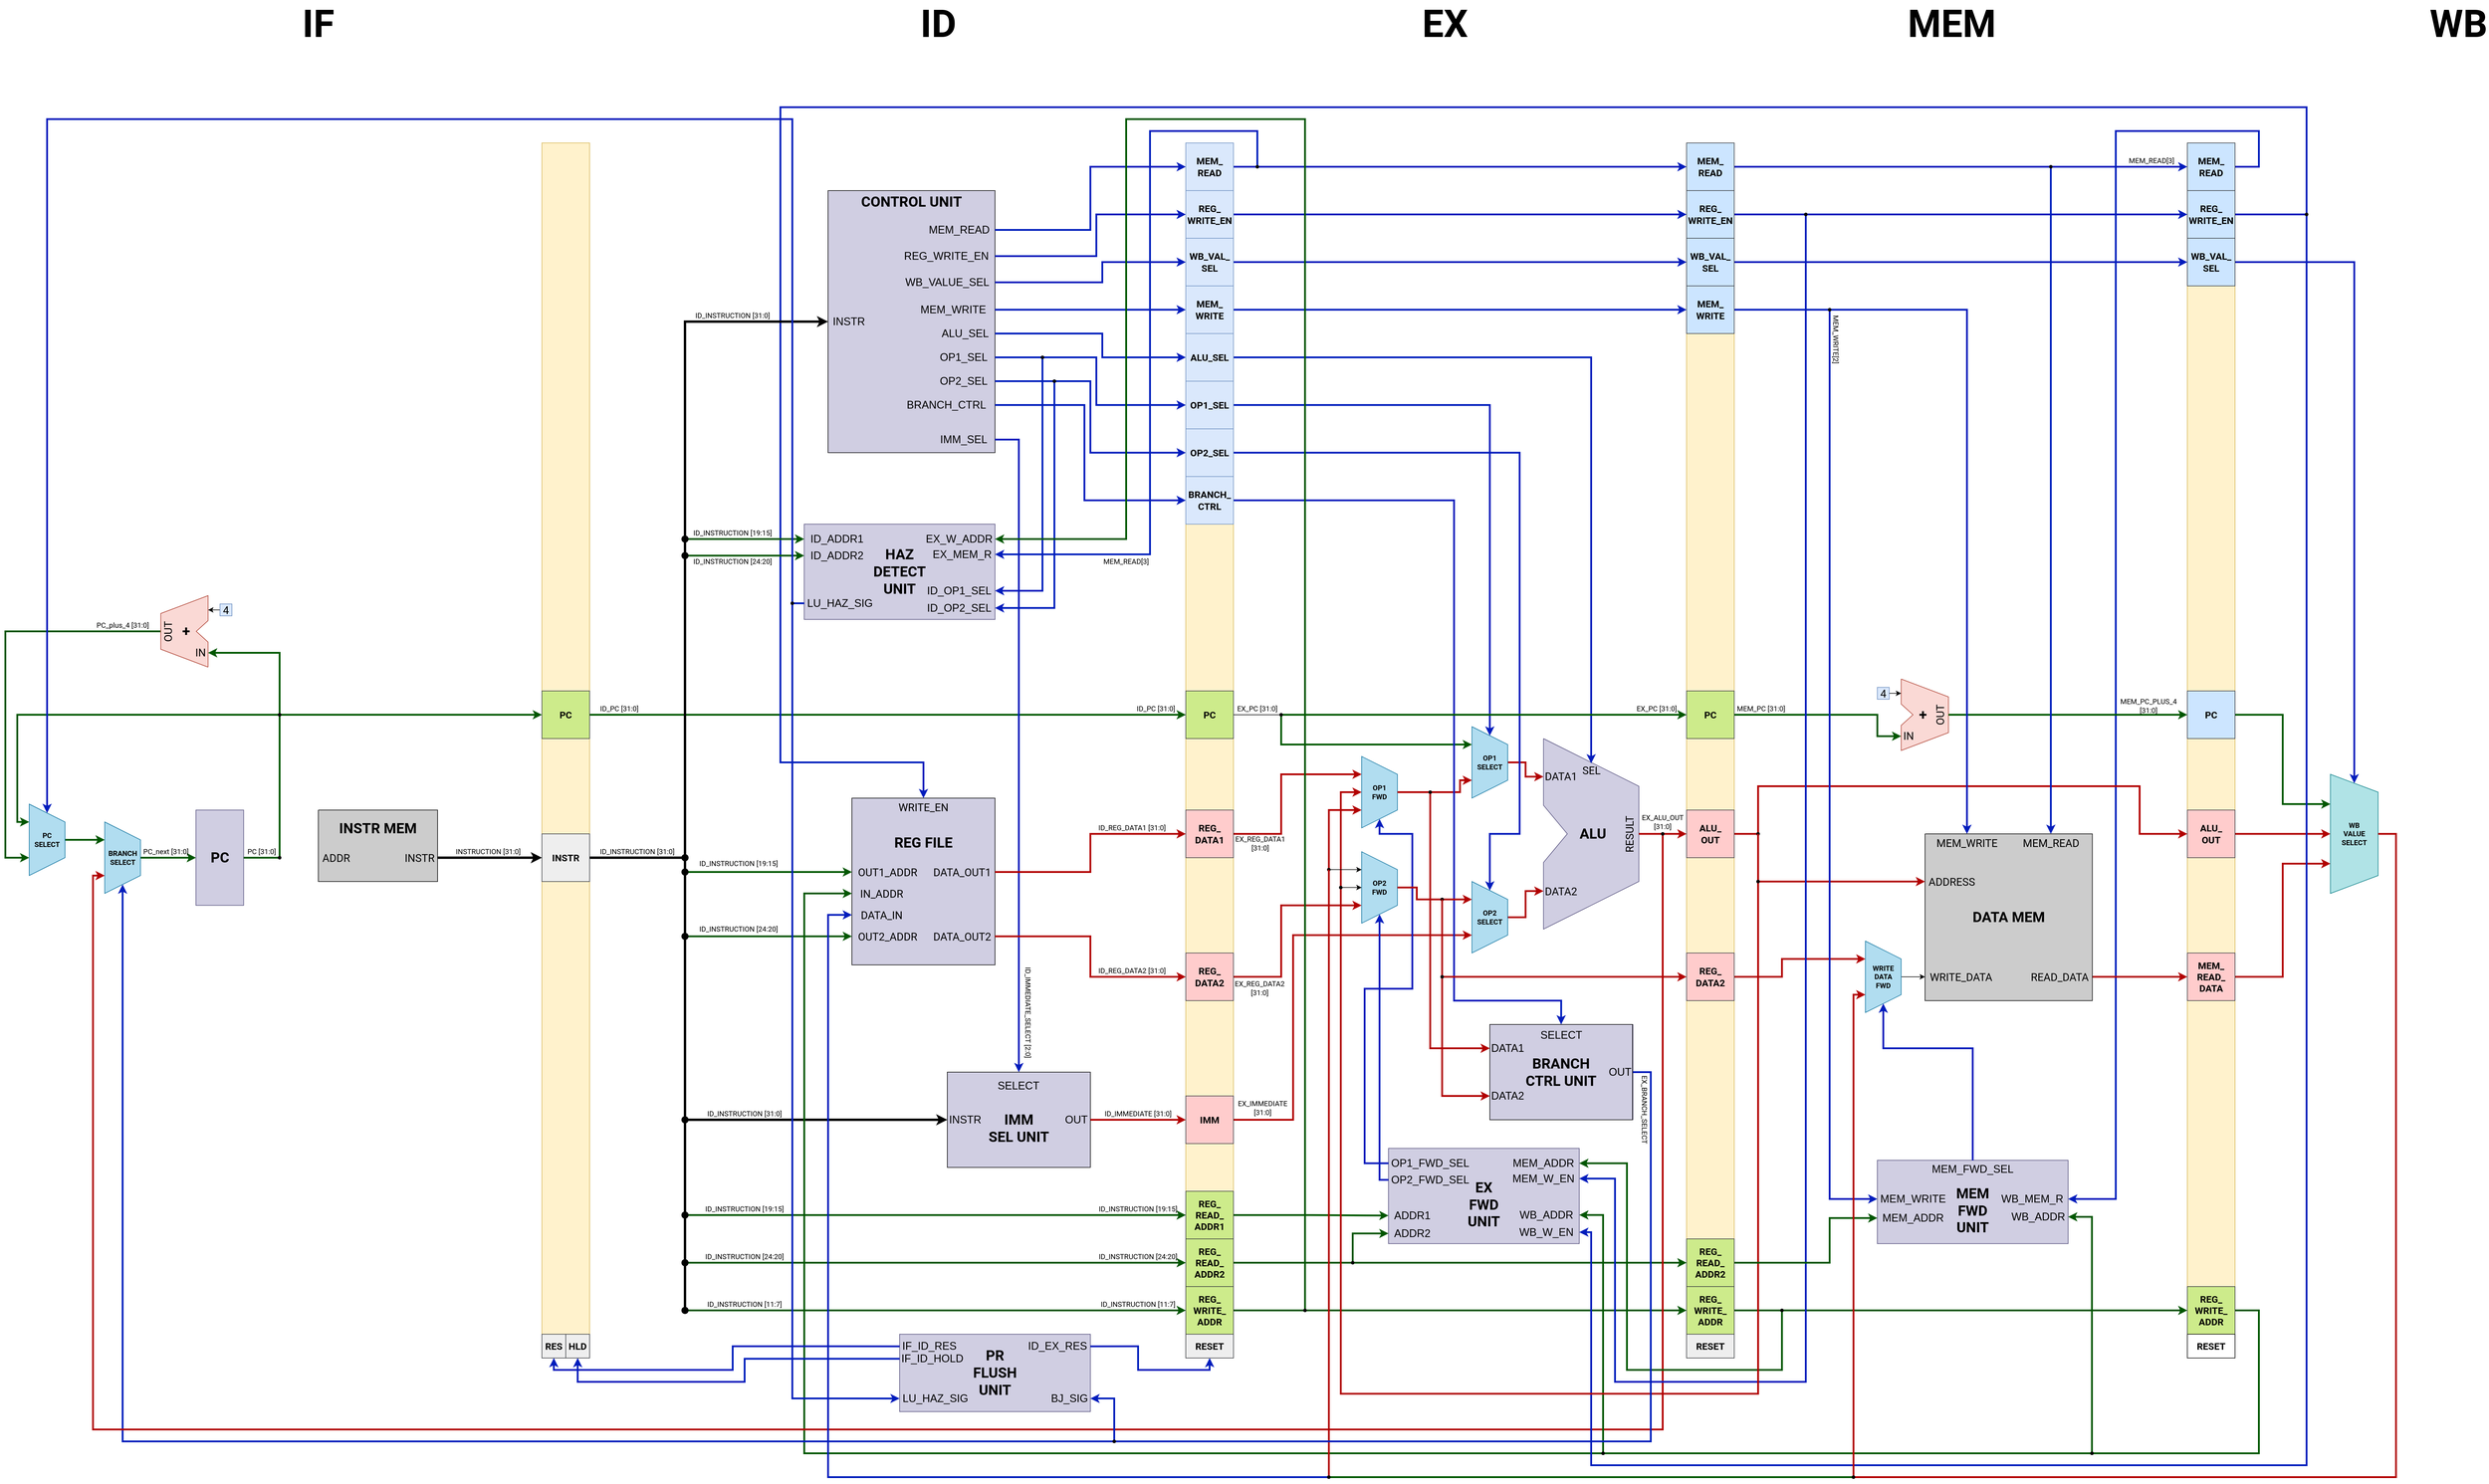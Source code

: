 <mxfile version="21.5.2" type="device">
  <diagram name="Page-1" id="FoZ7tQgb3fkx7N-CDwaJ">
    <mxGraphModel dx="5740" dy="6696" grid="1" gridSize="10" guides="1" tooltips="1" connect="1" arrows="1" fold="1" page="0" pageScale="1" pageWidth="850" pageHeight="1100" math="0" shadow="0">
      <root>
        <mxCell id="0" />
        <mxCell id="1" parent="0" />
        <mxCell id="AQ1_ctODMUg5cEXQnaUs-40" value="" style="group;fontSize=18;fillColor=#d0cee2;strokeColor=#56517e;" parent="1" vertex="1" connectable="0">
          <mxGeometry x="1320" y="-2340" width="240" height="280" as="geometry" />
        </mxCell>
        <mxCell id="AQ1_ctODMUg5cEXQnaUs-32" value="&lt;font style=&quot;&quot;&gt;&lt;font style=&quot;font-size: 24px;&quot;&gt;REG FILE&lt;/font&gt;&lt;br style=&quot;&quot;&gt;&lt;br style=&quot;&quot;&gt;&lt;br&gt;&lt;br&gt;&lt;br style=&quot;&quot;&gt;&lt;br&gt;&lt;br style=&quot;&quot;&gt;&lt;/font&gt;" style="rounded=0;whiteSpace=wrap;html=1;fontFamily=Roboto;fontSize=18;fontColor=default;fillColor=none;gradientColor=none;labelPosition=center;verticalLabelPosition=middle;align=center;verticalAlign=middle;fontSource=https%3A%2F%2Ffonts.googleapis.com%2Fcss%3Ffamily%3DRoboto;fontStyle=1" parent="AQ1_ctODMUg5cEXQnaUs-40" vertex="1">
          <mxGeometry width="240" height="280" as="geometry" />
        </mxCell>
        <mxCell id="AQ1_ctODMUg5cEXQnaUs-33" value="DATA_IN" style="text;html=1;strokeColor=none;fillColor=none;align=center;verticalAlign=middle;whiteSpace=wrap;rounded=0;fontSize=18;fontFamily=Roboto;fontColor=default;fontSource=https%3A%2F%2Ffonts.googleapis.com%2Fcss%3Ffamily%3DRoboto;" parent="AQ1_ctODMUg5cEXQnaUs-40" vertex="1">
          <mxGeometry y="184" width="100" height="24" as="geometry" />
        </mxCell>
        <mxCell id="AQ1_ctODMUg5cEXQnaUs-34" value="DATA_OUT1" style="text;html=1;strokeColor=none;fillColor=none;align=center;verticalAlign=middle;whiteSpace=wrap;rounded=0;fontSize=18;fontFamily=Roboto;fontColor=default;fontSource=https%3A%2F%2Ffonts.googleapis.com%2Fcss%3Ffamily%3DRoboto;" parent="AQ1_ctODMUg5cEXQnaUs-40" vertex="1">
          <mxGeometry x="130" y="112" width="110" height="24" as="geometry" />
        </mxCell>
        <mxCell id="AQ1_ctODMUg5cEXQnaUs-35" value="DATA_OUT2" style="text;html=1;strokeColor=none;fillColor=none;align=center;verticalAlign=middle;whiteSpace=wrap;rounded=0;fontSize=18;fontFamily=Roboto;fontColor=default;fontSource=https%3A%2F%2Ffonts.googleapis.com%2Fcss%3Ffamily%3DRoboto;" parent="AQ1_ctODMUg5cEXQnaUs-40" vertex="1">
          <mxGeometry x="130" y="220" width="110" height="24" as="geometry" />
        </mxCell>
        <mxCell id="AQ1_ctODMUg5cEXQnaUs-36" value="IN_ADDR" style="text;html=1;strokeColor=none;fillColor=none;align=center;verticalAlign=middle;whiteSpace=wrap;rounded=0;fontSize=18;fontFamily=Roboto;fontColor=default;fontSource=https%3A%2F%2Ffonts.googleapis.com%2Fcss%3Ffamily%3DRoboto;" parent="AQ1_ctODMUg5cEXQnaUs-40" vertex="1">
          <mxGeometry y="148" width="100" height="24" as="geometry" />
        </mxCell>
        <mxCell id="AQ1_ctODMUg5cEXQnaUs-37" value="OUT1_ADDR" style="text;html=1;strokeColor=none;fillColor=none;align=center;verticalAlign=middle;whiteSpace=wrap;rounded=0;fontSize=18;fontFamily=Roboto;fontColor=default;fontSource=https%3A%2F%2Ffonts.googleapis.com%2Fcss%3Ffamily%3DRoboto;" parent="AQ1_ctODMUg5cEXQnaUs-40" vertex="1">
          <mxGeometry y="112" width="120" height="24" as="geometry" />
        </mxCell>
        <mxCell id="AQ1_ctODMUg5cEXQnaUs-38" value="OUT2_ADDR" style="text;html=1;strokeColor=none;fillColor=none;align=center;verticalAlign=middle;whiteSpace=wrap;rounded=0;fontSize=18;fontFamily=Roboto;fontColor=default;fontSource=https%3A%2F%2Ffonts.googleapis.com%2Fcss%3Ffamily%3DRoboto;" parent="AQ1_ctODMUg5cEXQnaUs-40" vertex="1">
          <mxGeometry y="220" width="120" height="24" as="geometry" />
        </mxCell>
        <mxCell id="AQ1_ctODMUg5cEXQnaUs-39" value="WRITE_EN" style="text;html=1;strokeColor=none;fillColor=none;align=center;verticalAlign=middle;whiteSpace=wrap;rounded=0;fontSize=18;fontFamily=Roboto;fontColor=default;fontSource=https%3A%2F%2Ffonts.googleapis.com%2Fcss%3Ffamily%3DRoboto;" parent="AQ1_ctODMUg5cEXQnaUs-40" vertex="1">
          <mxGeometry x="70" width="100" height="30" as="geometry" />
        </mxCell>
        <mxCell id="AQ1_ctODMUg5cEXQnaUs-41" value="&lt;font data-font-src=&quot;https://fonts.googleapis.com/css?family=Roboto&quot; face=&quot;Roboto&quot; style=&quot;font-size: 64px;&quot;&gt;IF&lt;/font&gt;" style="text;html=1;strokeColor=none;fillColor=none;align=center;verticalAlign=middle;whiteSpace=wrap;rounded=0;fontSize=64;fontFamily=Helvetica;fontColor=default;fontStyle=1" parent="1" vertex="1">
          <mxGeometry x="375" y="-3680" width="100" height="80" as="geometry" />
        </mxCell>
        <mxCell id="AQ1_ctODMUg5cEXQnaUs-60" value="" style="group;fontSize=18;fillColor=#d0cee2;strokeColor=#56517e;" parent="1" vertex="1" connectable="0">
          <mxGeometry x="1280" y="-3360" width="280" height="440" as="geometry" />
        </mxCell>
        <mxCell id="AQ1_ctODMUg5cEXQnaUs-49" value="&lt;font style=&quot;font-size: 24px;&quot;&gt;CONTROL UNIT&lt;br&gt;&lt;br style=&quot;&quot;&gt;&lt;br style=&quot;&quot;&gt;&lt;br&gt;&lt;br&gt;&lt;br&gt;&lt;br style=&quot;&quot;&gt;&lt;br&gt;&lt;br&gt;&lt;br&gt;&lt;br&gt;&lt;br style=&quot;&quot;&gt;&lt;br style=&quot;&quot;&gt;&lt;br style=&quot;&quot;&gt;&lt;br style=&quot;&quot;&gt;&lt;/font&gt;" style="rounded=0;whiteSpace=wrap;html=1;fontFamily=Roboto;fontSize=18;fontColor=default;fillColor=none;gradientColor=none;fontSource=https%3A%2F%2Ffonts.googleapis.com%2Fcss%3Ffamily%3DRoboto;fontStyle=1" parent="AQ1_ctODMUg5cEXQnaUs-60" vertex="1">
          <mxGeometry width="280" height="440.0" as="geometry" />
        </mxCell>
        <mxCell id="AQ1_ctODMUg5cEXQnaUs-50" value="INSTR" style="text;html=1;strokeColor=none;fillColor=none;align=center;verticalAlign=middle;whiteSpace=wrap;rounded=0;fontSize=18;fontFamily=Helvetica;fontColor=default;" parent="AQ1_ctODMUg5cEXQnaUs-60" vertex="1">
          <mxGeometry y="198.0" width="70" height="44" as="geometry" />
        </mxCell>
        <mxCell id="AQ1_ctODMUg5cEXQnaUs-51" value="MEM_READ" style="text;html=1;strokeColor=none;fillColor=none;align=center;verticalAlign=middle;whiteSpace=wrap;rounded=0;fontSize=18;fontFamily=Helvetica;fontColor=default;" parent="AQ1_ctODMUg5cEXQnaUs-60" vertex="1">
          <mxGeometry x="160" y="44" width="120" height="44" as="geometry" />
        </mxCell>
        <mxCell id="AQ1_ctODMUg5cEXQnaUs-52" value="REG_WRITE_EN" style="text;html=1;strokeColor=none;fillColor=none;align=center;verticalAlign=middle;whiteSpace=wrap;rounded=0;fontSize=18;fontFamily=Helvetica;fontColor=default;" parent="AQ1_ctODMUg5cEXQnaUs-60" vertex="1">
          <mxGeometry x="116.667" y="88" width="163.333" height="44" as="geometry" />
        </mxCell>
        <mxCell id="AQ1_ctODMUg5cEXQnaUs-53" value="WB_VALUE_SEL" style="text;html=1;strokeColor=none;fillColor=none;align=center;verticalAlign=middle;whiteSpace=wrap;rounded=0;fontSize=18;fontFamily=Helvetica;fontColor=default;" parent="AQ1_ctODMUg5cEXQnaUs-60" vertex="1">
          <mxGeometry x="120" y="132" width="160" height="44" as="geometry" />
        </mxCell>
        <mxCell id="AQ1_ctODMUg5cEXQnaUs-54" value="MEM_WRITE" style="text;html=1;strokeColor=none;fillColor=none;align=center;verticalAlign=middle;whiteSpace=wrap;rounded=0;fontSize=18;fontFamily=Helvetica;fontColor=default;" parent="AQ1_ctODMUg5cEXQnaUs-60" vertex="1">
          <mxGeometry x="140" y="178" width="140" height="44" as="geometry" />
        </mxCell>
        <mxCell id="AQ1_ctODMUg5cEXQnaUs-55" value="ALU_SEL" style="text;html=1;strokeColor=none;fillColor=none;align=center;verticalAlign=middle;whiteSpace=wrap;rounded=0;fontSize=18;fontFamily=Helvetica;fontColor=default;" parent="AQ1_ctODMUg5cEXQnaUs-60" vertex="1">
          <mxGeometry x="180" y="218" width="100" height="44" as="geometry" />
        </mxCell>
        <mxCell id="AQ1_ctODMUg5cEXQnaUs-56" value="IMM_SEL" style="text;html=1;strokeColor=none;fillColor=none;align=center;verticalAlign=middle;whiteSpace=wrap;rounded=0;fontSize=18;fontFamily=Helvetica;fontColor=default;" parent="AQ1_ctODMUg5cEXQnaUs-60" vertex="1">
          <mxGeometry x="175" y="396.0" width="105" height="44" as="geometry" />
        </mxCell>
        <mxCell id="AQ1_ctODMUg5cEXQnaUs-57" value="OP1_SEL" style="text;html=1;strokeColor=none;fillColor=none;align=center;verticalAlign=middle;whiteSpace=wrap;rounded=0;fontSize=18;fontFamily=Helvetica;fontColor=default;" parent="AQ1_ctODMUg5cEXQnaUs-60" vertex="1">
          <mxGeometry x="175" y="258.0" width="105" height="44" as="geometry" />
        </mxCell>
        <mxCell id="AQ1_ctODMUg5cEXQnaUs-58" value="OP2_SEL" style="text;html=1;strokeColor=none;fillColor=none;align=center;verticalAlign=middle;whiteSpace=wrap;rounded=0;fontSize=18;fontFamily=Helvetica;fontColor=default;" parent="AQ1_ctODMUg5cEXQnaUs-60" vertex="1">
          <mxGeometry x="175" y="298" width="105" height="44" as="geometry" />
        </mxCell>
        <mxCell id="AQ1_ctODMUg5cEXQnaUs-59" value="BRANCH_CTRL" style="text;html=1;strokeColor=none;fillColor=none;align=center;verticalAlign=middle;whiteSpace=wrap;rounded=0;fontSize=18;fontFamily=Helvetica;fontColor=default;" parent="AQ1_ctODMUg5cEXQnaUs-60" vertex="1">
          <mxGeometry x="116.667" y="338" width="163.333" height="44" as="geometry" />
        </mxCell>
        <mxCell id="AQ1_ctODMUg5cEXQnaUs-94" value="" style="group;fontSize=18;fillColor=#d0cee2;strokeColor=#56517e;" parent="1" vertex="1" connectable="0">
          <mxGeometry x="1480" y="-1880" width="240" height="160" as="geometry" />
        </mxCell>
        <mxCell id="AQ1_ctODMUg5cEXQnaUs-76" value="&lt;font style=&quot;font-size: 24px;&quot;&gt;&lt;br style=&quot;&quot;&gt;IMM&lt;br style=&quot;&quot;&gt;SEL UNIT&lt;/font&gt;" style="rounded=0;whiteSpace=wrap;html=1;fontFamily=Roboto;fontSize=18;fontColor=default;fillColor=none;gradientColor=none;fontSource=https%3A%2F%2Ffonts.googleapis.com%2Fcss%3Ffamily%3DRoboto;fontStyle=1" parent="AQ1_ctODMUg5cEXQnaUs-94" vertex="1">
          <mxGeometry width="240" height="160" as="geometry" />
        </mxCell>
        <mxCell id="AQ1_ctODMUg5cEXQnaUs-77" value="INSTR" style="text;html=1;strokeColor=none;fillColor=none;align=center;verticalAlign=middle;whiteSpace=wrap;rounded=0;fontSize=18;fontFamily=Helvetica;fontColor=default;" parent="AQ1_ctODMUg5cEXQnaUs-94" vertex="1">
          <mxGeometry y="57.141" width="60" height="45.714" as="geometry" />
        </mxCell>
        <mxCell id="AQ1_ctODMUg5cEXQnaUs-90" value="OUT" style="text;html=1;strokeColor=none;fillColor=none;align=center;verticalAlign=middle;whiteSpace=wrap;rounded=0;fontSize=18;fontFamily=Helvetica;fontColor=default;" parent="AQ1_ctODMUg5cEXQnaUs-94" vertex="1">
          <mxGeometry x="193.247" y="57.141" width="46.753" height="45.714" as="geometry" />
        </mxCell>
        <mxCell id="AQ1_ctODMUg5cEXQnaUs-91" value="SELECT" style="text;html=1;strokeColor=none;fillColor=none;align=center;verticalAlign=middle;whiteSpace=wrap;rounded=0;fontSize=18;fontFamily=Helvetica;fontColor=default;" parent="AQ1_ctODMUg5cEXQnaUs-94" vertex="1">
          <mxGeometry x="90.39" width="59.221" height="45.714" as="geometry" />
        </mxCell>
        <mxCell id="AQ1_ctODMUg5cEXQnaUs-116" value="&lt;font data-font-src=&quot;https://fonts.googleapis.com/css?family=Roboto&quot; face=&quot;Roboto&quot; style=&quot;font-size: 64px;&quot;&gt;ID&lt;/font&gt;" style="text;html=1;strokeColor=none;fillColor=none;align=center;verticalAlign=middle;whiteSpace=wrap;rounded=0;fontSize=64;fontFamily=Helvetica;fontColor=default;fontStyle=1" parent="1" vertex="1">
          <mxGeometry x="1415" y="-3680" width="100" height="80" as="geometry" />
        </mxCell>
        <mxCell id="AQ1_ctODMUg5cEXQnaUs-117" value="&lt;font data-font-src=&quot;https://fonts.googleapis.com/css?family=Roboto&quot; face=&quot;Roboto&quot; style=&quot;font-size: 64px;&quot;&gt;EX&lt;/font&gt;" style="text;html=1;strokeColor=none;fillColor=none;align=center;verticalAlign=middle;whiteSpace=wrap;rounded=0;fontSize=64;fontFamily=Helvetica;fontColor=default;fontStyle=1" parent="1" vertex="1">
          <mxGeometry x="2265" y="-3680" width="100" height="80" as="geometry" />
        </mxCell>
        <mxCell id="AQ1_ctODMUg5cEXQnaUs-118" value="&lt;font data-font-src=&quot;https://fonts.googleapis.com/css?family=Roboto&quot; face=&quot;Roboto&quot; style=&quot;font-size: 64px;&quot;&gt;MEM&lt;/font&gt;" style="text;html=1;strokeColor=none;fillColor=none;align=center;verticalAlign=middle;whiteSpace=wrap;rounded=0;fontSize=64;fontFamily=Helvetica;fontColor=default;fontStyle=1" parent="1" vertex="1">
          <mxGeometry x="3075" y="-3680" width="180" height="80" as="geometry" />
        </mxCell>
        <mxCell id="AQ1_ctODMUg5cEXQnaUs-119" value="&lt;font data-font-src=&quot;https://fonts.googleapis.com/css?family=Roboto&quot; face=&quot;Roboto&quot; style=&quot;font-size: 64px;&quot;&gt;WB&lt;/font&gt;" style="text;html=1;strokeColor=none;fillColor=none;align=center;verticalAlign=middle;whiteSpace=wrap;rounded=0;fontSize=64;fontFamily=Helvetica;fontColor=default;fontStyle=1" parent="1" vertex="1">
          <mxGeometry x="3965" y="-3680" width="100" height="80" as="geometry" />
        </mxCell>
        <mxCell id="AQ1_ctODMUg5cEXQnaUs-135" value="" style="group" parent="1" vertex="1" connectable="0">
          <mxGeometry x="3040" y="-2540" width="119.326" height="120" as="geometry" />
        </mxCell>
        <mxCell id="AQ1_ctODMUg5cEXQnaUs-130" value="&lt;font style=&quot;font-size: 18px;&quot;&gt;4&lt;/font&gt;" style="whiteSpace=wrap;html=1;aspect=fixed;rounded=0;fontFamily=Roboto;fontSize=10;fillColor=#dae8fc;fontSource=https%3A%2F%2Ffonts.googleapis.com%2Fcss%3Ffamily%3DRoboto;strokeColor=#6c8ebf;container=0;" parent="AQ1_ctODMUg5cEXQnaUs-135" vertex="1">
          <mxGeometry y="14" width="20" height="20" as="geometry" />
        </mxCell>
        <mxCell id="AQ1_ctODMUg5cEXQnaUs-124" value="&lt;font size=&quot;1&quot; data-font-src=&quot;https://fonts.googleapis.com/css?family=Roboto&quot; face=&quot;Roboto&quot;&gt;&lt;b style=&quot;font-size: 24px;&quot;&gt;+&amp;nbsp;&lt;/b&gt;&lt;/font&gt;" style="shape=stencil(tZXtDoIgFIavhr8NYVZ/G9V9oJ2SZeCQvu4+BN0i05ofm3M778HnvOirIsrKjBeACM4Q3SJCIozt2dZ3X6/rkpcFpMZrN64FT3LwndJodYa7OJgaIWQGWpiqS3cIb+ya6qAsVVJaiFCyDDpvfQvjQtpr8cPD6vHPoCos/wIGdO3Zq4js/8cu4nnA0Ux+Q2zjfnK/04FDx9FcD24ycDQcS5lVusJNWcLT80mrqzx8NVPw6sVpNZr2Rd3gx+vwfZsNIBfyDbAOCSQejVgNQHyEAw/YSIhYDjDxgYhHm6Cj70SvBRezVlqc2hExyo5KQ0/2jiLP/fe7Z2rnAje6NcGp/q/ihBc=);whiteSpace=wrap;html=1;points=[[0,0,0,0,0],[0,0.2,0,0,0],[0,0.8,0,0,0],[0,1,0,0,0],[0.5,0.13,0,0,0],[0.5,0.88,0,0,0],[1,0.25,0,0,0],[1,0.5,0,0,0],[1,0.75,0,0,0]];connectable=1;container=0;fillColor=#fad9d5;strokeColor=#ae4132;" parent="AQ1_ctODMUg5cEXQnaUs-135" vertex="1">
          <mxGeometry x="40" width="79.326" height="120" as="geometry" />
        </mxCell>
        <mxCell id="AQ1_ctODMUg5cEXQnaUs-134" style="edgeStyle=orthogonalEdgeStyle;rounded=0;orthogonalLoop=1;jettySize=auto;html=1;exitX=1;exitY=0.5;exitDx=0;exitDy=0;entryX=0;entryY=0.2;entryDx=0;entryDy=0;entryPerimeter=0;fontFamily=Helvetica;fontSize=10;fontColor=default;" parent="AQ1_ctODMUg5cEXQnaUs-135" source="AQ1_ctODMUg5cEXQnaUs-130" target="AQ1_ctODMUg5cEXQnaUs-124" edge="1">
          <mxGeometry relative="1" as="geometry" />
        </mxCell>
        <mxCell id="AQ1_ctODMUg5cEXQnaUs-126" value="&lt;font data-font-src=&quot;https://fonts.googleapis.com/css?family=Roboto&quot; face=&quot;Roboto&quot; style=&quot;font-size: 18px;&quot;&gt;IN&lt;/font&gt;" style="text;html=1;strokeColor=none;fillColor=none;align=center;verticalAlign=middle;whiteSpace=wrap;rounded=0;fontSize=18;connectable=0;container=0;" parent="AQ1_ctODMUg5cEXQnaUs-135" vertex="1">
          <mxGeometry x="44.958" y="90" width="14.874" height="12.495" as="geometry" />
        </mxCell>
        <mxCell id="AQ1_ctODMUg5cEXQnaUs-127" value="&lt;font data-font-src=&quot;https://fonts.googleapis.com/css?family=Roboto&quot; face=&quot;Roboto&quot; style=&quot;font-size: 18px;&quot;&gt;OUT&lt;/font&gt;" style="text;html=1;strokeColor=none;fillColor=none;align=center;verticalAlign=middle;whiteSpace=wrap;rounded=0;fontSize=18;connectable=0;rotation=-90;container=0;" parent="AQ1_ctODMUg5cEXQnaUs-135" vertex="1">
          <mxGeometry x="88.894" y="50.6" width="34.239" height="18.807" as="geometry" />
        </mxCell>
        <mxCell id="OJpxC2O1msqaGfNZDnol-70" style="edgeStyle=orthogonalEdgeStyle;rounded=0;orthogonalLoop=1;jettySize=auto;html=1;exitDx=0;exitDy=0;entryX=0;entryY=0.5;entryDx=0;entryDy=0;strokeWidth=4;" parent="1" source="OJpxC2O1msqaGfNZDnol-122" target="AQ1_ctODMUg5cEXQnaUs-77" edge="1">
          <mxGeometry relative="1" as="geometry">
            <Array as="points">
              <mxPoint x="1040" y="-1800" />
            </Array>
          </mxGeometry>
        </mxCell>
        <mxCell id="OJpxC2O1msqaGfNZDnol-60" style="edgeStyle=orthogonalEdgeStyle;rounded=0;orthogonalLoop=1;jettySize=auto;html=1;exitX=1;exitY=0.5;exitDx=0;exitDy=0;entryX=0;entryY=0.5;entryDx=0;entryDy=0;fillColor=#008a00;strokeColor=#005700;strokeWidth=3;" parent="1" source="OJpxC2O1msqaGfNZDnol-6" target="OJpxC2O1msqaGfNZDnol-7" edge="1">
          <mxGeometry relative="1" as="geometry" />
        </mxCell>
        <mxCell id="ypKwjD0F9mnU9vVVUhoT-101" style="edgeStyle=orthogonalEdgeStyle;rounded=0;orthogonalLoop=1;jettySize=auto;html=1;exitX=1;exitY=0.5;exitDx=0;exitDy=0;entryX=0.25;entryY=1;entryDx=0;entryDy=0;fillColor=#008a00;strokeColor=#005700;strokeWidth=3;" parent="1" source="OJpxC2O1msqaGfNZDnol-9" target="ypKwjD0F9mnU9vVVUhoT-100" edge="1">
          <mxGeometry relative="1" as="geometry">
            <Array as="points">
              <mxPoint x="3720" y="-2480" />
              <mxPoint x="3720" y="-2330" />
            </Array>
          </mxGeometry>
        </mxCell>
        <mxCell id="ypKwjD0F9mnU9vVVUhoT-102" style="edgeStyle=orthogonalEdgeStyle;rounded=0;orthogonalLoop=1;jettySize=auto;html=1;exitDx=0;exitDy=0;entryX=0.5;entryY=1;entryDx=0;entryDy=0;fillColor=#e51400;strokeColor=#B20000;strokeWidth=3;" parent="1" target="ypKwjD0F9mnU9vVVUhoT-100" edge="1">
          <mxGeometry relative="1" as="geometry">
            <mxPoint x="3720" y="-2130" as="targetPoint" />
            <Array as="points">
              <mxPoint x="3780" y="-2280" />
              <mxPoint x="3780" y="-2280" />
            </Array>
            <mxPoint x="3680" y="-2280" as="sourcePoint" />
          </mxGeometry>
        </mxCell>
        <mxCell id="ypKwjD0F9mnU9vVVUhoT-103" style="edgeStyle=orthogonalEdgeStyle;rounded=0;orthogonalLoop=1;jettySize=auto;html=1;exitX=1;exitY=0.5;exitDx=0;exitDy=0;entryX=0.75;entryY=1;entryDx=0;entryDy=0;fillColor=#e51400;strokeColor=#B20000;strokeWidth=3;" parent="1" source="OJpxC2O1msqaGfNZDnol-33" target="ypKwjD0F9mnU9vVVUhoT-100" edge="1">
          <mxGeometry relative="1" as="geometry">
            <Array as="points">
              <mxPoint x="3720" y="-2040" />
              <mxPoint x="3720" y="-2230" />
            </Array>
          </mxGeometry>
        </mxCell>
        <mxCell id="ypKwjD0F9mnU9vVVUhoT-99" style="edgeStyle=orthogonalEdgeStyle;rounded=0;orthogonalLoop=1;jettySize=auto;html=1;exitDx=0;exitDy=0;entryX=0;entryY=0.5;entryDx=0;entryDy=0;fillColor=#008a00;strokeColor=#005700;strokeWidth=3;" parent="1" source="bYtuZZROuVN-XpoLcYeS-50" target="AQ1_ctODMUg5cEXQnaUs-36" edge="1">
          <mxGeometry relative="1" as="geometry">
            <mxPoint x="1234.667" y="-2180" as="targetPoint" />
            <Array as="points">
              <mxPoint x="1240" y="-1240" />
              <mxPoint x="1240" y="-2180" />
            </Array>
          </mxGeometry>
        </mxCell>
        <mxCell id="ypKwjD0F9mnU9vVVUhoT-104" style="edgeStyle=orthogonalEdgeStyle;rounded=0;orthogonalLoop=1;jettySize=auto;html=1;exitX=1;exitY=0.5;exitDx=0;exitDy=0;fillColor=#0050ef;strokeColor=#001DBC;strokeWidth=3;" parent="1" source="OJpxC2O1msqaGfNZDnol-35" target="ypKwjD0F9mnU9vVVUhoT-100" edge="1">
          <mxGeometry relative="1" as="geometry" />
        </mxCell>
        <mxCell id="bYtuZZROuVN-XpoLcYeS-141" style="edgeStyle=orthogonalEdgeStyle;rounded=0;orthogonalLoop=1;jettySize=auto;html=1;exitX=1;exitY=0.5;exitDx=0;exitDy=0;entryX=1;entryY=0.5;entryDx=0;entryDy=0;fillColor=#0050ef;strokeColor=#001DBC;strokeWidth=3;" parent="1" source="OJpxC2O1msqaGfNZDnol-36" target="bYtuZZROuVN-XpoLcYeS-106" edge="1">
          <mxGeometry relative="1" as="geometry">
            <Array as="points">
              <mxPoint x="3680" y="-3400" />
              <mxPoint x="3680" y="-3460" />
              <mxPoint x="3440" y="-3460" />
              <mxPoint x="3440" y="-1667" />
            </Array>
          </mxGeometry>
        </mxCell>
        <mxCell id="ypKwjD0F9mnU9vVVUhoT-105" style="edgeStyle=orthogonalEdgeStyle;rounded=0;orthogonalLoop=1;jettySize=auto;html=1;exitDx=0;exitDy=0;entryX=0.5;entryY=0;entryDx=0;entryDy=0;fillColor=#0050ef;strokeColor=#001DBC;strokeWidth=3;" parent="1" source="bYtuZZROuVN-XpoLcYeS-54" target="AQ1_ctODMUg5cEXQnaUs-39" edge="1">
          <mxGeometry relative="1" as="geometry">
            <mxPoint x="1203.846" y="-4080" as="targetPoint" />
            <Array as="points">
              <mxPoint x="3760" y="-3500" />
              <mxPoint x="1200" y="-3500" />
              <mxPoint x="1200" y="-2400" />
              <mxPoint x="1440" y="-2400" />
            </Array>
          </mxGeometry>
        </mxCell>
        <mxCell id="bYtuZZROuVN-XpoLcYeS-65" style="edgeStyle=orthogonalEdgeStyle;rounded=0;orthogonalLoop=1;jettySize=auto;html=1;exitX=1;exitY=0.5;exitDx=0;exitDy=0;entryX=0.317;entryY=0.483;entryDx=0;entryDy=0;entryPerimeter=0;endArrow=none;endFill=0;fillColor=#0050ef;strokeColor=#001DBC;strokeWidth=3;" parent="1" source="OJpxC2O1msqaGfNZDnol-37" target="bYtuZZROuVN-XpoLcYeS-54" edge="1">
          <mxGeometry relative="1" as="geometry" />
        </mxCell>
        <mxCell id="OJpxC2O1msqaGfNZDnol-56" style="edgeStyle=orthogonalEdgeStyle;rounded=0;orthogonalLoop=1;jettySize=auto;html=1;entryX=0;entryY=0.5;entryDx=0;entryDy=0;fillColor=#008a00;strokeColor=#005700;strokeWidth=3;" parent="1" source="OJpxC2O1msqaGfNZDnol-85" target="OJpxC2O1msqaGfNZDnol-6" edge="1">
          <mxGeometry relative="1" as="geometry">
            <mxPoint x="400" y="-2480" as="sourcePoint" />
          </mxGeometry>
        </mxCell>
        <mxCell id="OJpxC2O1msqaGfNZDnol-43" value="PC" style="rounded=0;whiteSpace=wrap;html=1;fontFamily=Roboto;fontSource=https%3A%2F%2Ffonts.googleapis.com%2Fcss%3Ffamily%3DRoboto;fontStyle=1;fontSize=24;fillColor=#d0cee2;strokeColor=#56517e;" parent="1" vertex="1">
          <mxGeometry x="219.67" y="-2320" width="80" height="160" as="geometry" />
        </mxCell>
        <mxCell id="OJpxC2O1msqaGfNZDnol-45" style="edgeStyle=orthogonalEdgeStyle;rounded=0;orthogonalLoop=1;jettySize=auto;html=1;exitX=0;exitY=0.5;exitDx=0;exitDy=0;" parent="1" source="AQ1_ctODMUg5cEXQnaUs-137" edge="1">
          <mxGeometry relative="1" as="geometry">
            <mxPoint x="240" y="-2655.961" as="targetPoint" />
          </mxGeometry>
        </mxCell>
        <mxCell id="AQ1_ctODMUg5cEXQnaUs-137" value="&lt;font style=&quot;font-size: 18px;&quot;&gt;4&lt;/font&gt;" style="whiteSpace=wrap;html=1;aspect=fixed;rounded=0;fontFamily=Roboto;fontSize=10;fillColor=#dae8fc;fontSource=https%3A%2F%2Ffonts.googleapis.com%2Fcss%3Ffamily%3DRoboto;strokeColor=#6c8ebf;container=0;rotation=0;" parent="1" vertex="1">
          <mxGeometry x="260" y="-2666" width="20" height="20" as="geometry" />
        </mxCell>
        <mxCell id="OJpxC2O1msqaGfNZDnol-50" style="edgeStyle=orthogonalEdgeStyle;rounded=0;orthogonalLoop=1;jettySize=auto;html=1;exitX=1;exitY=0.5;exitDx=0;exitDy=0;exitPerimeter=0;entryX=0.75;entryY=1;entryDx=0;entryDy=0;fillColor=#008a00;strokeColor=#005700;strokeWidth=3;" parent="1" source="AQ1_ctODMUg5cEXQnaUs-138" target="hj1TQCpyKpw-rvz4jUIR-73" edge="1">
          <mxGeometry relative="1" as="geometry">
            <mxPoint x="40" y="-2540" as="targetPoint" />
            <Array as="points">
              <mxPoint x="-100" y="-2620" />
              <mxPoint x="-100" y="-2240" />
            </Array>
          </mxGeometry>
        </mxCell>
        <mxCell id="AQ1_ctODMUg5cEXQnaUs-138" value="&lt;font size=&quot;1&quot; data-font-src=&quot;https://fonts.googleapis.com/css?family=Roboto&quot; face=&quot;Roboto&quot;&gt;&lt;b style=&quot;font-size: 24px;&quot;&gt;+&amp;nbsp;&lt;/b&gt;&lt;/font&gt;" style="shape=stencil(tZXtDoIgFIavhr8NYVZ/G9V9oJ2SZeCQvu4+BN0i05ofm3M778HnvOirIsrKjBeACM4Q3SJCIozt2dZ3X6/rkpcFpMZrN64FT3LwndJodYa7OJgaIWQGWpiqS3cIb+ya6qAsVVJaiFCyDDpvfQvjQtpr8cPD6vHPoCos/wIGdO3Zq4js/8cu4nnA0Ux+Q2zjfnK/04FDx9FcD24ycDQcS5lVusJNWcLT80mrqzx8NVPw6sVpNZr2Rd3gx+vwfZsNIBfyDbAOCSQejVgNQHyEAw/YSIhYDjDxgYhHm6Cj70SvBRezVlqc2hExyo5KQ0/2jiLP/fe7Z2rnAje6NcGp/q/ihBc=);whiteSpace=wrap;html=1;points=[[0,0,0,0,0],[0,0.2,0,0,0],[0,0.8,0,0,0],[0,1,0,0,0],[0.5,0.13,0,0,0],[0.5,0.88,0,0,0],[1,0.25,0,0,0],[1,0.5,0,0,0],[1,0.75,0,0,0]];connectable=1;container=0;rotation=-180;fillColor=#fad9d5;strokeColor=#ae4132;" parent="1" vertex="1">
          <mxGeometry x="160.67" y="-2680" width="79.326" height="120" as="geometry" />
        </mxCell>
        <mxCell id="AQ1_ctODMUg5cEXQnaUs-140" value="&lt;font data-font-src=&quot;https://fonts.googleapis.com/css?family=Roboto&quot; face=&quot;Roboto&quot; style=&quot;font-size: 18px;&quot;&gt;IN&lt;/font&gt;" style="text;html=1;strokeColor=none;fillColor=none;align=center;verticalAlign=middle;whiteSpace=wrap;rounded=0;fontSize=18;connectable=0;container=0;rotation=0;" parent="1" vertex="1">
          <mxGeometry x="219.67" y="-2590.25" width="14.874" height="12.495" as="geometry" />
        </mxCell>
        <mxCell id="AQ1_ctODMUg5cEXQnaUs-141" value="&lt;font data-font-src=&quot;https://fonts.googleapis.com/css?family=Roboto&quot; face=&quot;Roboto&quot; style=&quot;font-size: 18px;&quot;&gt;OUT&lt;/font&gt;" style="text;html=1;strokeColor=none;fillColor=none;align=center;verticalAlign=middle;whiteSpace=wrap;rounded=0;fontSize=18;connectable=0;rotation=-90;container=0;" parent="1" vertex="1">
          <mxGeometry x="156.67" y="-2629" width="34.239" height="18.807" as="geometry" />
        </mxCell>
        <mxCell id="OJpxC2O1msqaGfNZDnol-49" style="edgeStyle=orthogonalEdgeStyle;rounded=0;orthogonalLoop=1;jettySize=auto;html=1;exitX=0.5;exitY=0;exitDx=0;exitDy=0;entryX=0;entryY=0.5;entryDx=0;entryDy=0;fillColor=#008a00;strokeColor=#005700;strokeWidth=3;" parent="1" source="OJpxC2O1msqaGfNZDnol-48" target="OJpxC2O1msqaGfNZDnol-43" edge="1">
          <mxGeometry relative="1" as="geometry" />
        </mxCell>
        <mxCell id="OJpxC2O1msqaGfNZDnol-48" value="BRANCH&lt;br&gt;SELECT" style="shape=trapezoid;perimeter=trapezoidPerimeter;whiteSpace=wrap;html=1;fixedSize=1;rotation=90;size=30;textDirection=ltr;verticalAlign=middle;horizontal=0;fontFamily=Roboto;fontSource=https%3A%2F%2Ffonts.googleapis.com%2Fcss%3Ffamily%3DRoboto;fontStyle=1;fillColor=#b1ddf0;strokeColor=#10739e;" parent="1" vertex="1">
          <mxGeometry x="36.67" y="-2270" width="120" height="60" as="geometry" />
        </mxCell>
        <mxCell id="OJpxC2O1msqaGfNZDnol-52" value="" style="edgeStyle=orthogonalEdgeStyle;rounded=0;orthogonalLoop=1;jettySize=auto;html=1;entryX=0;entryY=0.5;entryDx=0;entryDy=0;strokeWidth=4;" parent="1" source="AQ1_ctODMUg5cEXQnaUs-107" target="OJpxC2O1msqaGfNZDnol-5" edge="1">
          <mxGeometry relative="1" as="geometry">
            <mxPoint x="670" y="-2240" as="targetPoint" />
          </mxGeometry>
        </mxCell>
        <mxCell id="OJpxC2O1msqaGfNZDnol-53" value="PC_next [31:0]" style="text;html=1;strokeColor=none;fillColor=none;align=center;verticalAlign=middle;whiteSpace=wrap;rounded=0;fontFamily=Roboto;fontSource=https%3A%2F%2Ffonts.googleapis.com%2Fcss%3Ffamily%3DRoboto;" parent="1" vertex="1">
          <mxGeometry x="130" y="-2260" width="79.09" height="20" as="geometry" />
        </mxCell>
        <mxCell id="OJpxC2O1msqaGfNZDnol-54" value="PC_plus_4 [31:0]" style="text;html=1;strokeColor=none;fillColor=none;align=center;verticalAlign=middle;whiteSpace=wrap;rounded=0;fontFamily=Roboto;fontSource=https%3A%2F%2Ffonts.googleapis.com%2Fcss%3Ffamily%3DRoboto;" parent="1" vertex="1">
          <mxGeometry x="48.56" y="-2640" width="96.22" height="20" as="geometry" />
        </mxCell>
        <mxCell id="OJpxC2O1msqaGfNZDnol-58" value="PC [31:0]" style="text;html=1;strokeColor=none;fillColor=none;align=center;verticalAlign=middle;whiteSpace=wrap;rounded=0;fontFamily=Roboto;fontSource=https%3A%2F%2Ffonts.googleapis.com%2Fcss%3Ffamily%3DRoboto;" parent="1" vertex="1">
          <mxGeometry x="299.67" y="-2260" width="60.33" height="20" as="geometry" />
        </mxCell>
        <mxCell id="OJpxC2O1msqaGfNZDnol-59" value="INSTRUCTION [31:0]" style="text;html=1;strokeColor=none;fillColor=none;align=center;verticalAlign=middle;whiteSpace=wrap;rounded=0;fontFamily=Roboto;fontSource=https%3A%2F%2Ffonts.googleapis.com%2Fcss%3Ffamily%3DRoboto;" parent="1" vertex="1">
          <mxGeometry x="650" y="-2260" width="120" height="20" as="geometry" />
        </mxCell>
        <mxCell id="OJpxC2O1msqaGfNZDnol-69" style="edgeStyle=orthogonalEdgeStyle;rounded=0;orthogonalLoop=1;jettySize=auto;html=1;exitX=1;exitY=0.5;exitDx=0;exitDy=0;entryX=0;entryY=0.5;entryDx=0;entryDy=0;fillColor=#e51400;strokeColor=#B20000;strokeWidth=3;" parent="1" source="AQ1_ctODMUg5cEXQnaUs-90" target="OJpxC2O1msqaGfNZDnol-23" edge="1">
          <mxGeometry relative="1" as="geometry" />
        </mxCell>
        <mxCell id="OJpxC2O1msqaGfNZDnol-71" style="edgeStyle=orthogonalEdgeStyle;rounded=0;orthogonalLoop=1;jettySize=auto;html=1;exitX=1;exitY=0.5;exitDx=0;exitDy=0;entryX=0.5;entryY=0;entryDx=0;entryDy=0;strokeWidth=3;fillColor=#0050ef;strokeColor=#001DBC;" parent="1" source="AQ1_ctODMUg5cEXQnaUs-56" target="AQ1_ctODMUg5cEXQnaUs-91" edge="1">
          <mxGeometry relative="1" as="geometry" />
        </mxCell>
        <mxCell id="OJpxC2O1msqaGfNZDnol-73" style="edgeStyle=orthogonalEdgeStyle;rounded=0;orthogonalLoop=1;jettySize=auto;html=1;exitX=1;exitY=0.5;exitDx=0;exitDy=0;entryX=0;entryY=0.5;entryDx=0;entryDy=0;fillColor=#e51400;strokeColor=#B20000;strokeWidth=3;" parent="1" source="AQ1_ctODMUg5cEXQnaUs-34" target="OJpxC2O1msqaGfNZDnol-21" edge="1">
          <mxGeometry relative="1" as="geometry" />
        </mxCell>
        <mxCell id="OJpxC2O1msqaGfNZDnol-74" style="edgeStyle=orthogonalEdgeStyle;rounded=0;orthogonalLoop=1;jettySize=auto;html=1;exitX=1;exitY=0.5;exitDx=0;exitDy=0;entryX=0;entryY=0.5;entryDx=0;entryDy=0;fillColor=#e51400;strokeColor=#B20000;strokeWidth=3;" parent="1" source="AQ1_ctODMUg5cEXQnaUs-35" target="OJpxC2O1msqaGfNZDnol-22" edge="1">
          <mxGeometry relative="1" as="geometry" />
        </mxCell>
        <mxCell id="OJpxC2O1msqaGfNZDnol-75" value="ID_INSTRUCTION [31:0]" style="text;html=1;strokeColor=none;fillColor=none;align=center;verticalAlign=middle;whiteSpace=wrap;rounded=0;fontFamily=Roboto;fontSource=https%3A%2F%2Ffonts.googleapis.com%2Fcss%3Ffamily%3DRoboto;" parent="1" vertex="1">
          <mxGeometry x="890" y="-2260" width="140" height="20" as="geometry" />
        </mxCell>
        <mxCell id="OJpxC2O1msqaGfNZDnol-77" value="ID_INSTRUCTION [31:0]" style="text;html=1;strokeColor=none;fillColor=none;align=center;verticalAlign=middle;whiteSpace=wrap;rounded=0;fontFamily=Roboto;fontSource=https%3A%2F%2Ffonts.googleapis.com%2Fcss%3Ffamily%3DRoboto;rotation=0;" parent="1" vertex="1">
          <mxGeometry x="1050" y="-3160" width="140" height="20" as="geometry" />
        </mxCell>
        <mxCell id="OJpxC2O1msqaGfNZDnol-78" value="ID_INSTRUCTION [31:0]" style="text;html=1;strokeColor=none;fillColor=none;align=center;verticalAlign=middle;whiteSpace=wrap;rounded=0;fontFamily=Roboto;fontSource=https%3A%2F%2Ffonts.googleapis.com%2Fcss%3Ffamily%3DRoboto;" parent="1" vertex="1">
          <mxGeometry x="1070" y="-1820" width="140" height="20" as="geometry" />
        </mxCell>
        <mxCell id="OJpxC2O1msqaGfNZDnol-81" value="ID_IMMEDIATE [31:0]" style="text;html=1;strokeColor=none;fillColor=none;align=center;verticalAlign=middle;whiteSpace=wrap;rounded=0;fontFamily=Roboto;fontSource=https%3A%2F%2Ffonts.googleapis.com%2Fcss%3Ffamily%3DRoboto;" parent="1" vertex="1">
          <mxGeometry x="1740" y="-1820" width="120" height="20" as="geometry" />
        </mxCell>
        <mxCell id="OJpxC2O1msqaGfNZDnol-86" value="" style="edgeStyle=orthogonalEdgeStyle;rounded=0;orthogonalLoop=1;jettySize=auto;html=1;entryDx=0;entryDy=0;entryPerimeter=0;endArrow=none;endFill=0;fillColor=#008a00;strokeColor=#005700;strokeWidth=3;" parent="1" source="OJpxC2O1msqaGfNZDnol-89" target="OJpxC2O1msqaGfNZDnol-85" edge="1">
          <mxGeometry relative="1" as="geometry">
            <mxPoint x="400" y="-2280" as="sourcePoint" />
            <mxPoint x="240" y="-2584" as="targetPoint" />
            <Array as="points" />
          </mxGeometry>
        </mxCell>
        <mxCell id="OJpxC2O1msqaGfNZDnol-88" value="" style="edgeStyle=orthogonalEdgeStyle;rounded=0;orthogonalLoop=1;jettySize=auto;html=1;entryX=0;entryY=0.2;entryDx=0;entryDy=0;entryPerimeter=0;fillColor=#008a00;strokeColor=#005700;strokeWidth=3;" parent="1" source="OJpxC2O1msqaGfNZDnol-85" target="AQ1_ctODMUg5cEXQnaUs-138" edge="1">
          <mxGeometry relative="1" as="geometry">
            <mxPoint x="360" y="-2550" as="targetPoint" />
            <Array as="points">
              <mxPoint x="360" y="-2584" />
            </Array>
          </mxGeometry>
        </mxCell>
        <mxCell id="hj1TQCpyKpw-rvz4jUIR-76" value="" style="edgeStyle=orthogonalEdgeStyle;rounded=0;orthogonalLoop=1;jettySize=auto;html=1;entryX=0.25;entryY=1;entryDx=0;entryDy=0;fillColor=#008a00;strokeColor=#005700;strokeWidth=3;" parent="1" source="OJpxC2O1msqaGfNZDnol-85" target="hj1TQCpyKpw-rvz4jUIR-73" edge="1">
          <mxGeometry relative="1" as="geometry">
            <mxPoint x="260" y="-2480" as="targetPoint" />
          </mxGeometry>
        </mxCell>
        <mxCell id="OJpxC2O1msqaGfNZDnol-85" value="" style="shape=waypoint;sketch=0;fillStyle=solid;size=6;pointerEvents=1;points=[];fillColor=none;resizable=0;rotatable=0;perimeter=centerPerimeter;snapToPoint=1;" parent="1" vertex="1">
          <mxGeometry x="350" y="-2490" width="20" height="20" as="geometry" />
        </mxCell>
        <mxCell id="OJpxC2O1msqaGfNZDnol-90" value="" style="edgeStyle=orthogonalEdgeStyle;rounded=0;orthogonalLoop=1;jettySize=auto;html=1;exitX=1;exitY=0.5;exitDx=0;exitDy=0;entryDx=0;entryDy=0;entryPerimeter=0;endArrow=none;endFill=0;fillColor=#008a00;strokeColor=#005700;strokeWidth=3;" parent="1" source="OJpxC2O1msqaGfNZDnol-43" target="OJpxC2O1msqaGfNZDnol-89" edge="1">
          <mxGeometry relative="1" as="geometry">
            <mxPoint x="425" y="-2240" as="targetPoint" />
            <mxPoint x="300" y="-2240" as="sourcePoint" />
          </mxGeometry>
        </mxCell>
        <mxCell id="OJpxC2O1msqaGfNZDnol-89" value="" style="shape=waypoint;sketch=0;fillStyle=solid;size=6;pointerEvents=1;points=[];fillColor=none;resizable=0;rotatable=0;perimeter=centerPerimeter;snapToPoint=1;" parent="1" vertex="1">
          <mxGeometry x="350" y="-2250" width="20" height="20" as="geometry" />
        </mxCell>
        <mxCell id="OJpxC2O1msqaGfNZDnol-92" value="" style="edgeStyle=orthogonalEdgeStyle;rounded=0;orthogonalLoop=1;jettySize=auto;html=1;exitX=1;exitY=0.5;exitDx=0;exitDy=0;entryDx=0;entryDy=0;endArrow=none;endFill=0;strokeWidth=4;" parent="1" source="OJpxC2O1msqaGfNZDnol-5" target="OJpxC2O1msqaGfNZDnol-91" edge="1">
          <mxGeometry relative="1" as="geometry">
            <mxPoint x="880" y="-2240" as="sourcePoint" />
            <mxPoint x="1280" y="-1800" as="targetPoint" />
            <Array as="points">
              <mxPoint x="1040" y="-2240" />
            </Array>
          </mxGeometry>
        </mxCell>
        <mxCell id="OJpxC2O1msqaGfNZDnol-96" value="" style="edgeStyle=orthogonalEdgeStyle;rounded=0;orthogonalLoop=1;jettySize=auto;html=1;entryX=0;entryY=0.5;entryDx=0;entryDy=0;strokeWidth=4;" parent="1" source="hj1TQCpyKpw-rvz4jUIR-13" target="AQ1_ctODMUg5cEXQnaUs-50" edge="1">
          <mxGeometry relative="1" as="geometry">
            <mxPoint x="1040" y="-2870" as="targetPoint" />
            <Array as="points">
              <mxPoint x="1040" y="-3140" />
            </Array>
          </mxGeometry>
        </mxCell>
        <mxCell id="OJpxC2O1msqaGfNZDnol-91" value="" style="shape=waypoint;sketch=0;fillStyle=solid;size=6;pointerEvents=1;points=[];fillColor=none;resizable=0;rotatable=0;perimeter=centerPerimeter;snapToPoint=1;strokeWidth=4;" parent="1" vertex="1">
          <mxGeometry x="1030" y="-2250" width="20" height="20" as="geometry" />
        </mxCell>
        <mxCell id="OJpxC2O1msqaGfNZDnol-97" value="ID_REG_DATA1 [31:0]" style="text;html=1;strokeColor=none;fillColor=none;align=center;verticalAlign=middle;whiteSpace=wrap;rounded=0;fontFamily=Roboto;fontSource=https%3A%2F%2Ffonts.googleapis.com%2Fcss%3Ffamily%3DRoboto;" parent="1" vertex="1">
          <mxGeometry x="1730" y="-2300" width="120" height="20" as="geometry" />
        </mxCell>
        <mxCell id="OJpxC2O1msqaGfNZDnol-98" value="ID_REG_DATA2 [31:0]" style="text;html=1;strokeColor=none;fillColor=none;align=center;verticalAlign=middle;whiteSpace=wrap;rounded=0;fontFamily=Roboto;fontSource=https%3A%2F%2Ffonts.googleapis.com%2Fcss%3Ffamily%3DRoboto;" parent="1" vertex="1">
          <mxGeometry x="1730" y="-2060" width="120" height="20" as="geometry" />
        </mxCell>
        <mxCell id="OJpxC2O1msqaGfNZDnol-100" value="" style="edgeStyle=orthogonalEdgeStyle;rounded=0;orthogonalLoop=1;jettySize=auto;html=1;exitDx=0;exitDy=0;entryDx=0;entryDy=0;strokeWidth=4;endArrow=none;endFill=0;" parent="1" source="OJpxC2O1msqaGfNZDnol-91" target="OJpxC2O1msqaGfNZDnol-99" edge="1">
          <mxGeometry relative="1" as="geometry">
            <mxPoint x="1040" y="-2240" as="sourcePoint" />
            <mxPoint x="1280" y="-1800" as="targetPoint" />
            <Array as="points" />
          </mxGeometry>
        </mxCell>
        <mxCell id="OJpxC2O1msqaGfNZDnol-101" value="" style="edgeStyle=orthogonalEdgeStyle;rounded=0;orthogonalLoop=1;jettySize=auto;html=1;entryX=0;entryY=0.5;entryDx=0;entryDy=0;fillColor=#008a00;strokeColor=#005700;strokeWidth=3;" parent="1" source="OJpxC2O1msqaGfNZDnol-99" target="AQ1_ctODMUg5cEXQnaUs-37" edge="1">
          <mxGeometry relative="1" as="geometry">
            <mxPoint x="1100" y="-2210" as="targetPoint" />
          </mxGeometry>
        </mxCell>
        <mxCell id="OJpxC2O1msqaGfNZDnol-99" value="" style="shape=waypoint;sketch=0;fillStyle=solid;size=6;pointerEvents=1;points=[];fillColor=none;resizable=0;rotatable=0;perimeter=centerPerimeter;snapToPoint=1;strokeWidth=4;" parent="1" vertex="1">
          <mxGeometry x="1030" y="-2226" width="20" height="20" as="geometry" />
        </mxCell>
        <mxCell id="OJpxC2O1msqaGfNZDnol-108" value="" style="edgeStyle=orthogonalEdgeStyle;rounded=0;orthogonalLoop=1;jettySize=auto;html=1;exitDx=0;exitDy=0;strokeWidth=4;endArrow=none;endFill=0;" parent="1" source="OJpxC2O1msqaGfNZDnol-99" target="OJpxC2O1msqaGfNZDnol-114" edge="1">
          <mxGeometry relative="1" as="geometry">
            <mxPoint x="1040" y="-2216" as="sourcePoint" />
            <mxPoint x="1040" y="-2180" as="targetPoint" />
            <Array as="points" />
          </mxGeometry>
        </mxCell>
        <mxCell id="OJpxC2O1msqaGfNZDnol-117" value="" style="edgeStyle=orthogonalEdgeStyle;rounded=0;orthogonalLoop=1;jettySize=auto;html=1;entryX=0;entryY=0.5;entryDx=0;entryDy=0;fillColor=#008a00;strokeColor=#005700;strokeWidth=3;" parent="1" source="OJpxC2O1msqaGfNZDnol-114" target="AQ1_ctODMUg5cEXQnaUs-38" edge="1">
          <mxGeometry relative="1" as="geometry">
            <mxPoint x="1100" y="-2100" as="targetPoint" />
          </mxGeometry>
        </mxCell>
        <mxCell id="OJpxC2O1msqaGfNZDnol-114" value="" style="shape=waypoint;sketch=0;fillStyle=solid;size=6;pointerEvents=1;points=[];fillColor=none;resizable=0;rotatable=0;perimeter=centerPerimeter;snapToPoint=1;strokeWidth=4;" parent="1" vertex="1">
          <mxGeometry x="1030" y="-2118" width="20" height="20" as="geometry" />
        </mxCell>
        <mxCell id="OJpxC2O1msqaGfNZDnol-118" value="ID_INSTRUCTION [19:15]" style="text;html=1;strokeColor=none;fillColor=none;align=center;verticalAlign=middle;whiteSpace=wrap;rounded=0;fontFamily=Roboto;fontSource=https%3A%2F%2Ffonts.googleapis.com%2Fcss%3Ffamily%3DRoboto;" parent="1" vertex="1">
          <mxGeometry x="1055" y="-2240" width="150" height="20" as="geometry" />
        </mxCell>
        <mxCell id="OJpxC2O1msqaGfNZDnol-119" value="ID_INSTRUCTION [24:20]" style="text;html=1;strokeColor=none;fillColor=none;align=center;verticalAlign=middle;whiteSpace=wrap;rounded=0;fontFamily=Roboto;fontSource=https%3A%2F%2Ffonts.googleapis.com%2Fcss%3Ffamily%3DRoboto;" parent="1" vertex="1">
          <mxGeometry x="1060" y="-2130" width="140" height="20" as="geometry" />
        </mxCell>
        <mxCell id="OJpxC2O1msqaGfNZDnol-123" value="" style="edgeStyle=orthogonalEdgeStyle;rounded=0;orthogonalLoop=1;jettySize=auto;html=1;exitDx=0;exitDy=0;entryDx=0;entryDy=0;strokeWidth=4;endArrow=none;endFill=0;" parent="1" source="OJpxC2O1msqaGfNZDnol-114" target="OJpxC2O1msqaGfNZDnol-122" edge="1">
          <mxGeometry relative="1" as="geometry">
            <mxPoint x="1040" y="-2108" as="sourcePoint" />
            <mxPoint x="1300" y="-1800" as="targetPoint" />
            <Array as="points" />
          </mxGeometry>
        </mxCell>
        <mxCell id="OJpxC2O1msqaGfNZDnol-125" value="" style="edgeStyle=orthogonalEdgeStyle;rounded=0;orthogonalLoop=1;jettySize=auto;html=1;strokeWidth=4;endArrow=none;endFill=0;" parent="1" edge="1">
          <mxGeometry relative="1" as="geometry">
            <mxPoint x="1040" y="-1480" as="sourcePoint" />
            <mxPoint x="1040" y="-1480" as="targetPoint" />
          </mxGeometry>
        </mxCell>
        <mxCell id="OJpxC2O1msqaGfNZDnol-122" value="" style="shape=waypoint;sketch=0;fillStyle=solid;size=6;pointerEvents=1;points=[];fillColor=none;resizable=0;rotatable=0;perimeter=centerPerimeter;snapToPoint=1;strokeWidth=4;" parent="1" vertex="1">
          <mxGeometry x="1030" y="-1810" width="20" height="20" as="geometry" />
        </mxCell>
        <mxCell id="OJpxC2O1msqaGfNZDnol-127" value="" style="edgeStyle=orthogonalEdgeStyle;rounded=0;orthogonalLoop=1;jettySize=auto;html=1;strokeWidth=4;endArrow=none;endFill=0;" parent="1" source="OJpxC2O1msqaGfNZDnol-122" target="OJpxC2O1msqaGfNZDnol-126" edge="1">
          <mxGeometry relative="1" as="geometry">
            <mxPoint x="1040" y="-1800" as="sourcePoint" />
            <mxPoint x="1040" y="-1430" as="targetPoint" />
          </mxGeometry>
        </mxCell>
        <mxCell id="OJpxC2O1msqaGfNZDnol-129" value="" style="edgeStyle=orthogonalEdgeStyle;rounded=0;orthogonalLoop=1;jettySize=auto;html=1;entryX=0;entryY=0.5;entryDx=0;entryDy=0;fillColor=#008a00;strokeColor=#005700;strokeWidth=3;" parent="1" source="OJpxC2O1msqaGfNZDnol-126" target="OJpxC2O1msqaGfNZDnol-26" edge="1">
          <mxGeometry relative="1" as="geometry">
            <mxPoint x="1080" y="-1640" as="targetPoint" />
          </mxGeometry>
        </mxCell>
        <mxCell id="OJpxC2O1msqaGfNZDnol-126" value="" style="shape=waypoint;sketch=0;fillStyle=solid;size=6;pointerEvents=1;points=[];fillColor=none;resizable=0;rotatable=0;perimeter=centerPerimeter;snapToPoint=1;strokeWidth=4;" parent="1" vertex="1">
          <mxGeometry x="1030" y="-1650" width="20" height="20" as="geometry" />
        </mxCell>
        <mxCell id="OJpxC2O1msqaGfNZDnol-132" value="" style="edgeStyle=orthogonalEdgeStyle;rounded=0;orthogonalLoop=1;jettySize=auto;html=1;strokeWidth=4;endArrow=none;endFill=0;" parent="1" source="OJpxC2O1msqaGfNZDnol-126" target="OJpxC2O1msqaGfNZDnol-131" edge="1">
          <mxGeometry relative="1" as="geometry">
            <mxPoint x="1040" y="-1640" as="sourcePoint" />
            <mxPoint x="1040" y="-1430" as="targetPoint" />
          </mxGeometry>
        </mxCell>
        <mxCell id="OJpxC2O1msqaGfNZDnol-134" value="" style="edgeStyle=orthogonalEdgeStyle;rounded=0;orthogonalLoop=1;jettySize=auto;html=1;entryX=0;entryY=0.5;entryDx=0;entryDy=0;fillColor=#008a00;strokeColor=#005700;strokeWidth=3;" parent="1" source="OJpxC2O1msqaGfNZDnol-131" target="OJpxC2O1msqaGfNZDnol-25" edge="1">
          <mxGeometry relative="1" as="geometry">
            <mxPoint x="1080" y="-1560" as="targetPoint" />
          </mxGeometry>
        </mxCell>
        <mxCell id="OJpxC2O1msqaGfNZDnol-131" value="" style="shape=waypoint;sketch=0;fillStyle=solid;size=6;pointerEvents=1;points=[];fillColor=none;resizable=0;rotatable=0;perimeter=centerPerimeter;snapToPoint=1;strokeWidth=4;" parent="1" vertex="1">
          <mxGeometry x="1030" y="-1570" width="20" height="20" as="geometry" />
        </mxCell>
        <mxCell id="OJpxC2O1msqaGfNZDnol-136" value="" style="edgeStyle=orthogonalEdgeStyle;rounded=0;orthogonalLoop=1;jettySize=auto;html=1;strokeWidth=4;endArrow=none;endFill=0;" parent="1" source="OJpxC2O1msqaGfNZDnol-137" edge="1">
          <mxGeometry relative="1" as="geometry">
            <mxPoint x="1040" y="-1560" as="sourcePoint" />
            <mxPoint x="1040" y="-1480" as="targetPoint" />
          </mxGeometry>
        </mxCell>
        <mxCell id="OJpxC2O1msqaGfNZDnol-138" value="" style="edgeStyle=orthogonalEdgeStyle;rounded=0;orthogonalLoop=1;jettySize=auto;html=1;strokeWidth=4;endArrow=none;endFill=0;" parent="1" source="OJpxC2O1msqaGfNZDnol-131" target="OJpxC2O1msqaGfNZDnol-137" edge="1">
          <mxGeometry relative="1" as="geometry">
            <mxPoint x="1040" y="-1560" as="sourcePoint" />
            <mxPoint x="1040" y="-1480" as="targetPoint" />
          </mxGeometry>
        </mxCell>
        <mxCell id="OJpxC2O1msqaGfNZDnol-140" value="" style="edgeStyle=orthogonalEdgeStyle;rounded=0;orthogonalLoop=1;jettySize=auto;html=1;entryX=0;entryY=0.5;entryDx=0;entryDy=0;fillColor=#008a00;strokeColor=#005700;strokeWidth=3;" parent="1" source="OJpxC2O1msqaGfNZDnol-137" target="OJpxC2O1msqaGfNZDnol-24" edge="1">
          <mxGeometry relative="1" as="geometry">
            <mxPoint x="1100.0" y="-1480.0" as="targetPoint" />
          </mxGeometry>
        </mxCell>
        <mxCell id="OJpxC2O1msqaGfNZDnol-137" value="" style="shape=waypoint;sketch=0;fillStyle=solid;size=6;pointerEvents=1;points=[];fillColor=none;resizable=0;rotatable=0;perimeter=centerPerimeter;snapToPoint=1;strokeWidth=4;" parent="1" vertex="1">
          <mxGeometry x="1030" y="-1490" width="20" height="20" as="geometry" />
        </mxCell>
        <mxCell id="OJpxC2O1msqaGfNZDnol-141" value="ID_INSTRUCTION [19:15]" style="text;html=1;strokeColor=none;fillColor=none;align=center;verticalAlign=middle;whiteSpace=wrap;rounded=0;fontFamily=Roboto;fontSource=https%3A%2F%2Ffonts.googleapis.com%2Fcss%3Ffamily%3DRoboto;" parent="1" vertex="1">
          <mxGeometry x="1070" y="-1660" width="140" height="20" as="geometry" />
        </mxCell>
        <mxCell id="OJpxC2O1msqaGfNZDnol-142" value="ID_INSTRUCTION [24:20]" style="text;html=1;strokeColor=none;fillColor=none;align=center;verticalAlign=middle;whiteSpace=wrap;rounded=0;fontFamily=Roboto;fontSource=https%3A%2F%2Ffonts.googleapis.com%2Fcss%3Ffamily%3DRoboto;" parent="1" vertex="1">
          <mxGeometry x="1070" y="-1580" width="140" height="20" as="geometry" />
        </mxCell>
        <mxCell id="OJpxC2O1msqaGfNZDnol-143" value="ID_INSTRUCTION [11:7]" style="text;html=1;strokeColor=none;fillColor=none;align=center;verticalAlign=middle;whiteSpace=wrap;rounded=0;fontFamily=Roboto;fontSource=https%3A%2F%2Ffonts.googleapis.com%2Fcss%3Ffamily%3DRoboto;" parent="1" vertex="1">
          <mxGeometry x="1070" y="-1500" width="140" height="20" as="geometry" />
        </mxCell>
        <mxCell id="OJpxC2O1msqaGfNZDnol-144" style="edgeStyle=orthogonalEdgeStyle;rounded=0;orthogonalLoop=1;jettySize=auto;html=1;exitX=1;exitY=0.5;exitDx=0;exitDy=0;entryX=0;entryY=0.5;entryDx=0;entryDy=0;strokeWidth=3;fillColor=#0050ef;strokeColor=#001DBC;" parent="1" source="AQ1_ctODMUg5cEXQnaUs-51" target="OJpxC2O1msqaGfNZDnol-15" edge="1">
          <mxGeometry relative="1" as="geometry" />
        </mxCell>
        <mxCell id="OJpxC2O1msqaGfNZDnol-145" style="edgeStyle=orthogonalEdgeStyle;rounded=0;orthogonalLoop=1;jettySize=auto;html=1;exitX=1;exitY=0.5;exitDx=0;exitDy=0;entryX=0;entryY=0.5;entryDx=0;entryDy=0;strokeWidth=3;fillColor=#0050ef;strokeColor=#001DBC;" parent="1" source="AQ1_ctODMUg5cEXQnaUs-52" target="OJpxC2O1msqaGfNZDnol-12" edge="1">
          <mxGeometry relative="1" as="geometry">
            <Array as="points">
              <mxPoint x="1730" y="-3250" />
              <mxPoint x="1730" y="-3320" />
            </Array>
          </mxGeometry>
        </mxCell>
        <mxCell id="OJpxC2O1msqaGfNZDnol-146" style="edgeStyle=orthogonalEdgeStyle;rounded=0;orthogonalLoop=1;jettySize=auto;html=1;exitX=1;exitY=0.5;exitDx=0;exitDy=0;entryX=0;entryY=0.5;entryDx=0;entryDy=0;strokeWidth=3;fillColor=#0050ef;strokeColor=#001DBC;" parent="1" source="AQ1_ctODMUg5cEXQnaUs-53" target="OJpxC2O1msqaGfNZDnol-20" edge="1">
          <mxGeometry relative="1" as="geometry">
            <Array as="points">
              <mxPoint x="1740" y="-3206" />
              <mxPoint x="1740" y="-3240" />
            </Array>
          </mxGeometry>
        </mxCell>
        <mxCell id="OJpxC2O1msqaGfNZDnol-147" style="edgeStyle=orthogonalEdgeStyle;rounded=0;orthogonalLoop=1;jettySize=auto;html=1;exitX=1;exitY=0.5;exitDx=0;exitDy=0;entryX=0;entryY=0.5;entryDx=0;entryDy=0;strokeWidth=3;fillColor=#0050ef;strokeColor=#001DBC;" parent="1" source="AQ1_ctODMUg5cEXQnaUs-54" target="OJpxC2O1msqaGfNZDnol-13" edge="1">
          <mxGeometry relative="1" as="geometry" />
        </mxCell>
        <mxCell id="OJpxC2O1msqaGfNZDnol-148" style="edgeStyle=orthogonalEdgeStyle;rounded=0;orthogonalLoop=1;jettySize=auto;html=1;exitX=1;exitY=0.5;exitDx=0;exitDy=0;entryX=0;entryY=0.5;entryDx=0;entryDy=0;strokeWidth=3;fillColor=#0050ef;strokeColor=#001DBC;" parent="1" source="AQ1_ctODMUg5cEXQnaUs-55" target="OJpxC2O1msqaGfNZDnol-11" edge="1">
          <mxGeometry relative="1" as="geometry">
            <Array as="points">
              <mxPoint x="1740" y="-3120" />
              <mxPoint x="1740" y="-3080" />
            </Array>
          </mxGeometry>
        </mxCell>
        <mxCell id="OJpxC2O1msqaGfNZDnol-149" style="edgeStyle=orthogonalEdgeStyle;rounded=0;orthogonalLoop=1;jettySize=auto;html=1;exitDx=0;exitDy=0;entryX=0;entryY=0.5;entryDx=0;entryDy=0;strokeWidth=3;fillColor=#0050ef;strokeColor=#001DBC;" parent="1" source="hj1TQCpyKpw-rvz4jUIR-23" target="OJpxC2O1msqaGfNZDnol-17" edge="1">
          <mxGeometry relative="1" as="geometry">
            <Array as="points">
              <mxPoint x="1730" y="-3080" />
              <mxPoint x="1730" y="-3000" />
            </Array>
          </mxGeometry>
        </mxCell>
        <mxCell id="OJpxC2O1msqaGfNZDnol-150" style="edgeStyle=orthogonalEdgeStyle;rounded=0;orthogonalLoop=1;jettySize=auto;html=1;exitDx=0;exitDy=0;entryX=0;entryY=0.5;entryDx=0;entryDy=0;strokeWidth=3;fillColor=#0050ef;strokeColor=#001DBC;" parent="1" source="hj1TQCpyKpw-rvz4jUIR-27" target="OJpxC2O1msqaGfNZDnol-18" edge="1">
          <mxGeometry relative="1" as="geometry">
            <Array as="points">
              <mxPoint x="1720" y="-3040" />
              <mxPoint x="1720" y="-2920" />
            </Array>
          </mxGeometry>
        </mxCell>
        <mxCell id="OJpxC2O1msqaGfNZDnol-152" style="edgeStyle=orthogonalEdgeStyle;rounded=0;orthogonalLoop=1;jettySize=auto;html=1;exitX=1;exitY=0.5;exitDx=0;exitDy=0;entryX=0;entryY=0.5;entryDx=0;entryDy=0;strokeWidth=3;fillColor=#0050ef;strokeColor=#001DBC;" parent="1" source="AQ1_ctODMUg5cEXQnaUs-59" target="OJpxC2O1msqaGfNZDnol-16" edge="1">
          <mxGeometry relative="1" as="geometry">
            <Array as="points">
              <mxPoint x="1710" y="-3000" />
              <mxPoint x="1710" y="-2840" />
            </Array>
          </mxGeometry>
        </mxCell>
        <mxCell id="OJpxC2O1msqaGfNZDnol-160" value="ID_IMMEDIATE_SELECT [2:0]" style="text;html=1;strokeColor=none;fillColor=none;align=center;verticalAlign=middle;whiteSpace=wrap;rounded=0;fontFamily=Roboto;fontSource=https%3A%2F%2Ffonts.googleapis.com%2Fcss%3Ffamily%3DRoboto;rotation=90;" parent="1" vertex="1">
          <mxGeometry x="1530" y="-1990" width="170" height="20" as="geometry" />
        </mxCell>
        <mxCell id="OJpxC2O1msqaGfNZDnol-161" value="ID_PC [31:0]" style="text;html=1;strokeColor=none;fillColor=none;align=center;verticalAlign=middle;whiteSpace=wrap;rounded=0;fontFamily=Roboto;fontSource=https%3A%2F%2Ffonts.googleapis.com%2Fcss%3Ffamily%3DRoboto;" parent="1" vertex="1">
          <mxGeometry x="890" y="-2500" width="80" height="20" as="geometry" />
        </mxCell>
        <mxCell id="OJpxC2O1msqaGfNZDnol-162" value="ID_PC [31:0]" style="text;html=1;strokeColor=none;fillColor=none;align=center;verticalAlign=middle;whiteSpace=wrap;rounded=0;fontFamily=Roboto;fontSource=https%3A%2F%2Ffonts.googleapis.com%2Fcss%3Ffamily%3DRoboto;" parent="1" vertex="1">
          <mxGeometry x="1790" y="-2500" width="80" height="20" as="geometry" />
        </mxCell>
        <mxCell id="ypKwjD0F9mnU9vVVUhoT-3" value="" style="edgeStyle=orthogonalEdgeStyle;rounded=0;orthogonalLoop=1;jettySize=auto;html=1;entryX=0;entryY=0.5;entryDx=0;entryDy=0;fillColor=#e51400;strokeColor=#B20000;strokeWidth=3;" parent="1" source="ypKwjD0F9mnU9vVVUhoT-65" target="OJpxC2O1msqaGfNZDnol-28" edge="1">
          <mxGeometry relative="1" as="geometry">
            <mxPoint x="2690" y="-2300" as="targetPoint" />
            <Array as="points">
              <mxPoint x="2700" y="-2280" />
              <mxPoint x="2700" y="-2280" />
            </Array>
          </mxGeometry>
        </mxCell>
        <mxCell id="ypKwjD0F9mnU9vVVUhoT-8" style="edgeStyle=orthogonalEdgeStyle;rounded=0;orthogonalLoop=1;jettySize=auto;html=1;exitX=0.5;exitY=0;exitDx=0;exitDy=0;entryX=0;entryY=0.2;entryDx=0;entryDy=0;entryPerimeter=0;fillColor=#e51400;strokeColor=#B20000;strokeWidth=3;" parent="1" source="ypKwjD0F9mnU9vVVUhoT-5" target="AQ1_ctODMUg5cEXQnaUs-15" edge="1">
          <mxGeometry relative="1" as="geometry" />
        </mxCell>
        <mxCell id="ypKwjD0F9mnU9vVVUhoT-5" value="OP1&lt;br&gt;SELECT" style="shape=trapezoid;perimeter=trapezoidPerimeter;whiteSpace=wrap;html=1;fixedSize=1;rotation=90;size=30;textDirection=ltr;verticalAlign=middle;horizontal=0;fontFamily=Roboto;fontSource=https%3A%2F%2Ffonts.googleapis.com%2Fcss%3Ffamily%3DRoboto;fontStyle=1;fillColor=#b1ddf0;strokeColor=#10739e;" parent="1" vertex="1">
          <mxGeometry x="2330" y="-2430" width="120" height="60" as="geometry" />
        </mxCell>
        <mxCell id="ypKwjD0F9mnU9vVVUhoT-6" style="edgeStyle=orthogonalEdgeStyle;rounded=0;orthogonalLoop=1;jettySize=auto;html=1;exitDx=0;exitDy=0;entryX=0.25;entryY=1;entryDx=0;entryDy=0;fillColor=#008a00;strokeColor=#005700;strokeWidth=3;" parent="1" source="ypKwjD0F9mnU9vVVUhoT-45" target="ypKwjD0F9mnU9vVVUhoT-5" edge="1">
          <mxGeometry relative="1" as="geometry">
            <Array as="points">
              <mxPoint x="2040" y="-2430" />
            </Array>
          </mxGeometry>
        </mxCell>
        <mxCell id="ypKwjD0F9mnU9vVVUhoT-7" style="edgeStyle=orthogonalEdgeStyle;rounded=0;orthogonalLoop=1;jettySize=auto;html=1;exitX=1;exitY=0.5;exitDx=0;exitDy=0;endArrow=classic;endFill=1;entryX=0.25;entryY=1;entryDx=0;entryDy=0;fillColor=#e51400;strokeColor=#B20000;strokeWidth=3;" parent="1" source="OJpxC2O1msqaGfNZDnol-21" target="bYtuZZROuVN-XpoLcYeS-10" edge="1">
          <mxGeometry relative="1" as="geometry">
            <mxPoint x="2250" y="-2340" as="targetPoint" />
            <Array as="points">
              <mxPoint x="2040" y="-2280" />
              <mxPoint x="2040" y="-2380" />
            </Array>
          </mxGeometry>
        </mxCell>
        <mxCell id="ypKwjD0F9mnU9vVVUhoT-10" style="edgeStyle=orthogonalEdgeStyle;rounded=0;orthogonalLoop=1;jettySize=auto;html=1;exitX=0.5;exitY=0;exitDx=0;exitDy=0;entryX=0;entryY=0.8;entryDx=0;entryDy=0;entryPerimeter=0;fillColor=#e51400;strokeColor=#B20000;strokeWidth=3;" parent="1" source="ypKwjD0F9mnU9vVVUhoT-9" target="AQ1_ctODMUg5cEXQnaUs-15" edge="1">
          <mxGeometry relative="1" as="geometry" />
        </mxCell>
        <mxCell id="ypKwjD0F9mnU9vVVUhoT-9" value="OP2&lt;br&gt;SELECT" style="shape=trapezoid;perimeter=trapezoidPerimeter;whiteSpace=wrap;html=1;fixedSize=1;rotation=90;size=30;textDirection=ltr;verticalAlign=middle;horizontal=0;fontFamily=Roboto;fontSource=https%3A%2F%2Ffonts.googleapis.com%2Fcss%3Ffamily%3DRoboto;fontStyle=1;fillColor=#b1ddf0;strokeColor=#10739e;" parent="1" vertex="1">
          <mxGeometry x="2330" y="-2170" width="120" height="60" as="geometry" />
        </mxCell>
        <mxCell id="ypKwjD0F9mnU9vVVUhoT-11" style="edgeStyle=orthogonalEdgeStyle;rounded=0;orthogonalLoop=1;jettySize=auto;html=1;entryX=0.75;entryY=1;entryDx=0;entryDy=0;exitX=1;exitY=0.5;exitDx=0;exitDy=0;fillColor=#e51400;strokeColor=#B20000;strokeWidth=3;" parent="1" source="OJpxC2O1msqaGfNZDnol-22" target="bYtuZZROuVN-XpoLcYeS-14" edge="1">
          <mxGeometry relative="1" as="geometry">
            <Array as="points">
              <mxPoint x="2040" y="-2040" />
              <mxPoint x="2040" y="-2160" />
            </Array>
            <mxPoint x="2040" y="-2040" as="sourcePoint" />
          </mxGeometry>
        </mxCell>
        <mxCell id="ypKwjD0F9mnU9vVVUhoT-12" style="edgeStyle=orthogonalEdgeStyle;rounded=0;orthogonalLoop=1;jettySize=auto;html=1;exitX=1;exitY=0.5;exitDx=0;exitDy=0;endArrow=classic;endFill=1;entryX=0.75;entryY=1;entryDx=0;entryDy=0;fillColor=#e51400;strokeColor=#B20000;strokeWidth=3;" parent="1" source="OJpxC2O1msqaGfNZDnol-23" target="ypKwjD0F9mnU9vVVUhoT-9" edge="1">
          <mxGeometry relative="1" as="geometry">
            <Array as="points">
              <mxPoint x="2060" y="-1800" />
              <mxPoint x="2060" y="-2110" />
            </Array>
            <mxPoint x="2310" y="-2110" as="targetPoint" />
          </mxGeometry>
        </mxCell>
        <mxCell id="ypKwjD0F9mnU9vVVUhoT-17" value="" style="edgeStyle=orthogonalEdgeStyle;rounded=0;orthogonalLoop=1;jettySize=auto;html=1;entryX=0.75;entryY=1;entryDx=0;entryDy=0;exitDx=0;exitDy=0;fillColor=#e51400;strokeColor=#B20000;strokeWidth=3;" parent="1" source="ypKwjD0F9mnU9vVVUhoT-13" target="ypKwjD0F9mnU9vVVUhoT-5" edge="1">
          <mxGeometry relative="1" as="geometry">
            <mxPoint x="2260.0" y="-2346" as="targetPoint" />
            <mxPoint x="2280" y="-2360" as="sourcePoint" />
            <Array as="points">
              <mxPoint x="2340" y="-2350" />
              <mxPoint x="2340" y="-2370" />
            </Array>
          </mxGeometry>
        </mxCell>
        <mxCell id="ypKwjD0F9mnU9vVVUhoT-19" value="" style="edgeStyle=orthogonalEdgeStyle;rounded=0;orthogonalLoop=1;jettySize=auto;html=1;entryX=0;entryY=0.25;entryDx=0;entryDy=0;fillColor=#e51400;strokeColor=#B20000;strokeWidth=3;" parent="1" source="ypKwjD0F9mnU9vVVUhoT-13" target="AQ1_ctODMUg5cEXQnaUs-96" edge="1">
          <mxGeometry relative="1" as="geometry">
            <mxPoint x="2160" y="-2246" as="targetPoint" />
            <Array as="points">
              <mxPoint x="2290" y="-1920" />
            </Array>
          </mxGeometry>
        </mxCell>
        <mxCell id="ypKwjD0F9mnU9vVVUhoT-23" value="" style="edgeStyle=orthogonalEdgeStyle;rounded=0;orthogonalLoop=1;jettySize=auto;html=1;entryX=0;entryY=0.75;entryDx=0;entryDy=0;exitDx=0;exitDy=0;exitPerimeter=0;fillColor=#e51400;strokeColor=#B20000;strokeWidth=3;" parent="1" source="bYtuZZROuVN-XpoLcYeS-121" target="AQ1_ctODMUg5cEXQnaUs-96" edge="1">
          <mxGeometry relative="1" as="geometry">
            <mxPoint x="2200" y="-2084" as="targetPoint" />
            <Array as="points">
              <mxPoint x="2310" y="-1840" />
            </Array>
            <mxPoint x="2310" y="-2070" as="sourcePoint" />
          </mxGeometry>
        </mxCell>
        <mxCell id="ypKwjD0F9mnU9vVVUhoT-24" value="" style="group" parent="1" vertex="1" connectable="0">
          <mxGeometry x="2480" y="-2440" width="160" height="320" as="geometry" />
        </mxCell>
        <mxCell id="AQ1_ctODMUg5cEXQnaUs-15" value="&lt;font size=&quot;1&quot; data-font-src=&quot;https://fonts.googleapis.com/css?family=Roboto&quot; face=&quot;Roboto&quot;&gt;&lt;b style=&quot;font-size: 24px;&quot;&gt;&amp;nbsp; &amp;nbsp; ALU&amp;nbsp; &amp;nbsp;&lt;/b&gt;&lt;/font&gt;" style="shape=stencil(tZXtDoIgFIavhr8NYVZ/G9V9oJ2SZeCQvu4+BN0i05ofm3M778HnvOirIsrKjBeACM4Q3SJCIozt2dZ3X6/rkpcFpMZrN64FT3LwndJodYa7OJgaIWQGWpiqS3cIb+ya6qAsVVJaiFCyDDpvfQvjQtpr8cPD6vHPoCos/wIGdO3Zq4js/8cu4nnA0Ux+Q2zjfnK/04FDx9FcD24ycDQcS5lVusJNWcLT80mrqzx8NVPw6sVpNZr2Rd3gx+vwfZsNIBfyDbAOCSQejVgNQHyEAw/YSIhYDjDxgYhHm6Cj70SvBRezVlqc2hExyo5KQ0/2jiLP/fe7Z2rnAje6NcGp/q/ihBc=);whiteSpace=wrap;html=1;points=[[0,0,0,0,0],[0,0.2,0,0,0],[0,0.8,0,0,0],[0,1,0,0,0],[0.5,0.13,0,0,0],[0.5,0.88,0,0,0],[1,0.25,0,0,0],[1,0.5,0,0,0],[1,0.75,0,0,0]];connectable=1;fillColor=#d0cee2;strokeColor=#56517e;" parent="ypKwjD0F9mnU9vVVUhoT-24" vertex="1">
          <mxGeometry width="160" height="320" as="geometry" />
        </mxCell>
        <mxCell id="AQ1_ctODMUg5cEXQnaUs-9" value="&lt;font data-font-src=&quot;https://fonts.googleapis.com/css?family=Roboto&quot; face=&quot;Roboto&quot; style=&quot;font-size: 18px;&quot;&gt;DATA1&lt;/font&gt;" style="text;html=1;strokeColor=none;fillColor=none;align=center;verticalAlign=middle;whiteSpace=wrap;rounded=0;fontSize=18;glass=0;connectable=0;" parent="ypKwjD0F9mnU9vVVUhoT-24" vertex="1">
          <mxGeometry y="50" width="59.062" height="28" as="geometry" />
        </mxCell>
        <mxCell id="AQ1_ctODMUg5cEXQnaUs-10" value="&lt;font data-font-src=&quot;https://fonts.googleapis.com/css?family=Roboto&quot; face=&quot;Roboto&quot; style=&quot;font-size: 18px;&quot;&gt;DATA2&lt;/font&gt;" style="text;html=1;strokeColor=none;fillColor=none;align=center;verticalAlign=middle;whiteSpace=wrap;rounded=0;fontSize=18;connectable=0;" parent="ypKwjD0F9mnU9vVVUhoT-24" vertex="1">
          <mxGeometry y="240" width="59.062" height="33.32" as="geometry" />
        </mxCell>
        <mxCell id="AQ1_ctODMUg5cEXQnaUs-11" value="&lt;font data-font-src=&quot;https://fonts.googleapis.com/css?family=Roboto&quot; face=&quot;Roboto&quot; style=&quot;font-size: 18px;&quot;&gt;RESULT&lt;/font&gt;" style="text;html=1;strokeColor=none;fillColor=none;align=center;verticalAlign=middle;whiteSpace=wrap;rounded=0;fontSize=18;connectable=0;rotation=-90;" parent="ypKwjD0F9mnU9vVVUhoT-24" vertex="1">
          <mxGeometry x="110.41" y="145.42" width="69.06" height="29.17" as="geometry" />
        </mxCell>
        <mxCell id="ypKwjD0F9mnU9vVVUhoT-29" value="&lt;font data-font-src=&quot;https://fonts.googleapis.com/css?family=Roboto&quot; face=&quot;Roboto&quot; style=&quot;font-size: 18px;&quot;&gt;SEL&lt;/font&gt;" style="text;html=1;strokeColor=none;fillColor=none;align=center;verticalAlign=middle;whiteSpace=wrap;rounded=0;fontSize=18;glass=0;connectable=0;rotation=0;" parent="ypKwjD0F9mnU9vVVUhoT-24" vertex="1">
          <mxGeometry x="51.35" y="40" width="59.062" height="28" as="geometry" />
        </mxCell>
        <mxCell id="ypKwjD0F9mnU9vVVUhoT-25" style="edgeStyle=orthogonalEdgeStyle;rounded=0;orthogonalLoop=1;jettySize=auto;html=1;exitX=1;exitY=0.5;exitDx=0;exitDy=0;entryX=0.5;entryY=0;entryDx=0;entryDy=0;strokeWidth=3;fillColor=#0050ef;strokeColor=#001DBC;" parent="1" source="OJpxC2O1msqaGfNZDnol-16" target="AQ1_ctODMUg5cEXQnaUs-96" edge="1">
          <mxGeometry relative="1" as="geometry">
            <Array as="points">
              <mxPoint x="2330" y="-2840" />
              <mxPoint x="2330" y="-2000" />
              <mxPoint x="2510" y="-2000" />
            </Array>
          </mxGeometry>
        </mxCell>
        <mxCell id="ypKwjD0F9mnU9vVVUhoT-26" style="edgeStyle=orthogonalEdgeStyle;rounded=0;orthogonalLoop=1;jettySize=auto;html=1;exitX=1;exitY=0.5;exitDx=0;exitDy=0;entryX=0;entryY=0.5;entryDx=0;entryDy=0;strokeWidth=3;fillColor=#0050ef;strokeColor=#001DBC;" parent="1" source="OJpxC2O1msqaGfNZDnol-17" target="ypKwjD0F9mnU9vVVUhoT-5" edge="1">
          <mxGeometry relative="1" as="geometry" />
        </mxCell>
        <mxCell id="ypKwjD0F9mnU9vVVUhoT-27" style="edgeStyle=orthogonalEdgeStyle;rounded=0;orthogonalLoop=1;jettySize=auto;html=1;exitX=1;exitY=0.5;exitDx=0;exitDy=0;entryX=0;entryY=0.5;entryDx=0;entryDy=0;strokeWidth=3;fillColor=#0050ef;strokeColor=#001DBC;" parent="1" source="OJpxC2O1msqaGfNZDnol-18" target="ypKwjD0F9mnU9vVVUhoT-9" edge="1">
          <mxGeometry relative="1" as="geometry">
            <Array as="points">
              <mxPoint x="2440" y="-2920" />
              <mxPoint x="2440" y="-2280" />
              <mxPoint x="2390" y="-2280" />
            </Array>
          </mxGeometry>
        </mxCell>
        <mxCell id="ypKwjD0F9mnU9vVVUhoT-28" style="edgeStyle=orthogonalEdgeStyle;rounded=0;orthogonalLoop=1;jettySize=auto;html=1;exitX=1;exitY=0.5;exitDx=0;exitDy=0;entryX=0.5;entryY=0.13;entryDx=0;entryDy=0;entryPerimeter=0;strokeWidth=3;fillColor=#0050ef;strokeColor=#001DBC;" parent="1" source="OJpxC2O1msqaGfNZDnol-11" target="AQ1_ctODMUg5cEXQnaUs-15" edge="1">
          <mxGeometry relative="1" as="geometry">
            <mxPoint x="2550" y="-2580" as="targetPoint" />
          </mxGeometry>
        </mxCell>
        <mxCell id="ypKwjD0F9mnU9vVVUhoT-30" style="edgeStyle=orthogonalEdgeStyle;rounded=0;orthogonalLoop=1;jettySize=auto;html=1;exitX=1;exitY=0.5;exitDx=0;exitDy=0;entryX=0;entryY=0.5;entryDx=0;entryDy=0;strokeWidth=3;fillColor=#0050ef;strokeColor=#001DBC;" parent="1" source="OJpxC2O1msqaGfNZDnol-13" target="OJpxC2O1msqaGfNZDnol-41" edge="1">
          <mxGeometry relative="1" as="geometry" />
        </mxCell>
        <mxCell id="ypKwjD0F9mnU9vVVUhoT-31" style="edgeStyle=orthogonalEdgeStyle;rounded=0;orthogonalLoop=1;jettySize=auto;html=1;exitX=1;exitY=0.5;exitDx=0;exitDy=0;entryX=0;entryY=0.5;entryDx=0;entryDy=0;strokeWidth=3;fillColor=#0050ef;strokeColor=#001DBC;" parent="1" source="OJpxC2O1msqaGfNZDnol-20" target="OJpxC2O1msqaGfNZDnol-38" edge="1">
          <mxGeometry relative="1" as="geometry" />
        </mxCell>
        <mxCell id="ypKwjD0F9mnU9vVVUhoT-32" style="edgeStyle=orthogonalEdgeStyle;rounded=0;orthogonalLoop=1;jettySize=auto;html=1;exitX=1;exitY=0.5;exitDx=0;exitDy=0;entryX=0;entryY=0.5;entryDx=0;entryDy=0;strokeWidth=3;fillColor=#0050ef;strokeColor=#001DBC;" parent="1" source="OJpxC2O1msqaGfNZDnol-12" target="OJpxC2O1msqaGfNZDnol-40" edge="1">
          <mxGeometry relative="1" as="geometry" />
        </mxCell>
        <mxCell id="ypKwjD0F9mnU9vVVUhoT-33" style="edgeStyle=orthogonalEdgeStyle;rounded=0;orthogonalLoop=1;jettySize=auto;html=1;exitDx=0;exitDy=0;entryX=0;entryY=0.5;entryDx=0;entryDy=0;strokeWidth=3;fillColor=#0050ef;strokeColor=#001DBC;" parent="1" source="hj1TQCpyKpw-rvz4jUIR-32" target="OJpxC2O1msqaGfNZDnol-39" edge="1">
          <mxGeometry relative="1" as="geometry" />
        </mxCell>
        <mxCell id="ypKwjD0F9mnU9vVVUhoT-34" style="edgeStyle=orthogonalEdgeStyle;rounded=0;orthogonalLoop=1;jettySize=auto;html=1;exitDx=0;exitDy=0;entryX=0;entryY=0.5;entryDx=0;entryDy=0;fillColor=#008a00;strokeColor=#005700;strokeWidth=3;" parent="1" source="bYtuZZROuVN-XpoLcYeS-37" target="OJpxC2O1msqaGfNZDnol-31" edge="1">
          <mxGeometry relative="1" as="geometry" />
        </mxCell>
        <mxCell id="ypKwjD0F9mnU9vVVUhoT-35" style="edgeStyle=orthogonalEdgeStyle;rounded=0;orthogonalLoop=1;jettySize=auto;html=1;exitDx=0;exitDy=0;entryX=0;entryY=0.5;entryDx=0;entryDy=0;fillColor=#008a00;strokeColor=#005700;strokeWidth=3;" parent="1" source="hj1TQCpyKpw-rvz4jUIR-36" target="OJpxC2O1msqaGfNZDnol-30" edge="1">
          <mxGeometry relative="1" as="geometry" />
        </mxCell>
        <mxCell id="ypKwjD0F9mnU9vVVUhoT-36" value="" style="group;fillColor=#d0cee2;strokeColor=#56517e;" parent="1" vertex="1" connectable="0">
          <mxGeometry x="2390" y="-1960" width="240" height="160" as="geometry" />
        </mxCell>
        <mxCell id="AQ1_ctODMUg5cEXQnaUs-96" value="&lt;font style=&quot;font-size: 24px;&quot;&gt;&lt;span style=&quot;&quot;&gt;BRANCH&lt;/span&gt;&lt;br style=&quot;&quot;&gt;&lt;span style=&quot;&quot;&gt;CTRL UNIT&lt;/span&gt;&lt;/font&gt;" style="rounded=0;whiteSpace=wrap;html=1;fontFamily=Roboto;fontSize=18;fontColor=default;fillColor=none;gradientColor=none;fontSource=https%3A%2F%2Ffonts.googleapis.com%2Fcss%3Ffamily%3DRoboto;fontStyle=1;container=0;" parent="ypKwjD0F9mnU9vVVUhoT-36" vertex="1">
          <mxGeometry width="239.301" height="160" as="geometry" />
        </mxCell>
        <mxCell id="AQ1_ctODMUg5cEXQnaUs-97" value="DATA1" style="text;html=1;strokeColor=none;fillColor=none;align=center;verticalAlign=middle;whiteSpace=wrap;rounded=0;fontSize=18;fontFamily=Helvetica;fontColor=default;container=0;" parent="ypKwjD0F9mnU9vVVUhoT-36" vertex="1">
          <mxGeometry y="16.86" width="60" height="45.71" as="geometry" />
        </mxCell>
        <mxCell id="AQ1_ctODMUg5cEXQnaUs-98" value="OUT" style="text;html=1;strokeColor=none;fillColor=none;align=center;verticalAlign=middle;whiteSpace=wrap;rounded=0;fontSize=18;fontFamily=Helvetica;fontColor=default;container=0;" parent="ypKwjD0F9mnU9vVVUhoT-36" vertex="1">
          <mxGeometry x="196.969" y="57.147" width="43.031" height="45.714" as="geometry" />
        </mxCell>
        <mxCell id="AQ1_ctODMUg5cEXQnaUs-99" value="SELECT" style="text;html=1;strokeColor=none;fillColor=none;align=center;verticalAlign=middle;whiteSpace=wrap;rounded=0;fontSize=18;fontFamily=Helvetica;fontColor=default;container=0;" parent="ypKwjD0F9mnU9vVVUhoT-36" vertex="1">
          <mxGeometry x="80" width="80" height="35.71" as="geometry" />
        </mxCell>
        <mxCell id="AQ1_ctODMUg5cEXQnaUs-102" value="DATA2" style="text;html=1;strokeColor=none;fillColor=none;align=center;verticalAlign=middle;whiteSpace=wrap;rounded=0;fontSize=18;fontFamily=Helvetica;fontColor=default;container=0;" parent="ypKwjD0F9mnU9vVVUhoT-36" vertex="1">
          <mxGeometry y="97.14" width="60" height="45.71" as="geometry" />
        </mxCell>
        <mxCell id="ypKwjD0F9mnU9vVVUhoT-37" value="ID_INSTRUCTION [19:15]" style="text;html=1;strokeColor=none;fillColor=none;align=center;verticalAlign=middle;whiteSpace=wrap;rounded=0;fontFamily=Roboto;fontSource=https%3A%2F%2Ffonts.googleapis.com%2Fcss%3Ffamily%3DRoboto;" parent="1" vertex="1">
          <mxGeometry x="1730" y="-1660" width="140" height="20" as="geometry" />
        </mxCell>
        <mxCell id="ypKwjD0F9mnU9vVVUhoT-38" value="ID_INSTRUCTION [24:20]" style="text;html=1;strokeColor=none;fillColor=none;align=center;verticalAlign=middle;whiteSpace=wrap;rounded=0;fontFamily=Roboto;fontSource=https%3A%2F%2Ffonts.googleapis.com%2Fcss%3Ffamily%3DRoboto;" parent="1" vertex="1">
          <mxGeometry x="1730" y="-1580" width="140" height="20" as="geometry" />
        </mxCell>
        <mxCell id="ypKwjD0F9mnU9vVVUhoT-39" value="ID_INSTRUCTION [11:7]" style="text;html=1;strokeColor=none;fillColor=none;align=center;verticalAlign=middle;whiteSpace=wrap;rounded=0;fontFamily=Roboto;fontSource=https%3A%2F%2Ffonts.googleapis.com%2Fcss%3Ffamily%3DRoboto;" parent="1" vertex="1">
          <mxGeometry x="1730" y="-1500" width="140" height="20" as="geometry" />
        </mxCell>
        <mxCell id="ypKwjD0F9mnU9vVVUhoT-44" value="" style="edgeStyle=orthogonalEdgeStyle;rounded=0;orthogonalLoop=1;jettySize=auto;html=1;entryX=0;entryY=0.5;entryDx=0;entryDy=0;fillColor=#e51400;strokeColor=#B20000;strokeWidth=3;" parent="1" source="bYtuZZROuVN-XpoLcYeS-121" target="OJpxC2O1msqaGfNZDnol-29" edge="1">
          <mxGeometry relative="1" as="geometry">
            <mxPoint x="2080" y="-2039.991" as="targetPoint" />
            <mxPoint x="2390" y="-2050" as="sourcePoint" />
          </mxGeometry>
        </mxCell>
        <mxCell id="ypKwjD0F9mnU9vVVUhoT-46" value="" style="edgeStyle=orthogonalEdgeStyle;rounded=0;orthogonalLoop=1;jettySize=auto;html=1;exitX=1;exitY=0.5;exitDx=0;exitDy=0;entryDx=0;entryDy=0;endArrow=none;endFill=0;" parent="1" source="OJpxC2O1msqaGfNZDnol-7" target="ypKwjD0F9mnU9vVVUhoT-45" edge="1">
          <mxGeometry relative="1" as="geometry">
            <mxPoint x="1960" y="-2480" as="sourcePoint" />
            <mxPoint x="2360" y="-2406" as="targetPoint" />
            <Array as="points">
              <mxPoint x="2040" y="-2480" />
            </Array>
          </mxGeometry>
        </mxCell>
        <mxCell id="ypKwjD0F9mnU9vVVUhoT-48" value="" style="edgeStyle=orthogonalEdgeStyle;rounded=0;orthogonalLoop=1;jettySize=auto;html=1;entryX=0;entryY=0.5;entryDx=0;entryDy=0;fillColor=#008a00;strokeColor=#005700;strokeWidth=3;" parent="1" source="ypKwjD0F9mnU9vVVUhoT-45" target="OJpxC2O1msqaGfNZDnol-8" edge="1">
          <mxGeometry relative="1" as="geometry">
            <mxPoint x="2100" y="-2480" as="targetPoint" />
          </mxGeometry>
        </mxCell>
        <mxCell id="ypKwjD0F9mnU9vVVUhoT-45" value="" style="shape=waypoint;sketch=0;fillStyle=solid;size=6;pointerEvents=1;points=[];fillColor=none;resizable=0;rotatable=0;perimeter=centerPerimeter;snapToPoint=1;" parent="1" vertex="1">
          <mxGeometry x="2030" y="-2490" width="20" height="20" as="geometry" />
        </mxCell>
        <mxCell id="ypKwjD0F9mnU9vVVUhoT-49" style="edgeStyle=orthogonalEdgeStyle;rounded=0;orthogonalLoop=1;jettySize=auto;html=1;exitDx=0;exitDy=0;entryX=0;entryY=0.5;entryDx=0;entryDy=0;strokeWidth=3;fillColor=#0050ef;strokeColor=#001DBC;" parent="1" source="ypKwjD0F9mnU9vVVUhoT-83" target="OJpxC2O1msqaGfNZDnol-36" edge="1">
          <mxGeometry relative="1" as="geometry" />
        </mxCell>
        <mxCell id="ypKwjD0F9mnU9vVVUhoT-50" style="edgeStyle=orthogonalEdgeStyle;rounded=0;orthogonalLoop=1;jettySize=auto;html=1;exitDx=0;exitDy=0;entryX=0;entryY=0.5;entryDx=0;entryDy=0;fillColor=#0050ef;strokeColor=#001DBC;strokeWidth=3;" parent="1" source="bYtuZZROuVN-XpoLcYeS-45" target="OJpxC2O1msqaGfNZDnol-37" edge="1">
          <mxGeometry relative="1" as="geometry" />
        </mxCell>
        <mxCell id="ypKwjD0F9mnU9vVVUhoT-51" style="edgeStyle=orthogonalEdgeStyle;rounded=0;orthogonalLoop=1;jettySize=auto;html=1;exitX=1;exitY=0.5;exitDx=0;exitDy=0;entryX=0;entryY=0.5;entryDx=0;entryDy=0;fillColor=#0050ef;strokeColor=#001DBC;strokeWidth=3;" parent="1" source="OJpxC2O1msqaGfNZDnol-38" target="OJpxC2O1msqaGfNZDnol-35" edge="1">
          <mxGeometry relative="1" as="geometry" />
        </mxCell>
        <mxCell id="ypKwjD0F9mnU9vVVUhoT-53" style="edgeStyle=orthogonalEdgeStyle;rounded=0;orthogonalLoop=1;jettySize=auto;html=1;exitDx=0;exitDy=0;entryX=0;entryY=0.5;entryDx=0;entryDy=0;fillColor=#008a00;strokeColor=#005700;strokeWidth=3;" parent="1" source="bYtuZZROuVN-XpoLcYeS-41" target="OJpxC2O1msqaGfNZDnol-34" edge="1">
          <mxGeometry relative="1" as="geometry" />
        </mxCell>
        <mxCell id="ypKwjD0F9mnU9vVVUhoT-55" style="edgeStyle=orthogonalEdgeStyle;rounded=0;orthogonalLoop=1;jettySize=auto;html=1;exitDx=0;exitDy=0;entryX=0;entryY=0.5;entryDx=0;entryDy=0;fillColor=#e51400;strokeColor=#B20000;strokeWidth=3;" parent="1" source="ypKwjD0F9mnU9vVVUhoT-92" target="OJpxC2O1msqaGfNZDnol-32" edge="1">
          <mxGeometry relative="1" as="geometry">
            <Array as="points">
              <mxPoint x="2840" y="-2360" />
              <mxPoint x="3480" y="-2360" />
              <mxPoint x="3480" y="-2280" />
            </Array>
          </mxGeometry>
        </mxCell>
        <mxCell id="ypKwjD0F9mnU9vVVUhoT-56" value="" style="endArrow=classic;html=1;rounded=0;exitX=1;exitY=0.5;exitDx=0;exitDy=0;exitPerimeter=0;entryX=0;entryY=0.5;entryDx=0;entryDy=0;fillColor=#008a00;strokeColor=#005700;strokeWidth=3;" parent="1" source="AQ1_ctODMUg5cEXQnaUs-124" target="OJpxC2O1msqaGfNZDnol-9" edge="1">
          <mxGeometry width="50" height="50" relative="1" as="geometry">
            <mxPoint x="3050" y="-2480" as="sourcePoint" />
            <mxPoint x="3390" y="-2490" as="targetPoint" />
          </mxGeometry>
        </mxCell>
        <mxCell id="ypKwjD0F9mnU9vVVUhoT-57" style="edgeStyle=orthogonalEdgeStyle;rounded=0;orthogonalLoop=1;jettySize=auto;html=1;exitX=1;exitY=0.5;exitDx=0;exitDy=0;entryX=0;entryY=0.8;entryDx=0;entryDy=0;entryPerimeter=0;fillColor=#008a00;strokeColor=#005700;strokeWidth=3;" parent="1" source="OJpxC2O1msqaGfNZDnol-8" target="AQ1_ctODMUg5cEXQnaUs-124" edge="1">
          <mxGeometry relative="1" as="geometry">
            <Array as="points">
              <mxPoint x="3040" y="-2480" />
              <mxPoint x="3040" y="-2444" />
            </Array>
          </mxGeometry>
        </mxCell>
        <mxCell id="ypKwjD0F9mnU9vVVUhoT-58" value="EX_PC [31:0]" style="text;html=1;strokeColor=none;fillColor=none;align=center;verticalAlign=middle;whiteSpace=wrap;rounded=0;fontFamily=Roboto;fontSource=https%3A%2F%2Ffonts.googleapis.com%2Fcss%3Ffamily%3DRoboto;" parent="1" vertex="1">
          <mxGeometry x="1960" y="-2500" width="80" height="20" as="geometry" />
        </mxCell>
        <mxCell id="ypKwjD0F9mnU9vVVUhoT-59" value="EX_PC [31:0]" style="text;html=1;strokeColor=none;fillColor=none;align=center;verticalAlign=middle;whiteSpace=wrap;rounded=0;fontFamily=Roboto;fontSource=https%3A%2F%2Ffonts.googleapis.com%2Fcss%3Ffamily%3DRoboto;" parent="1" vertex="1">
          <mxGeometry x="2630" y="-2500" width="80" height="20" as="geometry" />
        </mxCell>
        <mxCell id="ypKwjD0F9mnU9vVVUhoT-60" value="EX_REG_DATA1 &lt;br&gt;[31:0]" style="text;html=1;strokeColor=none;fillColor=none;align=center;verticalAlign=middle;whiteSpace=wrap;rounded=0;fontFamily=Roboto;fontSource=https%3A%2F%2Ffonts.googleapis.com%2Fcss%3Ffamily%3DRoboto;" parent="1" vertex="1">
          <mxGeometry x="1965" y="-2274" width="80" height="20" as="geometry" />
        </mxCell>
        <mxCell id="ypKwjD0F9mnU9vVVUhoT-61" value="EX_REG_DATA2&lt;br&gt;[31:0]" style="text;html=1;strokeColor=none;fillColor=none;align=center;verticalAlign=middle;whiteSpace=wrap;rounded=0;fontFamily=Roboto;fontSource=https%3A%2F%2Ffonts.googleapis.com%2Fcss%3Ffamily%3DRoboto;" parent="1" vertex="1">
          <mxGeometry x="1964" y="-2031" width="80" height="20" as="geometry" />
        </mxCell>
        <mxCell id="ypKwjD0F9mnU9vVVUhoT-62" value="EX_IMMEDIATE &lt;br&gt;[31:0]" style="text;html=1;strokeColor=none;fillColor=none;align=center;verticalAlign=middle;whiteSpace=wrap;rounded=0;fontFamily=Roboto;fontSource=https%3A%2F%2Ffonts.googleapis.com%2Fcss%3Ffamily%3DRoboto;" parent="1" vertex="1">
          <mxGeometry x="1964" y="-1830" width="90" height="20" as="geometry" />
        </mxCell>
        <mxCell id="ypKwjD0F9mnU9vVVUhoT-63" value="EX_ALU_OUT [31:0]" style="text;html=1;strokeColor=none;fillColor=none;align=center;verticalAlign=middle;whiteSpace=wrap;rounded=0;fontFamily=Roboto;fontSource=https%3A%2F%2Ffonts.googleapis.com%2Fcss%3Ffamily%3DRoboto;" parent="1" vertex="1">
          <mxGeometry x="2640" y="-2309.99" width="80" height="20" as="geometry" />
        </mxCell>
        <mxCell id="ypKwjD0F9mnU9vVVUhoT-64" style="edgeStyle=orthogonalEdgeStyle;rounded=0;orthogonalLoop=1;jettySize=auto;html=1;exitDx=0;exitDy=0;entryX=1;entryY=0.5;entryDx=0;entryDy=0;fillColor=#0050ef;strokeColor=#001DBC;strokeWidth=3;" parent="1" source="hj1TQCpyKpw-rvz4jUIR-68" target="OJpxC2O1msqaGfNZDnol-48" edge="1">
          <mxGeometry relative="1" as="geometry">
            <mxPoint x="110" y="-2110" as="targetPoint" />
            <Array as="points">
              <mxPoint x="97" y="-1260" />
            </Array>
          </mxGeometry>
        </mxCell>
        <mxCell id="ypKwjD0F9mnU9vVVUhoT-66" value="" style="edgeStyle=orthogonalEdgeStyle;rounded=0;orthogonalLoop=1;jettySize=auto;html=1;entryDx=0;entryDy=0;endArrow=none;endFill=0;fillColor=#e51400;strokeColor=#B20000;strokeWidth=3;" parent="1" source="AQ1_ctODMUg5cEXQnaUs-15" target="ypKwjD0F9mnU9vVVUhoT-65" edge="1">
          <mxGeometry relative="1" as="geometry">
            <mxPoint x="2640" y="-2280" as="sourcePoint" />
            <mxPoint x="2720" y="-2280" as="targetPoint" />
            <Array as="points">
              <mxPoint x="2660" y="-2280" />
              <mxPoint x="2660" y="-2280" />
            </Array>
          </mxGeometry>
        </mxCell>
        <mxCell id="ypKwjD0F9mnU9vVVUhoT-68" value="" style="edgeStyle=orthogonalEdgeStyle;rounded=0;orthogonalLoop=1;jettySize=auto;html=1;entryX=0.75;entryY=1;entryDx=0;entryDy=0;fillColor=#e51400;strokeColor=#B20000;strokeWidth=3;" parent="1" source="ypKwjD0F9mnU9vVVUhoT-65" target="OJpxC2O1msqaGfNZDnol-48" edge="1">
          <mxGeometry relative="1" as="geometry">
            <mxPoint x="220" y="-1850" as="targetPoint" />
            <Array as="points">
              <mxPoint x="2680" y="-1280" />
              <mxPoint x="47" y="-1280" />
              <mxPoint x="47" y="-2210" />
            </Array>
          </mxGeometry>
        </mxCell>
        <mxCell id="ypKwjD0F9mnU9vVVUhoT-65" value="" style="shape=waypoint;sketch=0;fillStyle=solid;size=6;pointerEvents=1;points=[];fillColor=none;resizable=0;rotatable=0;perimeter=centerPerimeter;snapToPoint=1;" parent="1" vertex="1">
          <mxGeometry x="2670" y="-2289.99" width="20" height="20" as="geometry" />
        </mxCell>
        <mxCell id="ypKwjD0F9mnU9vVVUhoT-69" value="EX_BRANCH_SELECT" style="text;html=1;strokeColor=none;fillColor=none;align=center;verticalAlign=middle;whiteSpace=wrap;rounded=0;fontFamily=Roboto;fontSource=https%3A%2F%2Ffonts.googleapis.com%2Fcss%3Ffamily%3DRoboto;rotation=90;" parent="1" vertex="1">
          <mxGeometry x="2591" y="-1827" width="116" height="20" as="geometry" />
        </mxCell>
        <mxCell id="ypKwjD0F9mnU9vVVUhoT-71" value="" style="group" parent="1" vertex="1" connectable="0">
          <mxGeometry x="425" y="-2320" width="200" height="120" as="geometry" />
        </mxCell>
        <mxCell id="AQ1_ctODMUg5cEXQnaUs-105" value="&lt;div style=&quot;font-size: 24px;&quot;&gt;&lt;font style=&quot;font-size: 24px;&quot; data-font-src=&quot;https://fonts.googleapis.com/css?family=Roboto&quot;&gt;&lt;b style=&quot;font-size: 24px;&quot;&gt;INSTR MEM&lt;/b&gt;&lt;/font&gt;&lt;/div&gt;&lt;div style=&quot;font-size: 24px;&quot;&gt;&lt;font style=&quot;font-size: 24px;&quot; data-font-src=&quot;https://fonts.googleapis.com/css?family=Roboto&quot;&gt;&lt;b style=&quot;font-size: 24px;&quot;&gt;&lt;br style=&quot;font-size: 24px;&quot;&gt;&lt;/b&gt;&lt;/font&gt;&lt;/div&gt;&lt;div style=&quot;font-size: 24px;&quot;&gt;&lt;br style=&quot;font-size: 24px;&quot;&gt;&lt;/div&gt;" style="verticalAlign=middle;align=center;vsdxID=7;shape=stencil(nZBRDoQgDERP03+WHsHFe5iISyOCQdT19kIaIxq//Jtp3zTpAFaTaUYNUkwx+F6v1EYD+AUpyRkdKCYFqACrzgf9C352LfuxyWRWg1/yhT/nRE5IsZWuZtCSK8CPeI0e/hF+jV7AJM4PO7KWCyr390bSiNtEtQM=);spacingTop=-3;spacingBottom=-3;spacingLeft=-3;spacingRight=-3;points=[];labelBackgroundColor=none;rounded=0;html=1;whiteSpace=wrap;container=0;fontSize=24;fillColor=#CCCCCC;fontFamily=Roboto;fontSource=https%3A%2F%2Ffonts.googleapis.com%2Fcss%3Ffamily%3DRoboto;" parent="ypKwjD0F9mnU9vVVUhoT-71" vertex="1">
          <mxGeometry width="200" height="120" as="geometry" />
        </mxCell>
        <mxCell id="AQ1_ctODMUg5cEXQnaUs-106" value="&lt;div style=&quot;font-size: 18px;&quot;&gt;&lt;span style=&quot;font-size: 18px;&quot;&gt;ADDR&lt;/span&gt;&lt;/div&gt;" style="verticalAlign=middle;align=center;vsdxID=118;fillColor=none;shape=stencil(nZBRDoQgDERP03+WHsHFe5iISyOCQdT19kIaIxq//Jtp3zTpAFaTaUYNUkwx+F6v1EYD+AUpyRkdKCYFqACrzgf9C352LfuxyWRWg1/yhT/nRE5IsZWuZtCSK8CPeI0e/hF+jV7AJM4PO7KWCyr390bSiNtEtQM=);strokeColor=none;spacingTop=-3;spacingBottom=-3;spacingLeft=-3;spacingRight=-3;points=[];labelBackgroundColor=none;rounded=0;html=1;whiteSpace=wrap;container=0;strokeWidth=1;fontSize=18;fontFamily=Roboto;fontSource=https%3A%2F%2Ffonts.googleapis.com%2Fcss%3Ffamily%3DRoboto;" parent="ypKwjD0F9mnU9vVVUhoT-71" vertex="1">
          <mxGeometry y="65" width="60" height="30" as="geometry" />
        </mxCell>
        <mxCell id="AQ1_ctODMUg5cEXQnaUs-107" value="&lt;div style=&quot;font-size: 18px;&quot;&gt;&lt;span style=&quot;font-size: 18px;&quot;&gt;INSTR&lt;/span&gt;&lt;/div&gt;" style="verticalAlign=middle;align=center;vsdxID=118;fillColor=none;shape=stencil(nZBRDoQgDERP03+WHsHFe5iISyOCQdT19kIaIxq//Jtp3zTpAFaTaUYNUkwx+F6v1EYD+AUpyRkdKCYFqACrzgf9C352LfuxyWRWg1/yhT/nRE5IsZWuZtCSK8CPeI0e/hF+jV7AJM4PO7KWCyr390bSiNtEtQM=);strokeColor=none;spacingTop=-3;spacingBottom=-3;spacingLeft=-3;spacingRight=-3;points=[];labelBackgroundColor=none;rounded=0;html=1;whiteSpace=wrap;container=0;strokeWidth=1;fontSize=18;fontFamily=Roboto;fontSource=https%3A%2F%2Ffonts.googleapis.com%2Fcss%3Ffamily%3DRoboto;" parent="ypKwjD0F9mnU9vVVUhoT-71" vertex="1">
          <mxGeometry x="140" y="65" width="60" height="30" as="geometry" />
        </mxCell>
        <mxCell id="ypKwjD0F9mnU9vVVUhoT-82" style="edgeStyle=orthogonalEdgeStyle;rounded=0;orthogonalLoop=1;jettySize=auto;html=1;exitDx=0;exitDy=0;strokeWidth=3;fillColor=#0050ef;strokeColor=#001DBC;" parent="1" source="bYtuZZROuVN-XpoLcYeS-143" target="ypKwjD0F9mnU9vVVUhoT-78" edge="1">
          <mxGeometry relative="1" as="geometry">
            <mxPoint x="3140" y="-2316.8" as="targetPoint" />
          </mxGeometry>
        </mxCell>
        <mxCell id="ypKwjD0F9mnU9vVVUhoT-84" value="" style="edgeStyle=orthogonalEdgeStyle;rounded=0;orthogonalLoop=1;jettySize=auto;html=1;exitX=1;exitY=0.5;exitDx=0;exitDy=0;entryDx=0;entryDy=0;endArrow=none;endFill=0;strokeWidth=3;fillColor=#0050ef;strokeColor=#001DBC;" parent="1" source="OJpxC2O1msqaGfNZDnol-39" target="ypKwjD0F9mnU9vVVUhoT-83" edge="1">
          <mxGeometry relative="1" as="geometry">
            <mxPoint x="2800" y="-3400" as="sourcePoint" />
            <mxPoint x="3550" y="-3400" as="targetPoint" />
          </mxGeometry>
        </mxCell>
        <mxCell id="ypKwjD0F9mnU9vVVUhoT-86" value="" style="edgeStyle=orthogonalEdgeStyle;rounded=0;orthogonalLoop=1;jettySize=auto;html=1;fillColor=#0050ef;strokeColor=#001DBC;strokeWidth=3;" parent="1" source="ypKwjD0F9mnU9vVVUhoT-83" target="ypKwjD0F9mnU9vVVUhoT-79" edge="1">
          <mxGeometry relative="1" as="geometry">
            <mxPoint x="3270" y="-2300" as="targetPoint" />
          </mxGeometry>
        </mxCell>
        <mxCell id="ypKwjD0F9mnU9vVVUhoT-83" value="" style="shape=waypoint;sketch=0;fillStyle=solid;size=6;pointerEvents=1;points=[];fillColor=none;resizable=0;rotatable=0;perimeter=centerPerimeter;snapToPoint=1;" parent="1" vertex="1">
          <mxGeometry x="3321" y="-3410" width="20" height="20" as="geometry" />
        </mxCell>
        <mxCell id="ypKwjD0F9mnU9vVVUhoT-87" style="edgeStyle=orthogonalEdgeStyle;rounded=0;orthogonalLoop=1;jettySize=auto;html=1;exitX=1;exitY=0.5;exitDx=0;exitDy=0;entryX=0.25;entryY=1;entryDx=0;entryDy=0;fillColor=#e51400;strokeColor=#B20000;strokeWidth=3;" parent="1" source="OJpxC2O1msqaGfNZDnol-29" target="bYtuZZROuVN-XpoLcYeS-112" edge="1">
          <mxGeometry relative="1" as="geometry">
            <mxPoint x="2890" y="-2000" as="targetPoint" />
            <Array as="points">
              <mxPoint x="2880" y="-2040" />
              <mxPoint x="2880" y="-2070" />
            </Array>
          </mxGeometry>
        </mxCell>
        <mxCell id="ypKwjD0F9mnU9vVVUhoT-89" value="" style="edgeStyle=orthogonalEdgeStyle;rounded=0;orthogonalLoop=1;jettySize=auto;html=1;entryX=0;entryY=0.5;entryDx=0;entryDy=0;fillColor=#e51400;strokeColor=#B20000;strokeWidth=3;" parent="1" source="ypKwjD0F9mnU9vVVUhoT-75" target="OJpxC2O1msqaGfNZDnol-33" edge="1">
          <mxGeometry relative="1" as="geometry">
            <mxPoint x="3455.67" y="-2040" as="targetPoint" />
          </mxGeometry>
        </mxCell>
        <mxCell id="ypKwjD0F9mnU9vVVUhoT-91" value="" style="group" parent="1" vertex="1" connectable="0">
          <mxGeometry x="3120" y="-2280" width="280.67" height="280" as="geometry" />
        </mxCell>
        <mxCell id="ypKwjD0F9mnU9vVVUhoT-73" value="&lt;div style=&quot;font-size: 24px;&quot;&gt;&lt;font style=&quot;font-size: 24px;&quot; data-font-src=&quot;https://fonts.googleapis.com/css?family=Roboto&quot;&gt;&lt;b style=&quot;font-size: 24px;&quot;&gt;DATA MEM&lt;/b&gt;&lt;/font&gt;&lt;/div&gt;" style="verticalAlign=middle;align=center;vsdxID=7;shape=stencil(nZBRDoQgDERP03+WHsHFe5iISyOCQdT19kIaIxq//Jtp3zTpAFaTaUYNUkwx+F6v1EYD+AUpyRkdKCYFqACrzgf9C352LfuxyWRWg1/yhT/nRE5IsZWuZtCSK8CPeI0e/hF+jV7AJM4PO7KWCyr390bSiNtEtQM=);spacingTop=-3;spacingBottom=-3;spacingLeft=-3;spacingRight=-3;points=[];labelBackgroundColor=none;rounded=0;html=1;whiteSpace=wrap;container=0;fontSize=24;fillColor=#CCCCCC;fontFamily=Roboto;fontSource=https%3A%2F%2Ffonts.googleapis.com%2Fcss%3Ffamily%3DRoboto;" parent="ypKwjD0F9mnU9vVVUhoT-91" vertex="1">
          <mxGeometry width="280.67" height="280" as="geometry" />
        </mxCell>
        <mxCell id="ypKwjD0F9mnU9vVVUhoT-74" value="&lt;div style=&quot;font-size: 18px;&quot;&gt;&lt;span style=&quot;font-size: 18px;&quot;&gt;WRITE_DATA&lt;/span&gt;&lt;/div&gt;" style="verticalAlign=middle;align=center;vsdxID=118;fillColor=none;shape=stencil(nZBRDoQgDERP03+WHsHFe5iISyOCQdT19kIaIxq//Jtp3zTpAFaTaUYNUkwx+F6v1EYD+AUpyRkdKCYFqACrzgf9C352LfuxyWRWg1/yhT/nRE5IsZWuZtCSK8CPeI0e/hF+jV7AJM4PO7KWCyr390bSiNtEtQM=);strokeColor=none;spacingTop=-3;spacingBottom=-3;spacingLeft=-3;spacingRight=-3;points=[];labelBackgroundColor=none;rounded=0;html=1;whiteSpace=wrap;container=0;strokeWidth=1;fontSize=18;fontFamily=Roboto;fontSource=https%3A%2F%2Ffonts.googleapis.com%2Fcss%3Ffamily%3DRoboto;" parent="ypKwjD0F9mnU9vVVUhoT-91" vertex="1">
          <mxGeometry y="225" width="120.67" height="30" as="geometry" />
        </mxCell>
        <mxCell id="ypKwjD0F9mnU9vVVUhoT-75" value="&lt;div style=&quot;font-size: 18px;&quot;&gt;READ_DATA&lt;/div&gt;" style="verticalAlign=middle;align=center;vsdxID=118;fillColor=none;shape=stencil(nZBRDoQgDERP03+WHsHFe5iISyOCQdT19kIaIxq//Jtp3zTpAFaTaUYNUkwx+F6v1EYD+AUpyRkdKCYFqACrzgf9C352LfuxyWRWg1/yhT/nRE5IsZWuZtCSK8CPeI0e/hF+jV7AJM4PO7KWCyr390bSiNtEtQM=);strokeColor=none;spacingTop=-3;spacingBottom=-3;spacingLeft=-3;spacingRight=-3;points=[];labelBackgroundColor=none;rounded=0;html=1;whiteSpace=wrap;container=0;strokeWidth=1;fontSize=18;fontFamily=Roboto;fontSource=https%3A%2F%2Ffonts.googleapis.com%2Fcss%3Ffamily%3DRoboto;" parent="ypKwjD0F9mnU9vVVUhoT-91" vertex="1">
          <mxGeometry x="170.67" y="225" width="110" height="30" as="geometry" />
        </mxCell>
        <mxCell id="ypKwjD0F9mnU9vVVUhoT-78" value="&lt;div style=&quot;font-size: 18px;&quot;&gt;&lt;span style=&quot;font-size: 18px;&quot;&gt;MEM_WRITE&lt;/span&gt;&lt;/div&gt;" style="verticalAlign=middle;align=center;vsdxID=118;fillColor=none;shape=stencil(nZBRDoQgDERP03+WHsHFe5iISyOCQdT19kIaIxq//Jtp3zTpAFaTaUYNUkwx+F6v1EYD+AUpyRkdKCYFqACrzgf9C352LfuxyWRWg1/yhT/nRE5IsZWuZtCSK8CPeI0e/hF+jV7AJM4PO7KWCyr390bSiNtEtQM=);strokeColor=none;spacingTop=-3;spacingBottom=-3;spacingLeft=-3;spacingRight=-3;points=[];labelBackgroundColor=none;rounded=0;html=1;whiteSpace=wrap;container=0;strokeWidth=1;fontSize=18;fontFamily=Roboto;fontSource=https%3A%2F%2Ffonts.googleapis.com%2Fcss%3Ffamily%3DRoboto;" parent="ypKwjD0F9mnU9vVVUhoT-91" vertex="1">
          <mxGeometry x="10" width="120.67" height="30" as="geometry" />
        </mxCell>
        <mxCell id="ypKwjD0F9mnU9vVVUhoT-79" value="&lt;div style=&quot;font-size: 18px;&quot;&gt;&lt;span style=&quot;font-size: 18px;&quot;&gt;MEM_READ&lt;/span&gt;&lt;/div&gt;" style="verticalAlign=middle;align=center;vsdxID=118;fillColor=none;shape=stencil(nZBRDoQgDERP03+WHsHFe5iISyOCQdT19kIaIxq//Jtp3zTpAFaTaUYNUkwx+F6v1EYD+AUpyRkdKCYFqACrzgf9C352LfuxyWRWg1/yhT/nRE5IsZWuZtCSK8CPeI0e/hF+jV7AJM4PO7KWCyr390bSiNtEtQM=);strokeColor=none;spacingTop=-3;spacingBottom=-3;spacingLeft=-3;spacingRight=-3;points=[];labelBackgroundColor=none;rounded=0;html=1;whiteSpace=wrap;container=0;strokeWidth=1;fontSize=18;fontFamily=Roboto;fontSource=https%3A%2F%2Ffonts.googleapis.com%2Fcss%3Ffamily%3DRoboto;" parent="ypKwjD0F9mnU9vVVUhoT-91" vertex="1">
          <mxGeometry x="150.67" width="120.67" height="30" as="geometry" />
        </mxCell>
        <mxCell id="ypKwjD0F9mnU9vVVUhoT-90" value="&lt;div style=&quot;font-size: 18px;&quot;&gt;&lt;span style=&quot;font-size: 18px;&quot;&gt;ADDRESS&lt;/span&gt;&lt;/div&gt;" style="verticalAlign=middle;align=center;vsdxID=118;fillColor=none;shape=stencil(nZBRDoQgDERP03+WHsHFe5iISyOCQdT19kIaIxq//Jtp3zTpAFaTaUYNUkwx+F6v1EYD+AUpyRkdKCYFqACrzgf9C352LfuxyWRWg1/yhT/nRE5IsZWuZtCSK8CPeI0e/hF+jV7AJM4PO7KWCyr390bSiNtEtQM=);strokeColor=none;spacingTop=-3;spacingBottom=-3;spacingLeft=-3;spacingRight=-3;points=[];labelBackgroundColor=none;rounded=0;html=1;whiteSpace=wrap;container=0;strokeWidth=1;fontSize=18;fontFamily=Roboto;fontSource=https%3A%2F%2Ffonts.googleapis.com%2Fcss%3Ffamily%3DRoboto;" parent="ypKwjD0F9mnU9vVVUhoT-91" vertex="1">
          <mxGeometry y="65" width="90" height="30" as="geometry" />
        </mxCell>
        <mxCell id="ypKwjD0F9mnU9vVVUhoT-93" value="" style="edgeStyle=orthogonalEdgeStyle;rounded=0;orthogonalLoop=1;jettySize=auto;html=1;exitX=1;exitY=0.5;exitDx=0;exitDy=0;entryDx=0;entryDy=0;endArrow=none;endFill=0;fillColor=#e51400;strokeColor=#B20000;strokeWidth=3;" parent="1" source="OJpxC2O1msqaGfNZDnol-28" target="ypKwjD0F9mnU9vVVUhoT-92" edge="1">
          <mxGeometry relative="1" as="geometry">
            <mxPoint x="2800" y="-2280" as="sourcePoint" />
            <mxPoint x="3550" y="-2280" as="targetPoint" />
            <Array as="points">
              <mxPoint x="2820" y="-2280" />
              <mxPoint x="2820" y="-2280" />
            </Array>
          </mxGeometry>
        </mxCell>
        <mxCell id="ypKwjD0F9mnU9vVVUhoT-96" value="" style="edgeStyle=orthogonalEdgeStyle;rounded=0;orthogonalLoop=1;jettySize=auto;html=1;entryX=0;entryY=0.5;entryDx=0;entryDy=0;entryPerimeter=0;fillColor=#e51400;strokeColor=#B20000;strokeWidth=3;" parent="1" source="bYtuZZROuVN-XpoLcYeS-68" target="ypKwjD0F9mnU9vVVUhoT-90" edge="1">
          <mxGeometry relative="1" as="geometry">
            <mxPoint x="3060" y="-2200" as="targetPoint" />
            <Array as="points">
              <mxPoint x="2840" y="-2200" />
            </Array>
          </mxGeometry>
        </mxCell>
        <mxCell id="ypKwjD0F9mnU9vVVUhoT-92" value="" style="shape=waypoint;sketch=0;fillStyle=solid;size=6;pointerEvents=1;points=[];fillColor=none;resizable=0;rotatable=0;perimeter=centerPerimeter;snapToPoint=1;" parent="1" vertex="1">
          <mxGeometry x="2830" y="-2289.99" width="20" height="20" as="geometry" />
        </mxCell>
        <mxCell id="ypKwjD0F9mnU9vVVUhoT-97" value="MEM_PC [31:0]" style="text;html=1;strokeColor=none;fillColor=none;align=center;verticalAlign=middle;whiteSpace=wrap;rounded=0;fontFamily=Roboto;fontSource=https%3A%2F%2Ffonts.googleapis.com%2Fcss%3Ffamily%3DRoboto;" parent="1" vertex="1">
          <mxGeometry x="2800" y="-2500" width="90" height="20" as="geometry" />
        </mxCell>
        <mxCell id="ypKwjD0F9mnU9vVVUhoT-98" value="MEM_PC_PLUS_4 [31:0]" style="text;html=1;strokeColor=none;fillColor=none;align=center;verticalAlign=middle;whiteSpace=wrap;rounded=0;fontFamily=Roboto;fontSource=https%3A%2F%2Ffonts.googleapis.com%2Fcss%3Ffamily%3DRoboto;" parent="1" vertex="1">
          <mxGeometry x="3450" y="-2510" width="90" height="30" as="geometry" />
        </mxCell>
        <mxCell id="ypKwjD0F9mnU9vVVUhoT-106" style="edgeStyle=orthogonalEdgeStyle;rounded=0;orthogonalLoop=1;jettySize=auto;html=1;exitDx=0;exitDy=0;entryX=0;entryY=0.5;entryDx=0;entryDy=0;fillColor=#0050ef;strokeColor=#001DBC;strokeWidth=3;" parent="1" source="bYtuZZROuVN-XpoLcYeS-94" target="AQ1_ctODMUg5cEXQnaUs-33" edge="1">
          <mxGeometry relative="1" as="geometry">
            <Array as="points">
              <mxPoint x="1280" y="-1200" />
              <mxPoint x="1280" y="-2144" />
            </Array>
          </mxGeometry>
        </mxCell>
        <mxCell id="ypKwjD0F9mnU9vVVUhoT-100" value="WB&lt;br&gt;VALUE&lt;br&gt;SELECT" style="shape=trapezoid;perimeter=trapezoidPerimeter;whiteSpace=wrap;html=1;fixedSize=1;rotation=90;size=30;textDirection=ltr;verticalAlign=middle;horizontal=0;fontFamily=Roboto;fontSource=https%3A%2F%2Ffonts.googleapis.com%2Fcss%3Ffamily%3DRoboto;fontStyle=1;fillColor=#b0e3e6;strokeColor=#0e8088;" parent="1" vertex="1">
          <mxGeometry x="3740" y="-2319.99" width="200" height="80" as="geometry" />
        </mxCell>
        <mxCell id="bYtuZZROuVN-XpoLcYeS-10" value="OP1&lt;br&gt;FWD" style="shape=trapezoid;perimeter=trapezoidPerimeter;whiteSpace=wrap;html=1;fixedSize=1;rotation=90;size=30;textDirection=ltr;verticalAlign=middle;horizontal=0;fontFamily=Roboto;fontSource=https%3A%2F%2Ffonts.googleapis.com%2Fcss%3Ffamily%3DRoboto;fontStyle=1;fillColor=#b1ddf0;strokeColor=#10739e;" parent="1" vertex="1">
          <mxGeometry x="2145" y="-2380" width="120" height="60" as="geometry" />
        </mxCell>
        <mxCell id="bYtuZZROuVN-XpoLcYeS-12" value="" style="edgeStyle=orthogonalEdgeStyle;rounded=0;orthogonalLoop=1;jettySize=auto;html=1;entryDx=0;entryDy=0;exitX=0.5;exitY=0;exitDx=0;exitDy=0;endArrow=none;endFill=0;fillColor=#e51400;strokeColor=#B20000;strokeWidth=3;" parent="1" source="bYtuZZROuVN-XpoLcYeS-10" target="ypKwjD0F9mnU9vVVUhoT-13" edge="1">
          <mxGeometry relative="1" as="geometry">
            <mxPoint x="2360" y="-2370" as="targetPoint" />
            <mxPoint x="2235" y="-2350" as="sourcePoint" />
            <Array as="points" />
          </mxGeometry>
        </mxCell>
        <mxCell id="ypKwjD0F9mnU9vVVUhoT-13" value="" style="shape=waypoint;sketch=0;fillStyle=solid;size=6;pointerEvents=1;points=[];fillColor=none;resizable=0;rotatable=0;perimeter=centerPerimeter;snapToPoint=1;" parent="1" vertex="1">
          <mxGeometry x="2280" y="-2360" width="20" height="20" as="geometry" />
        </mxCell>
        <mxCell id="bYtuZZROuVN-XpoLcYeS-15" style="edgeStyle=orthogonalEdgeStyle;rounded=0;orthogonalLoop=1;jettySize=auto;html=1;exitDx=0;exitDy=0;entryX=0.25;entryY=1;entryDx=0;entryDy=0;fillColor=#e51400;strokeColor=#B20000;strokeWidth=3;" parent="1" source="bYtuZZROuVN-XpoLcYeS-114" target="ypKwjD0F9mnU9vVVUhoT-9" edge="1">
          <mxGeometry relative="1" as="geometry">
            <Array as="points">
              <mxPoint x="2320" y="-2170" />
              <mxPoint x="2320" y="-2170" />
            </Array>
          </mxGeometry>
        </mxCell>
        <mxCell id="bYtuZZROuVN-XpoLcYeS-14" value="OP2&lt;br&gt;FWD" style="shape=trapezoid;perimeter=trapezoidPerimeter;whiteSpace=wrap;html=1;fixedSize=1;rotation=90;size=30;textDirection=ltr;verticalAlign=middle;horizontal=0;fontFamily=Roboto;fontSource=https%3A%2F%2Ffonts.googleapis.com%2Fcss%3Ffamily%3DRoboto;fontStyle=1;fillColor=#b1ddf0;strokeColor=#10739e;" parent="1" vertex="1">
          <mxGeometry x="2145" y="-2220" width="120" height="60" as="geometry" />
        </mxCell>
        <mxCell id="bYtuZZROuVN-XpoLcYeS-33" value="" style="group;fillColor=#d0cee2;strokeColor=#56517e;" parent="1" vertex="1" connectable="0">
          <mxGeometry x="2220" y="-1752" width="320" height="160" as="geometry" />
        </mxCell>
        <mxCell id="bYtuZZROuVN-XpoLcYeS-1" value="&lt;br&gt;EX&lt;br style=&quot;font-size: 24px;&quot;&gt;FWD&lt;br style=&quot;font-size: 24px;&quot;&gt;UNIT" style="rounded=0;whiteSpace=wrap;html=1;fontFamily=Roboto;fontSource=https%3A%2F%2Ffonts.googleapis.com%2Fcss%3Ffamily%3DRoboto;fontSize=24;fontStyle=1;fillColor=#d0cee2;strokeColor=#56517e;" parent="bYtuZZROuVN-XpoLcYeS-33" vertex="1">
          <mxGeometry width="320" height="160" as="geometry" />
        </mxCell>
        <mxCell id="bYtuZZROuVN-XpoLcYeS-16" value="OP1_FWD_SEL" style="text;html=1;strokeColor=none;fillColor=none;align=center;verticalAlign=middle;whiteSpace=wrap;rounded=0;fontSize=18;fontFamily=Helvetica;fontColor=default;container=0;" parent="bYtuZZROuVN-XpoLcYeS-33" vertex="1">
          <mxGeometry y="10" width="140" height="30" as="geometry" />
        </mxCell>
        <mxCell id="bYtuZZROuVN-XpoLcYeS-17" value="OP2_FWD_SEL" style="text;html=1;strokeColor=none;fillColor=none;align=center;verticalAlign=middle;whiteSpace=wrap;rounded=0;fontSize=18;fontFamily=Helvetica;fontColor=default;container=0;" parent="bYtuZZROuVN-XpoLcYeS-33" vertex="1">
          <mxGeometry y="40" width="140" height="25.71" as="geometry" />
        </mxCell>
        <mxCell id="bYtuZZROuVN-XpoLcYeS-22" value="ADDR1" style="text;html=1;strokeColor=none;fillColor=none;align=center;verticalAlign=middle;whiteSpace=wrap;rounded=0;fontSize=18;fontFamily=Helvetica;fontColor=default;container=0;" parent="bYtuZZROuVN-XpoLcYeS-33" vertex="1">
          <mxGeometry y="100" width="80" height="25.71" as="geometry" />
        </mxCell>
        <mxCell id="bYtuZZROuVN-XpoLcYeS-23" value="ADDR2" style="text;html=1;strokeColor=none;fillColor=none;align=center;verticalAlign=middle;whiteSpace=wrap;rounded=0;fontSize=18;fontFamily=Helvetica;fontColor=default;container=0;" parent="bYtuZZROuVN-XpoLcYeS-33" vertex="1">
          <mxGeometry y="130" width="80" height="25.71" as="geometry" />
        </mxCell>
        <mxCell id="bYtuZZROuVN-XpoLcYeS-25" value="MEM_ADDR" style="text;html=1;strokeColor=none;fillColor=none;align=center;verticalAlign=middle;whiteSpace=wrap;rounded=0;fontSize=18;fontFamily=Helvetica;fontColor=default;container=0;" parent="bYtuZZROuVN-XpoLcYeS-33" vertex="1">
          <mxGeometry x="200" y="10" width="120" height="30" as="geometry" />
        </mxCell>
        <mxCell id="bYtuZZROuVN-XpoLcYeS-26" value="MEM_W_EN" style="text;html=1;strokeColor=none;fillColor=none;align=center;verticalAlign=middle;whiteSpace=wrap;rounded=0;fontSize=18;fontFamily=Helvetica;fontColor=default;container=0;" parent="bYtuZZROuVN-XpoLcYeS-33" vertex="1">
          <mxGeometry x="200" y="35.71" width="120" height="30" as="geometry" />
        </mxCell>
        <mxCell id="bYtuZZROuVN-XpoLcYeS-28" value="WB_ADDR" style="text;html=1;strokeColor=none;fillColor=none;align=center;verticalAlign=middle;whiteSpace=wrap;rounded=0;fontSize=18;fontFamily=Helvetica;fontColor=default;container=0;" parent="bYtuZZROuVN-XpoLcYeS-33" vertex="1">
          <mxGeometry x="210" y="96.85" width="110" height="30" as="geometry" />
        </mxCell>
        <mxCell id="bYtuZZROuVN-XpoLcYeS-29" value="WB_W_EN" style="text;html=1;strokeColor=none;fillColor=none;align=center;verticalAlign=middle;whiteSpace=wrap;rounded=0;fontSize=18;fontFamily=Helvetica;fontColor=default;container=0;" parent="bYtuZZROuVN-XpoLcYeS-33" vertex="1">
          <mxGeometry x="210" y="125.71" width="110" height="30" as="geometry" />
        </mxCell>
        <mxCell id="bYtuZZROuVN-XpoLcYeS-34" style="edgeStyle=orthogonalEdgeStyle;rounded=0;orthogonalLoop=1;jettySize=auto;html=1;exitX=0;exitY=0.5;exitDx=0;exitDy=0;entryX=1;entryY=0.5;entryDx=0;entryDy=0;fillColor=#0050ef;strokeColor=#001DBC;strokeWidth=3;" parent="1" source="bYtuZZROuVN-XpoLcYeS-16" target="bYtuZZROuVN-XpoLcYeS-10" edge="1">
          <mxGeometry relative="1" as="geometry">
            <mxPoint x="2170" y="-1880" as="targetPoint" />
            <Array as="points">
              <mxPoint x="2180" y="-1727" />
              <mxPoint x="2180" y="-2020" />
              <mxPoint x="2260" y="-2020" />
              <mxPoint x="2260" y="-2280" />
              <mxPoint x="2205" y="-2280" />
            </Array>
          </mxGeometry>
        </mxCell>
        <mxCell id="bYtuZZROuVN-XpoLcYeS-35" style="edgeStyle=orthogonalEdgeStyle;rounded=0;orthogonalLoop=1;jettySize=auto;html=1;exitX=0;exitY=0.5;exitDx=0;exitDy=0;entryX=1;entryY=0.5;entryDx=0;entryDy=0;fillColor=#0050ef;strokeColor=#001DBC;strokeWidth=3;" parent="1" source="bYtuZZROuVN-XpoLcYeS-17" target="bYtuZZROuVN-XpoLcYeS-14" edge="1">
          <mxGeometry relative="1" as="geometry">
            <Array as="points">
              <mxPoint x="2205" y="-1699" />
            </Array>
          </mxGeometry>
        </mxCell>
        <mxCell id="bYtuZZROuVN-XpoLcYeS-36" style="edgeStyle=orthogonalEdgeStyle;rounded=0;orthogonalLoop=1;jettySize=auto;html=1;exitX=1;exitY=0.5;exitDx=0;exitDy=0;entryX=0;entryY=0.5;entryDx=0;entryDy=0;fillColor=#008a00;strokeColor=#005700;strokeWidth=3;" parent="1" source="OJpxC2O1msqaGfNZDnol-26" target="bYtuZZROuVN-XpoLcYeS-22" edge="1">
          <mxGeometry relative="1" as="geometry" />
        </mxCell>
        <mxCell id="bYtuZZROuVN-XpoLcYeS-38" value="" style="edgeStyle=orthogonalEdgeStyle;rounded=0;orthogonalLoop=1;jettySize=auto;html=1;exitX=1;exitY=0.5;exitDx=0;exitDy=0;entryDx=0;entryDy=0;endArrow=none;endFill=0;fillColor=#008a00;strokeColor=#005700;strokeWidth=3;" parent="1" source="OJpxC2O1msqaGfNZDnol-25" target="bYtuZZROuVN-XpoLcYeS-37" edge="1">
          <mxGeometry relative="1" as="geometry">
            <mxPoint x="1960" y="-1560" as="sourcePoint" />
            <mxPoint x="2720" y="-1560" as="targetPoint" />
          </mxGeometry>
        </mxCell>
        <mxCell id="bYtuZZROuVN-XpoLcYeS-40" value="" style="edgeStyle=orthogonalEdgeStyle;rounded=0;orthogonalLoop=1;jettySize=auto;html=1;entryX=0;entryY=0.5;entryDx=0;entryDy=0;fillColor=#008a00;strokeColor=#005700;strokeWidth=3;" parent="1" source="bYtuZZROuVN-XpoLcYeS-37" target="bYtuZZROuVN-XpoLcYeS-23" edge="1">
          <mxGeometry relative="1" as="geometry">
            <mxPoint x="2160" y="-1660" as="targetPoint" />
            <Array as="points">
              <mxPoint x="2160" y="-1609" />
            </Array>
          </mxGeometry>
        </mxCell>
        <mxCell id="bYtuZZROuVN-XpoLcYeS-37" value="" style="shape=waypoint;sketch=0;fillStyle=solid;size=6;pointerEvents=1;points=[];fillColor=none;resizable=0;rotatable=0;perimeter=centerPerimeter;snapToPoint=1;" parent="1" vertex="1">
          <mxGeometry x="2150" y="-1570" width="20" height="20" as="geometry" />
        </mxCell>
        <mxCell id="bYtuZZROuVN-XpoLcYeS-42" value="" style="edgeStyle=orthogonalEdgeStyle;rounded=0;orthogonalLoop=1;jettySize=auto;html=1;exitX=1;exitY=0.5;exitDx=0;exitDy=0;entryDx=0;entryDy=0;endArrow=none;endFill=0;fillColor=#008a00;strokeColor=#005700;strokeWidth=3;" parent="1" source="OJpxC2O1msqaGfNZDnol-30" target="bYtuZZROuVN-XpoLcYeS-41" edge="1">
          <mxGeometry relative="1" as="geometry">
            <mxPoint x="2800" y="-1480" as="sourcePoint" />
            <mxPoint x="3550" y="-1480" as="targetPoint" />
          </mxGeometry>
        </mxCell>
        <mxCell id="bYtuZZROuVN-XpoLcYeS-44" value="" style="edgeStyle=orthogonalEdgeStyle;rounded=0;orthogonalLoop=1;jettySize=auto;html=1;entryX=1;entryY=0.5;entryDx=0;entryDy=0;fillColor=#008a00;strokeColor=#005700;strokeWidth=3;" parent="1" source="bYtuZZROuVN-XpoLcYeS-41" target="bYtuZZROuVN-XpoLcYeS-25" edge="1">
          <mxGeometry relative="1" as="geometry">
            <mxPoint x="2570" y="-1630" as="targetPoint" />
            <Array as="points">
              <mxPoint x="2880" y="-1380" />
              <mxPoint x="2620" y="-1380" />
              <mxPoint x="2620" y="-1727" />
            </Array>
          </mxGeometry>
        </mxCell>
        <mxCell id="bYtuZZROuVN-XpoLcYeS-41" value="" style="shape=waypoint;sketch=0;fillStyle=solid;size=6;pointerEvents=1;points=[];fillColor=none;resizable=0;rotatable=0;perimeter=centerPerimeter;snapToPoint=1;" parent="1" vertex="1">
          <mxGeometry x="2870" y="-1490" width="20" height="20" as="geometry" />
        </mxCell>
        <mxCell id="bYtuZZROuVN-XpoLcYeS-46" value="" style="edgeStyle=orthogonalEdgeStyle;rounded=0;orthogonalLoop=1;jettySize=auto;html=1;exitX=1;exitY=0.5;exitDx=0;exitDy=0;entryDx=0;entryDy=0;endArrow=none;endFill=0;strokeWidth=3;fillColor=#0050ef;strokeColor=#001DBC;" parent="1" source="OJpxC2O1msqaGfNZDnol-40" target="bYtuZZROuVN-XpoLcYeS-45" edge="1">
          <mxGeometry relative="1" as="geometry">
            <mxPoint x="2800" y="-3320" as="sourcePoint" />
            <mxPoint x="3550" y="-3320" as="targetPoint" />
          </mxGeometry>
        </mxCell>
        <mxCell id="bYtuZZROuVN-XpoLcYeS-49" value="" style="edgeStyle=orthogonalEdgeStyle;rounded=0;orthogonalLoop=1;jettySize=auto;html=1;entryX=1;entryY=0.5;entryDx=0;entryDy=0;fillColor=#0050ef;strokeColor=#001DBC;strokeWidth=3;" parent="1" source="bYtuZZROuVN-XpoLcYeS-45" target="bYtuZZROuVN-XpoLcYeS-26" edge="1">
          <mxGeometry relative="1" as="geometry">
            <mxPoint x="2920" y="-3220" as="targetPoint" />
            <Array as="points">
              <mxPoint x="2920" y="-1360" />
              <mxPoint x="2600" y="-1360" />
              <mxPoint x="2600" y="-1701" />
            </Array>
          </mxGeometry>
        </mxCell>
        <mxCell id="bYtuZZROuVN-XpoLcYeS-45" value="" style="shape=waypoint;sketch=0;fillStyle=solid;size=6;pointerEvents=1;points=[];fillColor=none;resizable=0;rotatable=0;perimeter=centerPerimeter;snapToPoint=1;" parent="1" vertex="1">
          <mxGeometry x="2910" y="-3330" width="20" height="20" as="geometry" />
        </mxCell>
        <mxCell id="bYtuZZROuVN-XpoLcYeS-51" value="" style="edgeStyle=orthogonalEdgeStyle;rounded=0;orthogonalLoop=1;jettySize=auto;html=1;exitDx=0;exitDy=0;entryDx=0;entryDy=0;endArrow=none;endFill=0;fillColor=#008a00;strokeColor=#005700;strokeWidth=3;" parent="1" source="bYtuZZROuVN-XpoLcYeS-137" target="bYtuZZROuVN-XpoLcYeS-50" edge="1">
          <mxGeometry relative="1" as="geometry">
            <mxPoint x="1320" y="-2180" as="targetPoint" />
            <Array as="points" />
            <mxPoint x="3630" y="-1480" as="sourcePoint" />
          </mxGeometry>
        </mxCell>
        <mxCell id="bYtuZZROuVN-XpoLcYeS-53" value="" style="edgeStyle=orthogonalEdgeStyle;rounded=0;orthogonalLoop=1;jettySize=auto;html=1;entryX=1;entryY=0.5;entryDx=0;entryDy=0;fillColor=#008a00;strokeColor=#005700;strokeWidth=3;" parent="1" source="bYtuZZROuVN-XpoLcYeS-50" target="bYtuZZROuVN-XpoLcYeS-28" edge="1">
          <mxGeometry relative="1" as="geometry">
            <mxPoint x="2560" y="-1340" as="targetPoint" />
            <Array as="points">
              <mxPoint x="2580" y="-1240" />
              <mxPoint x="2580" y="-1640" />
            </Array>
          </mxGeometry>
        </mxCell>
        <mxCell id="bYtuZZROuVN-XpoLcYeS-50" value="" style="shape=waypoint;sketch=0;fillStyle=solid;size=6;pointerEvents=1;points=[];fillColor=none;resizable=0;rotatable=0;perimeter=centerPerimeter;snapToPoint=1;" parent="1" vertex="1">
          <mxGeometry x="2570" y="-1250" width="20" height="20" as="geometry" />
        </mxCell>
        <mxCell id="bYtuZZROuVN-XpoLcYeS-67" value="" style="edgeStyle=orthogonalEdgeStyle;rounded=0;orthogonalLoop=1;jettySize=auto;html=1;entryX=1;entryY=0.5;entryDx=0;entryDy=0;fillColor=#0050ef;strokeColor=#001DBC;strokeWidth=3;" parent="1" source="bYtuZZROuVN-XpoLcYeS-54" target="bYtuZZROuVN-XpoLcYeS-29" edge="1">
          <mxGeometry relative="1" as="geometry">
            <mxPoint x="2580" y="-1390" as="targetPoint" />
            <Array as="points">
              <mxPoint x="3760" y="-1220" />
              <mxPoint x="2560" y="-1220" />
              <mxPoint x="2560" y="-1611" />
            </Array>
          </mxGeometry>
        </mxCell>
        <mxCell id="bYtuZZROuVN-XpoLcYeS-54" value="" style="shape=waypoint;sketch=0;fillStyle=solid;size=6;pointerEvents=1;points=[];fillColor=none;resizable=0;rotatable=0;perimeter=centerPerimeter;snapToPoint=1;" parent="1" vertex="1">
          <mxGeometry x="3750" y="-3330" width="20" height="20" as="geometry" />
        </mxCell>
        <mxCell id="bYtuZZROuVN-XpoLcYeS-69" value="" style="edgeStyle=orthogonalEdgeStyle;rounded=0;orthogonalLoop=1;jettySize=auto;html=1;entryDx=0;entryDy=0;entryPerimeter=0;endArrow=none;endFill=0;fillColor=#e51400;strokeColor=#B20000;strokeWidth=3;" parent="1" source="ypKwjD0F9mnU9vVVUhoT-92" target="bYtuZZROuVN-XpoLcYeS-68" edge="1">
          <mxGeometry relative="1" as="geometry">
            <mxPoint x="3080" y="-2200" as="targetPoint" />
            <Array as="points" />
            <mxPoint x="2840" y="-2280" as="sourcePoint" />
          </mxGeometry>
        </mxCell>
        <mxCell id="bYtuZZROuVN-XpoLcYeS-71" value="" style="edgeStyle=orthogonalEdgeStyle;rounded=0;orthogonalLoop=1;jettySize=auto;html=1;entryX=1;entryY=1;entryDx=0;entryDy=0;entryPerimeter=0;exitX=0.471;exitY=0.864;exitDx=0;exitDy=0;exitPerimeter=0;endArrow=none;endFill=0;fillColor=#e51400;strokeColor=#B20000;strokeWidth=3;" parent="1" source="bYtuZZROuVN-XpoLcYeS-68" target="bYtuZZROuVN-XpoLcYeS-72" edge="1">
          <mxGeometry relative="1" as="geometry">
            <mxPoint x="2960" y="-1360" as="sourcePoint" />
            <mxPoint x="2840" y="-1338.667" as="targetPoint" />
            <Array as="points">
              <mxPoint x="2840" y="-1340" />
              <mxPoint x="2140" y="-1340" />
            </Array>
          </mxGeometry>
        </mxCell>
        <mxCell id="bYtuZZROuVN-XpoLcYeS-68" value="" style="shape=waypoint;sketch=0;fillStyle=solid;size=6;pointerEvents=1;points=[];fillColor=none;resizable=0;rotatable=0;perimeter=centerPerimeter;snapToPoint=1;" parent="1" vertex="1">
          <mxGeometry x="2830" y="-2210" width="20" height="20" as="geometry" />
        </mxCell>
        <mxCell id="bYtuZZROuVN-XpoLcYeS-81" value="" style="edgeStyle=orthogonalEdgeStyle;rounded=0;orthogonalLoop=1;jettySize=auto;html=1;entryX=0.5;entryY=1;entryDx=0;entryDy=0;" parent="1" source="bYtuZZROuVN-XpoLcYeS-72" target="bYtuZZROuVN-XpoLcYeS-14" edge="1">
          <mxGeometry relative="1" as="geometry">
            <mxPoint x="2040" y="-2190" as="targetPoint" />
          </mxGeometry>
        </mxCell>
        <mxCell id="bYtuZZROuVN-XpoLcYeS-84" value="" style="edgeStyle=orthogonalEdgeStyle;rounded=0;orthogonalLoop=1;jettySize=auto;html=1;entryX=0.5;entryY=1;entryDx=0;entryDy=0;fillColor=#e51400;strokeColor=#B20000;strokeWidth=3;" parent="1" source="bYtuZZROuVN-XpoLcYeS-72" target="bYtuZZROuVN-XpoLcYeS-10" edge="1">
          <mxGeometry relative="1" as="geometry">
            <mxPoint x="2040" y="-2190" as="targetPoint" />
            <Array as="points">
              <mxPoint x="2140" y="-2350" />
            </Array>
          </mxGeometry>
        </mxCell>
        <mxCell id="bYtuZZROuVN-XpoLcYeS-72" value="" style="shape=waypoint;sketch=0;fillStyle=solid;size=6;pointerEvents=1;points=[];fillColor=none;resizable=0;rotatable=0;perimeter=centerPerimeter;snapToPoint=1;" parent="1" vertex="1">
          <mxGeometry x="2130" y="-2200" width="20" height="20" as="geometry" />
        </mxCell>
        <mxCell id="bYtuZZROuVN-XpoLcYeS-86" value="" style="edgeStyle=orthogonalEdgeStyle;rounded=0;orthogonalLoop=1;jettySize=auto;html=1;exitX=1;exitY=0.5;exitDx=0;exitDy=0;entryDx=0;entryDy=0;endArrow=none;endFill=0;fillColor=#e51400;strokeColor=#B20000;strokeWidth=3;" parent="1" source="OJpxC2O1msqaGfNZDnol-32" edge="1">
          <mxGeometry relative="1" as="geometry">
            <mxPoint x="3680" y="-2280" as="targetPoint" />
            <Array as="points" />
            <mxPoint x="3630" y="-2280" as="sourcePoint" />
          </mxGeometry>
        </mxCell>
        <mxCell id="bYtuZZROuVN-XpoLcYeS-91" value="" style="edgeStyle=orthogonalEdgeStyle;rounded=0;orthogonalLoop=1;jettySize=auto;html=1;entryX=0.25;entryY=1;entryDx=0;entryDy=0;" parent="1" source="bYtuZZROuVN-XpoLcYeS-90" target="bYtuZZROuVN-XpoLcYeS-14" edge="1">
          <mxGeometry relative="1" as="geometry" />
        </mxCell>
        <mxCell id="bYtuZZROuVN-XpoLcYeS-93" value="" style="edgeStyle=orthogonalEdgeStyle;rounded=0;orthogonalLoop=1;jettySize=auto;html=1;entryX=0.75;entryY=1;entryDx=0;entryDy=0;fillColor=#e51400;strokeColor=#B20000;strokeWidth=3;" parent="1" source="bYtuZZROuVN-XpoLcYeS-90" target="bYtuZZROuVN-XpoLcYeS-10" edge="1">
          <mxGeometry relative="1" as="geometry">
            <mxPoint x="2120" y="-2320" as="targetPoint" />
            <Array as="points">
              <mxPoint x="2120" y="-2320" />
            </Array>
          </mxGeometry>
        </mxCell>
        <mxCell id="bYtuZZROuVN-XpoLcYeS-90" value="" style="shape=waypoint;sketch=0;fillStyle=solid;size=6;pointerEvents=1;points=[];fillColor=none;resizable=0;rotatable=0;perimeter=centerPerimeter;snapToPoint=1;" parent="1" vertex="1">
          <mxGeometry x="2110" y="-2230" width="20" height="20" as="geometry" />
        </mxCell>
        <mxCell id="bYtuZZROuVN-XpoLcYeS-95" value="" style="edgeStyle=orthogonalEdgeStyle;rounded=0;orthogonalLoop=1;jettySize=auto;html=1;exitDx=0;exitDy=0;entryDx=0;entryDy=0;endArrow=none;endFill=0;fillColor=#008a00;strokeColor=#005700;strokeWidth=3;" parent="1" source="bYtuZZROuVN-XpoLcYeS-147" target="bYtuZZROuVN-XpoLcYeS-94" edge="1">
          <mxGeometry relative="1" as="geometry">
            <Array as="points" />
            <mxPoint x="3880" y="-2280" as="sourcePoint" />
            <mxPoint x="1320" y="-2144" as="targetPoint" />
          </mxGeometry>
        </mxCell>
        <mxCell id="bYtuZZROuVN-XpoLcYeS-97" value="" style="edgeStyle=orthogonalEdgeStyle;rounded=0;orthogonalLoop=1;jettySize=auto;html=1;entryX=0.462;entryY=0.793;entryDx=0;entryDy=0;entryPerimeter=0;endArrow=none;endFill=0;fillColor=#e51400;strokeColor=#B20000;strokeWidth=3;" parent="1" source="bYtuZZROuVN-XpoLcYeS-94" target="bYtuZZROuVN-XpoLcYeS-90" edge="1">
          <mxGeometry relative="1" as="geometry">
            <mxPoint x="2120" y="-1300" as="targetPoint" />
          </mxGeometry>
        </mxCell>
        <mxCell id="bYtuZZROuVN-XpoLcYeS-94" value="" style="shape=waypoint;sketch=0;fillStyle=solid;size=6;pointerEvents=1;points=[];fillColor=none;resizable=0;rotatable=0;perimeter=centerPerimeter;snapToPoint=1;" parent="1" vertex="1">
          <mxGeometry x="2110" y="-1210" width="20" height="20" as="geometry" />
        </mxCell>
        <mxCell id="bYtuZZROuVN-XpoLcYeS-109" value="" style="group;fillColor=#d0cee2;strokeColor=#56517e;" parent="1" vertex="1" connectable="0">
          <mxGeometry x="3040" y="-1732" width="320" height="140" as="geometry" />
        </mxCell>
        <mxCell id="bYtuZZROuVN-XpoLcYeS-99" value="&lt;br&gt;MEM&lt;br style=&quot;font-size: 24px;&quot;&gt;FWD&lt;br style=&quot;font-size: 24px;&quot;&gt;UNIT" style="rounded=0;whiteSpace=wrap;html=1;fontFamily=Roboto;fontSource=https%3A%2F%2Ffonts.googleapis.com%2Fcss%3Ffamily%3DRoboto;fontSize=24;fontStyle=1;fillColor=#d0cee2;strokeColor=#56517e;" parent="bYtuZZROuVN-XpoLcYeS-109" vertex="1">
          <mxGeometry width="320" height="140" as="geometry" />
        </mxCell>
        <mxCell id="bYtuZZROuVN-XpoLcYeS-100" value="MEM_FWD_SEL" style="text;html=1;strokeColor=none;fillColor=none;align=center;verticalAlign=middle;whiteSpace=wrap;rounded=0;fontSize=18;fontFamily=Helvetica;fontColor=default;container=0;" parent="bYtuZZROuVN-XpoLcYeS-109" vertex="1">
          <mxGeometry x="85" width="150" height="30" as="geometry" />
        </mxCell>
        <mxCell id="bYtuZZROuVN-XpoLcYeS-104" value="MEM_WRITE" style="text;html=1;strokeColor=none;fillColor=none;align=center;verticalAlign=middle;whiteSpace=wrap;rounded=0;fontSize=18;fontFamily=Helvetica;fontColor=default;container=0;" parent="bYtuZZROuVN-XpoLcYeS-109" vertex="1">
          <mxGeometry y="50" width="120" height="30" as="geometry" />
        </mxCell>
        <mxCell id="bYtuZZROuVN-XpoLcYeS-106" value="WB_MEM_R" style="text;html=1;strokeColor=none;fillColor=none;align=center;verticalAlign=middle;whiteSpace=wrap;rounded=0;fontSize=18;fontFamily=Helvetica;fontColor=default;container=0;" parent="bYtuZZROuVN-XpoLcYeS-109" vertex="1">
          <mxGeometry x="200" y="50" width="120" height="30" as="geometry" />
        </mxCell>
        <mxCell id="bYtuZZROuVN-XpoLcYeS-107" value="WB_ADDR" style="text;html=1;strokeColor=none;fillColor=none;align=center;verticalAlign=middle;whiteSpace=wrap;rounded=0;fontSize=18;fontFamily=Helvetica;fontColor=default;container=0;" parent="bYtuZZROuVN-XpoLcYeS-109" vertex="1">
          <mxGeometry x="220" y="80" width="100" height="30" as="geometry" />
        </mxCell>
        <mxCell id="bYtuZZROuVN-XpoLcYeS-130" value="MEM_ADDR" style="text;html=1;strokeColor=none;fillColor=none;align=center;verticalAlign=middle;whiteSpace=wrap;rounded=0;fontSize=18;fontFamily=Helvetica;fontColor=default;container=0;" parent="bYtuZZROuVN-XpoLcYeS-109" vertex="1">
          <mxGeometry y="82" width="120" height="30" as="geometry" />
        </mxCell>
        <mxCell id="bYtuZZROuVN-XpoLcYeS-113" style="edgeStyle=orthogonalEdgeStyle;rounded=0;orthogonalLoop=1;jettySize=auto;html=1;exitX=0.5;exitY=0;exitDx=0;exitDy=0;" parent="1" source="bYtuZZROuVN-XpoLcYeS-112" target="ypKwjD0F9mnU9vVVUhoT-74" edge="1">
          <mxGeometry relative="1" as="geometry">
            <mxPoint x="3070" y="-2039.944" as="targetPoint" />
          </mxGeometry>
        </mxCell>
        <mxCell id="bYtuZZROuVN-XpoLcYeS-112" value="WRITE&lt;br&gt;DATA&lt;br&gt;FWD" style="shape=trapezoid;perimeter=trapezoidPerimeter;whiteSpace=wrap;html=1;fixedSize=1;rotation=90;size=30;textDirection=ltr;verticalAlign=middle;horizontal=0;fontFamily=Roboto;fontSource=https%3A%2F%2Ffonts.googleapis.com%2Fcss%3Ffamily%3DRoboto;fontStyle=1;fillColor=#b1ddf0;strokeColor=#10739e;" parent="1" vertex="1">
          <mxGeometry x="2990" y="-2070" width="120" height="60" as="geometry" />
        </mxCell>
        <mxCell id="bYtuZZROuVN-XpoLcYeS-118" style="edgeStyle=orthogonalEdgeStyle;rounded=0;orthogonalLoop=1;jettySize=auto;html=1;" parent="1" source="bYtuZZROuVN-XpoLcYeS-114" target="bYtuZZROuVN-XpoLcYeS-114" edge="1">
          <mxGeometry relative="1" as="geometry" />
        </mxCell>
        <mxCell id="bYtuZZROuVN-XpoLcYeS-119" value="" style="edgeStyle=orthogonalEdgeStyle;rounded=0;orthogonalLoop=1;jettySize=auto;html=1;exitX=0.5;exitY=0;exitDx=0;exitDy=0;entryDx=0;entryDy=0;endArrow=none;endFill=0;fillColor=#e51400;strokeColor=#B20000;strokeWidth=3;" parent="1" source="bYtuZZROuVN-XpoLcYeS-14" target="bYtuZZROuVN-XpoLcYeS-114" edge="1">
          <mxGeometry relative="1" as="geometry">
            <mxPoint x="2235" y="-2190" as="sourcePoint" />
            <mxPoint x="2360" y="-2170" as="targetPoint" />
            <Array as="points" />
          </mxGeometry>
        </mxCell>
        <mxCell id="bYtuZZROuVN-XpoLcYeS-114" value="" style="shape=waypoint;sketch=0;fillStyle=solid;size=6;pointerEvents=1;points=[];fillColor=none;resizable=0;rotatable=0;perimeter=centerPerimeter;snapToPoint=1;" parent="1" vertex="1">
          <mxGeometry x="2300" y="-2180" width="20" height="20" as="geometry" />
        </mxCell>
        <mxCell id="bYtuZZROuVN-XpoLcYeS-123" value="" style="edgeStyle=orthogonalEdgeStyle;rounded=0;orthogonalLoop=1;jettySize=auto;html=1;entryDx=0;entryDy=0;exitX=0.438;exitY=0.662;exitDx=0;exitDy=0;exitPerimeter=0;endArrow=none;endFill=0;fillColor=#e51400;strokeColor=#B20000;strokeWidth=3;" parent="1" source="bYtuZZROuVN-XpoLcYeS-114" target="bYtuZZROuVN-XpoLcYeS-121" edge="1">
          <mxGeometry relative="1" as="geometry">
            <mxPoint x="2390" y="-1840" as="targetPoint" />
            <Array as="points" />
            <mxPoint x="2310" y="-2170" as="sourcePoint" />
          </mxGeometry>
        </mxCell>
        <mxCell id="bYtuZZROuVN-XpoLcYeS-121" value="" style="shape=waypoint;sketch=0;fillStyle=solid;size=6;pointerEvents=1;points=[];fillColor=none;resizable=0;rotatable=0;perimeter=centerPerimeter;snapToPoint=1;" parent="1" vertex="1">
          <mxGeometry x="2300" y="-2050" width="20" height="20" as="geometry" />
        </mxCell>
        <mxCell id="bYtuZZROuVN-XpoLcYeS-136" style="edgeStyle=orthogonalEdgeStyle;rounded=0;orthogonalLoop=1;jettySize=auto;html=1;exitX=1;exitY=0.5;exitDx=0;exitDy=0;entryX=0;entryY=0.5;entryDx=0;entryDy=0;fillColor=#008a00;strokeColor=#005700;strokeWidth=3;" parent="1" source="OJpxC2O1msqaGfNZDnol-31" target="bYtuZZROuVN-XpoLcYeS-130" edge="1">
          <mxGeometry relative="1" as="geometry">
            <Array as="points">
              <mxPoint x="2960" y="-1560" />
              <mxPoint x="2960" y="-1635" />
            </Array>
          </mxGeometry>
        </mxCell>
        <mxCell id="bYtuZZROuVN-XpoLcYeS-138" value="" style="edgeStyle=orthogonalEdgeStyle;rounded=0;orthogonalLoop=1;jettySize=auto;html=1;exitX=1;exitY=0.5;exitDx=0;exitDy=0;entryDx=0;entryDy=0;endArrow=none;endFill=0;fillColor=#008a00;strokeColor=#005700;strokeWidth=3;" parent="1" source="OJpxC2O1msqaGfNZDnol-34" target="bYtuZZROuVN-XpoLcYeS-137" edge="1">
          <mxGeometry relative="1" as="geometry">
            <mxPoint x="2580" y="-1240" as="targetPoint" />
            <Array as="points">
              <mxPoint x="3680" y="-1480" />
              <mxPoint x="3680" y="-1240" />
            </Array>
            <mxPoint x="3630" y="-1480" as="sourcePoint" />
          </mxGeometry>
        </mxCell>
        <mxCell id="bYtuZZROuVN-XpoLcYeS-140" value="" style="edgeStyle=orthogonalEdgeStyle;rounded=0;orthogonalLoop=1;jettySize=auto;html=1;entryX=1;entryY=0.5;entryDx=0;entryDy=0;fillColor=#008a00;strokeColor=#005700;strokeWidth=3;" parent="1" source="bYtuZZROuVN-XpoLcYeS-137" target="bYtuZZROuVN-XpoLcYeS-107" edge="1">
          <mxGeometry relative="1" as="geometry">
            <mxPoint x="3400" y="-1340" as="targetPoint" />
            <Array as="points">
              <mxPoint x="3400" y="-1637" />
            </Array>
          </mxGeometry>
        </mxCell>
        <mxCell id="bYtuZZROuVN-XpoLcYeS-137" value="" style="shape=waypoint;sketch=0;fillStyle=solid;size=6;pointerEvents=1;points=[];fillColor=none;resizable=0;rotatable=0;perimeter=centerPerimeter;snapToPoint=1;" parent="1" vertex="1">
          <mxGeometry x="3390" y="-1250" width="20" height="20" as="geometry" />
        </mxCell>
        <mxCell id="bYtuZZROuVN-XpoLcYeS-142" style="edgeStyle=orthogonalEdgeStyle;rounded=0;orthogonalLoop=1;jettySize=auto;html=1;exitX=0.5;exitY=0;exitDx=0;exitDy=0;entryX=1;entryY=0.5;entryDx=0;entryDy=0;fillColor=#0050ef;strokeColor=#001DBC;strokeWidth=3;" parent="1" source="bYtuZZROuVN-XpoLcYeS-100" target="bYtuZZROuVN-XpoLcYeS-112" edge="1">
          <mxGeometry relative="1" as="geometry">
            <Array as="points">
              <mxPoint x="3200" y="-1920" />
              <mxPoint x="3050" y="-1920" />
            </Array>
          </mxGeometry>
        </mxCell>
        <mxCell id="bYtuZZROuVN-XpoLcYeS-144" value="" style="edgeStyle=orthogonalEdgeStyle;rounded=0;orthogonalLoop=1;jettySize=auto;html=1;exitX=1;exitY=0.5;exitDx=0;exitDy=0;endArrow=none;endFill=0;fillColor=#0050ef;strokeColor=#001DBC;strokeWidth=3;" parent="1" source="OJpxC2O1msqaGfNZDnol-41" target="bYtuZZROuVN-XpoLcYeS-143" edge="1">
          <mxGeometry relative="1" as="geometry">
            <mxPoint x="3190" y="-2280" as="targetPoint" />
            <mxPoint x="2800" y="-3160" as="sourcePoint" />
          </mxGeometry>
        </mxCell>
        <mxCell id="bYtuZZROuVN-XpoLcYeS-146" value="" style="edgeStyle=orthogonalEdgeStyle;rounded=0;orthogonalLoop=1;jettySize=auto;html=1;entryX=0;entryY=0.5;entryDx=0;entryDy=0;strokeWidth=3;fillColor=#0050ef;strokeColor=#001DBC;" parent="1" source="bYtuZZROuVN-XpoLcYeS-143" target="bYtuZZROuVN-XpoLcYeS-104" edge="1">
          <mxGeometry relative="1" as="geometry">
            <mxPoint x="2960" y="-3060" as="targetPoint" />
            <Array as="points">
              <mxPoint x="2960" y="-1667" />
            </Array>
          </mxGeometry>
        </mxCell>
        <mxCell id="bYtuZZROuVN-XpoLcYeS-143" value="" style="shape=waypoint;sketch=0;fillStyle=solid;size=6;pointerEvents=1;points=[];fillColor=none;resizable=0;rotatable=0;perimeter=centerPerimeter;snapToPoint=1;" parent="1" vertex="1">
          <mxGeometry x="2950" y="-3170" width="20" height="20" as="geometry" />
        </mxCell>
        <mxCell id="bYtuZZROuVN-XpoLcYeS-148" value="" style="edgeStyle=orthogonalEdgeStyle;rounded=0;orthogonalLoop=1;jettySize=auto;html=1;exitX=0.5;exitY=0;exitDx=0;exitDy=0;entryDx=0;entryDy=0;endArrow=none;endFill=0;fillColor=#e51400;strokeColor=#B20000;strokeWidth=3;" parent="1" source="ypKwjD0F9mnU9vVVUhoT-100" target="bYtuZZROuVN-XpoLcYeS-147" edge="1">
          <mxGeometry relative="1" as="geometry">
            <Array as="points">
              <mxPoint x="3910" y="-2280" />
              <mxPoint x="3910" y="-1200" />
            </Array>
            <mxPoint x="3880" y="-2280" as="sourcePoint" />
            <mxPoint x="2120" y="-1200" as="targetPoint" />
          </mxGeometry>
        </mxCell>
        <mxCell id="bYtuZZROuVN-XpoLcYeS-150" value="" style="edgeStyle=orthogonalEdgeStyle;rounded=0;orthogonalLoop=1;jettySize=auto;html=1;entryX=0.75;entryY=1;entryDx=0;entryDy=0;fillColor=#e51400;strokeColor=#B20000;strokeWidth=3;" parent="1" source="bYtuZZROuVN-XpoLcYeS-147" target="bYtuZZROuVN-XpoLcYeS-112" edge="1">
          <mxGeometry relative="1" as="geometry">
            <mxPoint x="3000" y="-1300" as="targetPoint" />
            <Array as="points">
              <mxPoint x="3000" y="-2010" />
            </Array>
          </mxGeometry>
        </mxCell>
        <mxCell id="bYtuZZROuVN-XpoLcYeS-147" value="" style="shape=waypoint;sketch=0;fillStyle=solid;size=6;pointerEvents=1;points=[];fillColor=none;resizable=0;rotatable=0;perimeter=centerPerimeter;snapToPoint=1;" parent="1" vertex="1">
          <mxGeometry x="2990" y="-1210" width="20" height="20" as="geometry" />
        </mxCell>
        <mxCell id="bYtuZZROuVN-XpoLcYeS-151" value="MEM_WRITE[2]" style="text;html=1;strokeColor=none;fillColor=none;align=center;verticalAlign=middle;whiteSpace=wrap;rounded=0;fontFamily=Roboto;fontSource=https%3A%2F%2Ffonts.googleapis.com%2Fcss%3Ffamily%3DRoboto;rotation=90;" parent="1" vertex="1">
          <mxGeometry x="2930" y="-3120" width="80" height="20" as="geometry" />
        </mxCell>
        <mxCell id="bYtuZZROuVN-XpoLcYeS-152" value="MEM_READ[3]" style="text;html=1;strokeColor=none;fillColor=none;align=center;verticalAlign=middle;whiteSpace=wrap;rounded=0;fontFamily=Roboto;fontSource=https%3A%2F%2Ffonts.googleapis.com%2Fcss%3Ffamily%3DRoboto;rotation=0;" parent="1" vertex="1">
          <mxGeometry x="3460" y="-3420" width="80" height="20" as="geometry" />
        </mxCell>
        <mxCell id="hj1TQCpyKpw-rvz4jUIR-12" value="" style="group" parent="1" vertex="1" connectable="0">
          <mxGeometry x="1240" y="-2800" width="320" height="160" as="geometry" />
        </mxCell>
        <mxCell id="hj1TQCpyKpw-rvz4jUIR-2" value="HAZ&lt;br&gt;DETECT&lt;br&gt;UNIT" style="rounded=0;whiteSpace=wrap;html=1;fontFamily=Roboto;fontSource=https%3A%2F%2Ffonts.googleapis.com%2Fcss%3Ffamily%3DRoboto;fontSize=24;fontStyle=1;fillColor=#d0cee2;strokeColor=#56517e;" parent="hj1TQCpyKpw-rvz4jUIR-12" vertex="1">
          <mxGeometry width="320" height="160" as="geometry" />
        </mxCell>
        <mxCell id="hj1TQCpyKpw-rvz4jUIR-3" value="ID_ADDR1" style="text;html=1;strokeColor=none;fillColor=none;align=center;verticalAlign=middle;whiteSpace=wrap;rounded=0;fontSize=18;fontFamily=Helvetica;fontColor=default;container=0;" parent="hj1TQCpyKpw-rvz4jUIR-12" vertex="1">
          <mxGeometry y="10" width="110" height="30" as="geometry" />
        </mxCell>
        <mxCell id="hj1TQCpyKpw-rvz4jUIR-4" value="ID_ADDR2" style="text;html=1;strokeColor=none;fillColor=none;align=center;verticalAlign=middle;whiteSpace=wrap;rounded=0;fontSize=18;fontFamily=Helvetica;fontColor=default;container=0;" parent="hj1TQCpyKpw-rvz4jUIR-12" vertex="1">
          <mxGeometry y="40" width="110" height="25.71" as="geometry" />
        </mxCell>
        <mxCell id="hj1TQCpyKpw-rvz4jUIR-5" value="LU_HAZ_SIG" style="text;html=1;strokeColor=none;fillColor=none;align=center;verticalAlign=middle;whiteSpace=wrap;rounded=0;fontSize=18;fontFamily=Helvetica;fontColor=default;container=0;" parent="hj1TQCpyKpw-rvz4jUIR-12" vertex="1">
          <mxGeometry y="120" width="120" height="25.71" as="geometry" />
        </mxCell>
        <mxCell id="hj1TQCpyKpw-rvz4jUIR-7" value="EX_W_ADDR" style="text;html=1;strokeColor=none;fillColor=none;align=center;verticalAlign=middle;whiteSpace=wrap;rounded=0;fontSize=18;fontFamily=Helvetica;fontColor=default;container=0;" parent="hj1TQCpyKpw-rvz4jUIR-12" vertex="1">
          <mxGeometry x="200" y="10" width="120" height="30" as="geometry" />
        </mxCell>
        <mxCell id="hj1TQCpyKpw-rvz4jUIR-8" value="EX_MEM_R" style="text;html=1;strokeColor=none;fillColor=none;align=center;verticalAlign=middle;whiteSpace=wrap;rounded=0;fontSize=18;fontFamily=Helvetica;fontColor=default;container=0;" parent="hj1TQCpyKpw-rvz4jUIR-12" vertex="1">
          <mxGeometry x="210" y="35.71" width="110" height="30" as="geometry" />
        </mxCell>
        <mxCell id="hj1TQCpyKpw-rvz4jUIR-9" value="ID_OP1_SEL" style="text;html=1;strokeColor=none;fillColor=none;align=center;verticalAlign=middle;whiteSpace=wrap;rounded=0;fontSize=18;fontFamily=Helvetica;fontColor=default;container=0;" parent="hj1TQCpyKpw-rvz4jUIR-12" vertex="1">
          <mxGeometry x="200" y="96.85" width="120" height="30" as="geometry" />
        </mxCell>
        <mxCell id="hj1TQCpyKpw-rvz4jUIR-10" value="ID_OP2_SEL" style="text;html=1;strokeColor=none;fillColor=none;align=center;verticalAlign=middle;whiteSpace=wrap;rounded=0;fontSize=18;fontFamily=Helvetica;fontColor=default;container=0;" parent="hj1TQCpyKpw-rvz4jUIR-12" vertex="1">
          <mxGeometry x="200" y="125.71" width="120" height="30" as="geometry" />
        </mxCell>
        <mxCell id="hj1TQCpyKpw-rvz4jUIR-14" value="" style="edgeStyle=orthogonalEdgeStyle;rounded=0;orthogonalLoop=1;jettySize=auto;html=1;entryDx=0;entryDy=0;strokeWidth=4;endArrow=none;endFill=0;" parent="1" source="hj1TQCpyKpw-rvz4jUIR-15" target="hj1TQCpyKpw-rvz4jUIR-13" edge="1">
          <mxGeometry relative="1" as="geometry">
            <mxPoint x="1280" y="-3140" as="targetPoint" />
            <Array as="points" />
            <mxPoint x="1040" y="-2240" as="sourcePoint" />
          </mxGeometry>
        </mxCell>
        <mxCell id="hj1TQCpyKpw-rvz4jUIR-20" value="" style="edgeStyle=orthogonalEdgeStyle;rounded=0;orthogonalLoop=1;jettySize=auto;html=1;fillColor=#008a00;strokeColor=#005700;strokeWidth=3;" parent="1" source="hj1TQCpyKpw-rvz4jUIR-13" target="hj1TQCpyKpw-rvz4jUIR-3" edge="1">
          <mxGeometry relative="1" as="geometry">
            <mxPoint x="1140" y="-2780" as="targetPoint" />
          </mxGeometry>
        </mxCell>
        <mxCell id="hj1TQCpyKpw-rvz4jUIR-13" value="" style="shape=waypoint;sketch=0;fillStyle=solid;size=6;pointerEvents=1;points=[];fillColor=none;resizable=0;rotatable=0;perimeter=centerPerimeter;snapToPoint=1;strokeWidth=4;" parent="1" vertex="1">
          <mxGeometry x="1030" y="-2785" width="20" height="20" as="geometry" />
        </mxCell>
        <mxCell id="hj1TQCpyKpw-rvz4jUIR-16" value="" style="edgeStyle=orthogonalEdgeStyle;rounded=0;orthogonalLoop=1;jettySize=auto;html=1;entryDx=0;entryDy=0;strokeWidth=4;endArrow=none;endFill=0;" parent="1" source="OJpxC2O1msqaGfNZDnol-91" target="hj1TQCpyKpw-rvz4jUIR-15" edge="1">
          <mxGeometry relative="1" as="geometry">
            <mxPoint x="1040" y="-2780" as="targetPoint" />
            <Array as="points" />
            <mxPoint x="1040" y="-2240" as="sourcePoint" />
          </mxGeometry>
        </mxCell>
        <mxCell id="hj1TQCpyKpw-rvz4jUIR-18" value="" style="edgeStyle=orthogonalEdgeStyle;rounded=0;orthogonalLoop=1;jettySize=auto;html=1;entryX=0;entryY=0.5;entryDx=0;entryDy=0;fillColor=#008a00;strokeColor=#005700;strokeWidth=3;" parent="1" source="hj1TQCpyKpw-rvz4jUIR-15" target="hj1TQCpyKpw-rvz4jUIR-4" edge="1">
          <mxGeometry relative="1" as="geometry">
            <mxPoint x="1140" y="-2744.29" as="targetPoint" />
          </mxGeometry>
        </mxCell>
        <mxCell id="hj1TQCpyKpw-rvz4jUIR-15" value="" style="shape=waypoint;sketch=0;fillStyle=solid;size=6;pointerEvents=1;points=[];fillColor=none;resizable=0;rotatable=0;perimeter=centerPerimeter;snapToPoint=1;strokeWidth=4;" parent="1" vertex="1">
          <mxGeometry x="1030" y="-2757.15" width="20" height="20" as="geometry" />
        </mxCell>
        <mxCell id="hj1TQCpyKpw-rvz4jUIR-21" value="ID_INSTRUCTION [19:15]" style="text;html=1;strokeColor=none;fillColor=none;align=center;verticalAlign=middle;whiteSpace=wrap;rounded=0;fontFamily=Roboto;fontSource=https%3A%2F%2Ffonts.googleapis.com%2Fcss%3Ffamily%3DRoboto;" parent="1" vertex="1">
          <mxGeometry x="1045" y="-2795" width="150" height="20" as="geometry" />
        </mxCell>
        <mxCell id="hj1TQCpyKpw-rvz4jUIR-22" value="ID_INSTRUCTION [24:20]" style="text;html=1;strokeColor=none;fillColor=none;align=center;verticalAlign=middle;whiteSpace=wrap;rounded=0;fontFamily=Roboto;fontSource=https%3A%2F%2Ffonts.googleapis.com%2Fcss%3Ffamily%3DRoboto;" parent="1" vertex="1">
          <mxGeometry x="1050" y="-2747" width="140" height="20" as="geometry" />
        </mxCell>
        <mxCell id="hj1TQCpyKpw-rvz4jUIR-25" value="" style="edgeStyle=orthogonalEdgeStyle;rounded=0;orthogonalLoop=1;jettySize=auto;html=1;exitX=1;exitY=0.5;exitDx=0;exitDy=0;entryDx=0;entryDy=0;endArrow=none;endFill=0;strokeWidth=3;fillColor=#0050ef;strokeColor=#001DBC;" parent="1" source="AQ1_ctODMUg5cEXQnaUs-57" target="hj1TQCpyKpw-rvz4jUIR-23" edge="1">
          <mxGeometry relative="1" as="geometry">
            <Array as="points" />
            <mxPoint x="1560" y="-3080" as="sourcePoint" />
            <mxPoint x="1880" y="-3000" as="targetPoint" />
          </mxGeometry>
        </mxCell>
        <mxCell id="hj1TQCpyKpw-rvz4jUIR-29" value="" style="edgeStyle=orthogonalEdgeStyle;rounded=0;orthogonalLoop=1;jettySize=auto;html=1;entryX=1;entryY=0.5;entryDx=0;entryDy=0;strokeWidth=3;fillColor=#0050ef;strokeColor=#001DBC;" parent="1" source="hj1TQCpyKpw-rvz4jUIR-23" target="hj1TQCpyKpw-rvz4jUIR-9" edge="1">
          <mxGeometry relative="1" as="geometry">
            <mxPoint x="1640" y="-2860" as="targetPoint" />
            <Array as="points">
              <mxPoint x="1640" y="-2688" />
            </Array>
          </mxGeometry>
        </mxCell>
        <mxCell id="hj1TQCpyKpw-rvz4jUIR-23" value="" style="shape=waypoint;sketch=0;fillStyle=solid;size=6;pointerEvents=1;points=[];fillColor=none;resizable=0;rotatable=0;perimeter=centerPerimeter;snapToPoint=1;" parent="1" vertex="1">
          <mxGeometry x="1629.61" y="-3090" width="20" height="20" as="geometry" />
        </mxCell>
        <mxCell id="hj1TQCpyKpw-rvz4jUIR-28" value="" style="edgeStyle=orthogonalEdgeStyle;rounded=0;orthogonalLoop=1;jettySize=auto;html=1;exitX=1;exitY=0.5;exitDx=0;exitDy=0;entryDx=0;entryDy=0;endArrow=none;endFill=0;strokeWidth=3;fillColor=#0050ef;strokeColor=#001DBC;" parent="1" source="AQ1_ctODMUg5cEXQnaUs-58" target="hj1TQCpyKpw-rvz4jUIR-27" edge="1">
          <mxGeometry relative="1" as="geometry">
            <mxPoint x="1560" y="-3040" as="sourcePoint" />
            <mxPoint x="1880" y="-2920" as="targetPoint" />
          </mxGeometry>
        </mxCell>
        <mxCell id="hj1TQCpyKpw-rvz4jUIR-31" value="" style="edgeStyle=orthogonalEdgeStyle;rounded=0;orthogonalLoop=1;jettySize=auto;html=1;entryX=1;entryY=0.5;entryDx=0;entryDy=0;strokeWidth=3;fillColor=#0050ef;strokeColor=#001DBC;" parent="1" source="hj1TQCpyKpw-rvz4jUIR-27" target="hj1TQCpyKpw-rvz4jUIR-10" edge="1">
          <mxGeometry relative="1" as="geometry">
            <mxPoint x="1659.61" y="-2940" as="targetPoint" />
            <Array as="points">
              <mxPoint x="1660" y="-2659" />
            </Array>
          </mxGeometry>
        </mxCell>
        <mxCell id="hj1TQCpyKpw-rvz4jUIR-27" value="" style="shape=waypoint;sketch=0;fillStyle=solid;size=6;pointerEvents=1;points=[];fillColor=none;resizable=0;rotatable=0;perimeter=centerPerimeter;snapToPoint=1;" parent="1" vertex="1">
          <mxGeometry x="1649.61" y="-3050" width="20" height="20" as="geometry" />
        </mxCell>
        <mxCell id="hj1TQCpyKpw-rvz4jUIR-33" value="" style="edgeStyle=orthogonalEdgeStyle;rounded=0;orthogonalLoop=1;jettySize=auto;html=1;exitX=1;exitY=0.5;exitDx=0;exitDy=0;entryDx=0;entryDy=0;endArrow=none;endFill=0;fillColor=#0050ef;strokeColor=#001DBC;strokeWidth=3;" parent="1" source="OJpxC2O1msqaGfNZDnol-15" target="hj1TQCpyKpw-rvz4jUIR-32" edge="1">
          <mxGeometry relative="1" as="geometry">
            <mxPoint x="1960" y="-3400" as="sourcePoint" />
            <mxPoint x="2720" y="-3400" as="targetPoint" />
            <Array as="points">
              <mxPoint x="1980" y="-3400" />
              <mxPoint x="1980" y="-3400" />
            </Array>
          </mxGeometry>
        </mxCell>
        <mxCell id="hj1TQCpyKpw-rvz4jUIR-35" value="" style="edgeStyle=orthogonalEdgeStyle;rounded=0;orthogonalLoop=1;jettySize=auto;html=1;entryX=1;entryY=0.5;entryDx=0;entryDy=0;strokeWidth=3;fillColor=#0050ef;strokeColor=#001DBC;" parent="1" source="hj1TQCpyKpw-rvz4jUIR-32" target="hj1TQCpyKpw-rvz4jUIR-8" edge="1">
          <mxGeometry relative="1" as="geometry">
            <mxPoint x="2000" y="-3500" as="targetPoint" />
            <Array as="points">
              <mxPoint x="2000" y="-3460" />
              <mxPoint x="1820" y="-3460" />
              <mxPoint x="1820" y="-2749" />
            </Array>
          </mxGeometry>
        </mxCell>
        <mxCell id="hj1TQCpyKpw-rvz4jUIR-32" value="" style="shape=waypoint;sketch=0;fillStyle=solid;size=6;pointerEvents=1;points=[];fillColor=none;resizable=0;rotatable=0;perimeter=centerPerimeter;snapToPoint=1;" parent="1" vertex="1">
          <mxGeometry x="1990" y="-3410" width="20" height="20" as="geometry" />
        </mxCell>
        <mxCell id="hj1TQCpyKpw-rvz4jUIR-37" value="" style="edgeStyle=orthogonalEdgeStyle;rounded=0;orthogonalLoop=1;jettySize=auto;html=1;exitX=1;exitY=0.5;exitDx=0;exitDy=0;entryDx=0;entryDy=0;endArrow=none;endFill=0;fillColor=#008a00;strokeColor=#005700;strokeWidth=3;" parent="1" source="OJpxC2O1msqaGfNZDnol-24" target="hj1TQCpyKpw-rvz4jUIR-36" edge="1">
          <mxGeometry relative="1" as="geometry">
            <mxPoint x="1960" y="-1480" as="sourcePoint" />
            <mxPoint x="2720" y="-1480" as="targetPoint" />
          </mxGeometry>
        </mxCell>
        <mxCell id="hj1TQCpyKpw-rvz4jUIR-39" value="" style="edgeStyle=orthogonalEdgeStyle;rounded=0;orthogonalLoop=1;jettySize=auto;html=1;entryX=1;entryY=0.5;entryDx=0;entryDy=0;strokeWidth=3;fillColor=#008a00;strokeColor=#005700;" parent="1" source="hj1TQCpyKpw-rvz4jUIR-36" target="hj1TQCpyKpw-rvz4jUIR-7" edge="1">
          <mxGeometry relative="1" as="geometry">
            <mxPoint x="1810" y="-2812.857" as="targetPoint" />
            <Array as="points">
              <mxPoint x="2080" y="-3480" />
              <mxPoint x="1780" y="-3480" />
              <mxPoint x="1780" y="-2775" />
            </Array>
          </mxGeometry>
        </mxCell>
        <mxCell id="hj1TQCpyKpw-rvz4jUIR-36" value="" style="shape=waypoint;sketch=0;fillStyle=solid;size=6;pointerEvents=1;points=[];fillColor=none;resizable=0;rotatable=0;perimeter=centerPerimeter;snapToPoint=1;" parent="1" vertex="1">
          <mxGeometry x="2070" y="-1490" width="20" height="20" as="geometry" />
        </mxCell>
        <mxCell id="hj1TQCpyKpw-rvz4jUIR-40" value="MEM_READ[3]" style="text;html=1;strokeColor=none;fillColor=none;align=center;verticalAlign=middle;whiteSpace=wrap;rounded=0;fontFamily=Roboto;fontSource=https%3A%2F%2Ffonts.googleapis.com%2Fcss%3Ffamily%3DRoboto;rotation=0;" parent="1" vertex="1">
          <mxGeometry x="1740" y="-2747" width="80" height="20" as="geometry" />
        </mxCell>
        <mxCell id="hj1TQCpyKpw-rvz4jUIR-48" value="" style="group;fillColor=#cdeb8b;strokeColor=#36393d;" parent="1" vertex="1" connectable="0">
          <mxGeometry x="800" y="-3440" width="80" height="2040" as="geometry" />
        </mxCell>
        <mxCell id="OJpxC2O1msqaGfNZDnol-1" value="" style="rounded=0;whiteSpace=wrap;html=1;fillColor=#fff2cc;strokeColor=#d6b656;" parent="hj1TQCpyKpw-rvz4jUIR-48" vertex="1">
          <mxGeometry width="80" height="2040" as="geometry" />
        </mxCell>
        <mxCell id="OJpxC2O1msqaGfNZDnol-5" value="INSTR" style="whiteSpace=wrap;html=1;aspect=fixed;fontFamily=Roboto;fontSource=https%3A%2F%2Ffonts.googleapis.com%2Fcss%3Ffamily%3DRoboto;fontSize=16;fontStyle=1;fillColor=#eeeeee;strokeColor=#36393d;" parent="hj1TQCpyKpw-rvz4jUIR-48" vertex="1">
          <mxGeometry y="1160" width="80" height="80" as="geometry" />
        </mxCell>
        <mxCell id="OJpxC2O1msqaGfNZDnol-6" value="PC" style="whiteSpace=wrap;html=1;aspect=fixed;fontFamily=Roboto;fontSource=https%3A%2F%2Ffonts.googleapis.com%2Fcss%3Ffamily%3DRoboto;fontSize=16;fontStyle=1;fillColor=#cdeb8b;strokeColor=#36393d;" parent="hj1TQCpyKpw-rvz4jUIR-48" vertex="1">
          <mxGeometry y="920" width="80" height="80" as="geometry" />
        </mxCell>
        <mxCell id="hj1TQCpyKpw-rvz4jUIR-44" value="RES" style="rounded=0;whiteSpace=wrap;html=1;fontFamily=Roboto;fontSource=https%3A%2F%2Ffonts.googleapis.com%2Fcss%3Ffamily%3DRoboto;fontSize=16;fontStyle=1;fillColor=#eeeeee;strokeColor=#36393d;" parent="hj1TQCpyKpw-rvz4jUIR-48" vertex="1">
          <mxGeometry y="2000" width="40" height="40" as="geometry" />
        </mxCell>
        <mxCell id="hj1TQCpyKpw-rvz4jUIR-62" value="HLD" style="rounded=0;whiteSpace=wrap;html=1;fontFamily=Roboto;fontSource=https%3A%2F%2Ffonts.googleapis.com%2Fcss%3Ffamily%3DRoboto;fontSize=16;fontStyle=1;fillColor=#eeeeee;strokeColor=#36393d;" parent="hj1TQCpyKpw-rvz4jUIR-48" vertex="1">
          <mxGeometry x="40" y="2000" width="40" height="40" as="geometry" />
        </mxCell>
        <mxCell id="hj1TQCpyKpw-rvz4jUIR-49" value="" style="group;fillColor=#dae8fc;strokeColor=#6c8ebf;" parent="1" vertex="1" connectable="0">
          <mxGeometry x="1880" y="-3440" width="80" height="2040" as="geometry" />
        </mxCell>
        <mxCell id="OJpxC2O1msqaGfNZDnol-2" value="" style="rounded=0;whiteSpace=wrap;html=1;fillColor=#fff2cc;strokeColor=#d6b656;" parent="hj1TQCpyKpw-rvz4jUIR-49" vertex="1">
          <mxGeometry width="80" height="2040" as="geometry" />
        </mxCell>
        <mxCell id="OJpxC2O1msqaGfNZDnol-7" value="PC" style="whiteSpace=wrap;html=1;aspect=fixed;fontFamily=Roboto;fontSource=https%3A%2F%2Ffonts.googleapis.com%2Fcss%3Ffamily%3DRoboto;fontSize=16;fontStyle=1;fillColor=#cdeb8b;strokeColor=#36393d;" parent="hj1TQCpyKpw-rvz4jUIR-49" vertex="1">
          <mxGeometry y="920" width="80" height="80" as="geometry" />
        </mxCell>
        <mxCell id="OJpxC2O1msqaGfNZDnol-11" value="ALU_SEL" style="whiteSpace=wrap;html=1;aspect=fixed;fontFamily=Roboto;fontSource=https%3A%2F%2Ffonts.googleapis.com%2Fcss%3Ffamily%3DRoboto;fontSize=16;fontStyle=1;fillColor=#dae8fc;strokeColor=#6c8ebf;" parent="hj1TQCpyKpw-rvz4jUIR-49" vertex="1">
          <mxGeometry y="320" width="80" height="80" as="geometry" />
        </mxCell>
        <mxCell id="OJpxC2O1msqaGfNZDnol-12" value="REG_&lt;br&gt;WRITE_EN" style="whiteSpace=wrap;html=1;aspect=fixed;fontFamily=Roboto;fontSource=https%3A%2F%2Ffonts.googleapis.com%2Fcss%3Ffamily%3DRoboto;fontSize=16;fontStyle=1;fillColor=#dae8fc;strokeColor=#6c8ebf;" parent="hj1TQCpyKpw-rvz4jUIR-49" vertex="1">
          <mxGeometry y="80" width="80" height="80" as="geometry" />
        </mxCell>
        <mxCell id="OJpxC2O1msqaGfNZDnol-13" value="MEM_&lt;br&gt;WRITE" style="whiteSpace=wrap;html=1;aspect=fixed;fontFamily=Roboto;fontSource=https%3A%2F%2Ffonts.googleapis.com%2Fcss%3Ffamily%3DRoboto;fontSize=16;fontStyle=1;fillColor=#dae8fc;strokeColor=#6c8ebf;" parent="hj1TQCpyKpw-rvz4jUIR-49" vertex="1">
          <mxGeometry y="240" width="80" height="80" as="geometry" />
        </mxCell>
        <mxCell id="OJpxC2O1msqaGfNZDnol-15" value="MEM_&lt;br&gt;READ" style="whiteSpace=wrap;html=1;aspect=fixed;fontFamily=Roboto;fontSource=https%3A%2F%2Ffonts.googleapis.com%2Fcss%3Ffamily%3DRoboto;fontSize=16;fontStyle=1;fillColor=#dae8fc;strokeColor=#6c8ebf;" parent="hj1TQCpyKpw-rvz4jUIR-49" vertex="1">
          <mxGeometry width="80" height="80" as="geometry" />
        </mxCell>
        <mxCell id="OJpxC2O1msqaGfNZDnol-16" value="BRANCH_&lt;br&gt;CTRL" style="whiteSpace=wrap;html=1;aspect=fixed;fontFamily=Roboto;fontSource=https%3A%2F%2Ffonts.googleapis.com%2Fcss%3Ffamily%3DRoboto;fontSize=16;fontStyle=1;fillColor=#dae8fc;strokeColor=#6c8ebf;" parent="hj1TQCpyKpw-rvz4jUIR-49" vertex="1">
          <mxGeometry y="560" width="80" height="80" as="geometry" />
        </mxCell>
        <mxCell id="OJpxC2O1msqaGfNZDnol-17" value="OP1_SEL" style="whiteSpace=wrap;html=1;aspect=fixed;fontFamily=Roboto;fontSource=https%3A%2F%2Ffonts.googleapis.com%2Fcss%3Ffamily%3DRoboto;fontSize=16;fontStyle=1;fillColor=#dae8fc;strokeColor=#6c8ebf;" parent="hj1TQCpyKpw-rvz4jUIR-49" vertex="1">
          <mxGeometry y="400" width="80" height="80" as="geometry" />
        </mxCell>
        <mxCell id="OJpxC2O1msqaGfNZDnol-18" value="OP2_SEL" style="whiteSpace=wrap;html=1;aspect=fixed;fontFamily=Roboto;fontSource=https%3A%2F%2Ffonts.googleapis.com%2Fcss%3Ffamily%3DRoboto;fontSize=16;fontStyle=1;fillColor=#dae8fc;strokeColor=#6c8ebf;" parent="hj1TQCpyKpw-rvz4jUIR-49" vertex="1">
          <mxGeometry y="480" width="80" height="80" as="geometry" />
        </mxCell>
        <mxCell id="OJpxC2O1msqaGfNZDnol-20" value="WB_VAL_&lt;br&gt;SEL" style="whiteSpace=wrap;html=1;aspect=fixed;fontFamily=Roboto;fontSource=https%3A%2F%2Ffonts.googleapis.com%2Fcss%3Ffamily%3DRoboto;fontSize=16;fontStyle=1;fillColor=#dae8fc;strokeColor=#6c8ebf;" parent="hj1TQCpyKpw-rvz4jUIR-49" vertex="1">
          <mxGeometry y="160" width="80" height="80" as="geometry" />
        </mxCell>
        <mxCell id="OJpxC2O1msqaGfNZDnol-21" value="REG_&lt;br&gt;DATA1" style="whiteSpace=wrap;html=1;aspect=fixed;fontFamily=Roboto;fontSource=https%3A%2F%2Ffonts.googleapis.com%2Fcss%3Ffamily%3DRoboto;fontSize=16;fontStyle=1;fillColor=#ffcccc;strokeColor=#36393d;" parent="hj1TQCpyKpw-rvz4jUIR-49" vertex="1">
          <mxGeometry y="1120" width="80" height="80" as="geometry" />
        </mxCell>
        <mxCell id="OJpxC2O1msqaGfNZDnol-22" value="REG_&lt;br&gt;DATA2" style="whiteSpace=wrap;html=1;aspect=fixed;fontFamily=Roboto;fontSource=https%3A%2F%2Ffonts.googleapis.com%2Fcss%3Ffamily%3DRoboto;fontSize=16;fontStyle=1;fillColor=#ffcccc;strokeColor=#36393d;" parent="hj1TQCpyKpw-rvz4jUIR-49" vertex="1">
          <mxGeometry y="1360" width="80" height="80" as="geometry" />
        </mxCell>
        <mxCell id="OJpxC2O1msqaGfNZDnol-23" value="IMM" style="whiteSpace=wrap;html=1;aspect=fixed;fontFamily=Roboto;fontSource=https%3A%2F%2Ffonts.googleapis.com%2Fcss%3Ffamily%3DRoboto;fontSize=16;fontStyle=1;fillColor=#ffcccc;strokeColor=#36393d;" parent="hj1TQCpyKpw-rvz4jUIR-49" vertex="1">
          <mxGeometry y="1600" width="80" height="80" as="geometry" />
        </mxCell>
        <mxCell id="OJpxC2O1msqaGfNZDnol-24" value="REG_&lt;br style=&quot;border-color: var(--border-color);&quot;&gt;WRITE_&lt;br style=&quot;border-color: var(--border-color);&quot;&gt;ADDR" style="whiteSpace=wrap;html=1;aspect=fixed;fontFamily=Roboto;fontSource=https%3A%2F%2Ffonts.googleapis.com%2Fcss%3Ffamily%3DRoboto;fontSize=16;fontStyle=1;fillColor=#cdeb8b;strokeColor=#36393d;" parent="hj1TQCpyKpw-rvz4jUIR-49" vertex="1">
          <mxGeometry y="1920" width="80" height="80" as="geometry" />
        </mxCell>
        <mxCell id="OJpxC2O1msqaGfNZDnol-25" value="REG_&lt;br style=&quot;border-color: var(--border-color);&quot;&gt;READ_&lt;br style=&quot;border-color: var(--border-color);&quot;&gt;ADDR2" style="whiteSpace=wrap;html=1;aspect=fixed;fontFamily=Roboto;fontSource=https%3A%2F%2Ffonts.googleapis.com%2Fcss%3Ffamily%3DRoboto;fontSize=16;fontStyle=1;fillColor=#cdeb8b;strokeColor=#36393d;" parent="hj1TQCpyKpw-rvz4jUIR-49" vertex="1">
          <mxGeometry y="1840" width="80" height="80" as="geometry" />
        </mxCell>
        <mxCell id="OJpxC2O1msqaGfNZDnol-26" value="REG_&lt;br&gt;READ_&lt;br&gt;ADDR1" style="whiteSpace=wrap;html=1;aspect=fixed;fontFamily=Roboto;fontSource=https%3A%2F%2Ffonts.googleapis.com%2Fcss%3Ffamily%3DRoboto;fontSize=16;fontStyle=1;fillColor=#cdeb8b;strokeColor=#36393d;" parent="hj1TQCpyKpw-rvz4jUIR-49" vertex="1">
          <mxGeometry y="1760" width="80" height="80" as="geometry" />
        </mxCell>
        <mxCell id="hj1TQCpyKpw-rvz4jUIR-45" value="RESET" style="rounded=0;whiteSpace=wrap;html=1;fontFamily=Roboto;fontSource=https%3A%2F%2Ffonts.googleapis.com%2Fcss%3Ffamily%3DRoboto;fontSize=16;fontStyle=1;fillColor=#eeeeee;strokeColor=#36393d;" parent="hj1TQCpyKpw-rvz4jUIR-49" vertex="1">
          <mxGeometry y="2000" width="80" height="40" as="geometry" />
        </mxCell>
        <mxCell id="hj1TQCpyKpw-rvz4jUIR-50" value="" style="group;fillColor=#fff2cc;strokeColor=#d6b656;" parent="1" vertex="1" connectable="0">
          <mxGeometry x="2720" y="-3440" width="80" height="2040" as="geometry" />
        </mxCell>
        <mxCell id="OJpxC2O1msqaGfNZDnol-3" value="" style="rounded=0;whiteSpace=wrap;html=1;fillColor=#fff2cc;strokeColor=#d6b656;" parent="hj1TQCpyKpw-rvz4jUIR-50" vertex="1">
          <mxGeometry width="80" height="2040" as="geometry" />
        </mxCell>
        <mxCell id="OJpxC2O1msqaGfNZDnol-8" value="PC" style="whiteSpace=wrap;html=1;aspect=fixed;fontFamily=Roboto;fontSource=https%3A%2F%2Ffonts.googleapis.com%2Fcss%3Ffamily%3DRoboto;fontSize=16;fontStyle=1;fillColor=#cdeb8b;strokeColor=#36393d;" parent="hj1TQCpyKpw-rvz4jUIR-50" vertex="1">
          <mxGeometry y="920" width="80" height="80" as="geometry" />
        </mxCell>
        <mxCell id="OJpxC2O1msqaGfNZDnol-28" value="ALU_&lt;br&gt;OUT" style="whiteSpace=wrap;html=1;aspect=fixed;fontFamily=Roboto;fontSource=https%3A%2F%2Ffonts.googleapis.com%2Fcss%3Ffamily%3DRoboto;fontSize=16;fontStyle=1;fillColor=#ffcccc;strokeColor=#36393d;" parent="hj1TQCpyKpw-rvz4jUIR-50" vertex="1">
          <mxGeometry y="1120" width="80" height="80" as="geometry" />
        </mxCell>
        <mxCell id="OJpxC2O1msqaGfNZDnol-29" value="REG_&lt;br&gt;DATA2" style="whiteSpace=wrap;html=1;aspect=fixed;fontFamily=Roboto;fontSource=https%3A%2F%2Ffonts.googleapis.com%2Fcss%3Ffamily%3DRoboto;fontSize=16;fontStyle=1;fillColor=#ffcccc;strokeColor=#36393d;" parent="hj1TQCpyKpw-rvz4jUIR-50" vertex="1">
          <mxGeometry y="1360" width="80" height="80" as="geometry" />
        </mxCell>
        <mxCell id="OJpxC2O1msqaGfNZDnol-30" value="REG_&lt;br style=&quot;border-color: var(--border-color);&quot;&gt;WRITE_&lt;br style=&quot;border-color: var(--border-color);&quot;&gt;ADDR" style="whiteSpace=wrap;html=1;aspect=fixed;fontFamily=Roboto;fontSource=https%3A%2F%2Ffonts.googleapis.com%2Fcss%3Ffamily%3DRoboto;fontSize=16;fontStyle=1;fillColor=#cdeb8b;strokeColor=#36393d;" parent="hj1TQCpyKpw-rvz4jUIR-50" vertex="1">
          <mxGeometry y="1920" width="80" height="80" as="geometry" />
        </mxCell>
        <mxCell id="OJpxC2O1msqaGfNZDnol-31" value="REG_&lt;br style=&quot;border-color: var(--border-color);&quot;&gt;READ_&lt;br style=&quot;border-color: var(--border-color);&quot;&gt;ADDR2" style="whiteSpace=wrap;html=1;aspect=fixed;fontFamily=Roboto;fontSource=https%3A%2F%2Ffonts.googleapis.com%2Fcss%3Ffamily%3DRoboto;fontSize=16;fontStyle=1;fillColor=#cdeb8b;strokeColor=#36393d;" parent="hj1TQCpyKpw-rvz4jUIR-50" vertex="1">
          <mxGeometry y="1840" width="80" height="80" as="geometry" />
        </mxCell>
        <mxCell id="OJpxC2O1msqaGfNZDnol-38" value="WB_VAL_&lt;br&gt;SEL" style="whiteSpace=wrap;html=1;aspect=fixed;fontFamily=Roboto;fontSource=https%3A%2F%2Ffonts.googleapis.com%2Fcss%3Ffamily%3DRoboto;fontSize=16;fontStyle=1;fillColor=#cce5ff;strokeColor=#36393d;" parent="hj1TQCpyKpw-rvz4jUIR-50" vertex="1">
          <mxGeometry y="160" width="80" height="80" as="geometry" />
        </mxCell>
        <mxCell id="OJpxC2O1msqaGfNZDnol-39" value="MEM_&lt;br&gt;READ" style="whiteSpace=wrap;html=1;aspect=fixed;fontFamily=Roboto;fontSource=https%3A%2F%2Ffonts.googleapis.com%2Fcss%3Ffamily%3DRoboto;fontSize=16;fontStyle=1;fillColor=#cce5ff;strokeColor=#36393d;" parent="hj1TQCpyKpw-rvz4jUIR-50" vertex="1">
          <mxGeometry width="80" height="80" as="geometry" />
        </mxCell>
        <mxCell id="OJpxC2O1msqaGfNZDnol-40" value="REG_&lt;br&gt;WRITE_EN" style="whiteSpace=wrap;html=1;aspect=fixed;fontFamily=Roboto;fontSource=https%3A%2F%2Ffonts.googleapis.com%2Fcss%3Ffamily%3DRoboto;fontSize=16;fontStyle=1;fillColor=#cce5ff;strokeColor=#36393d;" parent="hj1TQCpyKpw-rvz4jUIR-50" vertex="1">
          <mxGeometry y="80" width="80" height="80" as="geometry" />
        </mxCell>
        <mxCell id="OJpxC2O1msqaGfNZDnol-41" value="MEM_&lt;br&gt;WRITE" style="whiteSpace=wrap;html=1;aspect=fixed;fontFamily=Roboto;fontSource=https%3A%2F%2Ffonts.googleapis.com%2Fcss%3Ffamily%3DRoboto;fontSize=16;fontStyle=1;fillColor=#cce5ff;strokeColor=#36393d;" parent="hj1TQCpyKpw-rvz4jUIR-50" vertex="1">
          <mxGeometry y="240" width="80" height="80" as="geometry" />
        </mxCell>
        <mxCell id="hj1TQCpyKpw-rvz4jUIR-46" value="RESET" style="rounded=0;whiteSpace=wrap;html=1;fontFamily=Roboto;fontSource=https%3A%2F%2Ffonts.googleapis.com%2Fcss%3Ffamily%3DRoboto;fontSize=16;fontStyle=1;fillColor=#eeeeee;strokeColor=#36393d;" parent="hj1TQCpyKpw-rvz4jUIR-50" vertex="1">
          <mxGeometry y="2000" width="80" height="40" as="geometry" />
        </mxCell>
        <mxCell id="hj1TQCpyKpw-rvz4jUIR-51" value="" style="group;fillColor=#cdeb8b;strokeColor=#36393d;" parent="1" vertex="1" connectable="0">
          <mxGeometry x="3560" y="-3440" width="80" height="2040" as="geometry" />
        </mxCell>
        <mxCell id="OJpxC2O1msqaGfNZDnol-4" value="" style="rounded=0;whiteSpace=wrap;html=1;fillColor=#fff2cc;strokeColor=#d6b656;" parent="hj1TQCpyKpw-rvz4jUIR-51" vertex="1">
          <mxGeometry width="80" height="2040" as="geometry" />
        </mxCell>
        <mxCell id="OJpxC2O1msqaGfNZDnol-9" value="PC" style="whiteSpace=wrap;html=1;aspect=fixed;fontFamily=Roboto;fontSource=https%3A%2F%2Ffonts.googleapis.com%2Fcss%3Ffamily%3DRoboto;fontSize=16;fontStyle=1;fillColor=#cce5ff;strokeColor=#36393d;" parent="hj1TQCpyKpw-rvz4jUIR-51" vertex="1">
          <mxGeometry y="920" width="80" height="80" as="geometry" />
        </mxCell>
        <mxCell id="OJpxC2O1msqaGfNZDnol-32" value="ALU_&lt;br&gt;OUT" style="whiteSpace=wrap;html=1;aspect=fixed;fontFamily=Roboto;fontSource=https%3A%2F%2Ffonts.googleapis.com%2Fcss%3Ffamily%3DRoboto;fontSize=16;fontStyle=1;fillColor=#ffcccc;strokeColor=#36393d;" parent="hj1TQCpyKpw-rvz4jUIR-51" vertex="1">
          <mxGeometry y="1120" width="80" height="80" as="geometry" />
        </mxCell>
        <mxCell id="OJpxC2O1msqaGfNZDnol-33" value="MEM_&lt;br&gt;READ_&lt;br&gt;DATA" style="whiteSpace=wrap;html=1;aspect=fixed;fontFamily=Roboto;fontSource=https%3A%2F%2Ffonts.googleapis.com%2Fcss%3Ffamily%3DRoboto;fontSize=16;fontStyle=1;fillColor=#ffcccc;strokeColor=#36393d;" parent="hj1TQCpyKpw-rvz4jUIR-51" vertex="1">
          <mxGeometry y="1360" width="80" height="80" as="geometry" />
        </mxCell>
        <mxCell id="OJpxC2O1msqaGfNZDnol-34" value="REG_&lt;br style=&quot;border-color: var(--border-color);&quot;&gt;WRITE_&lt;br style=&quot;border-color: var(--border-color);&quot;&gt;ADDR" style="whiteSpace=wrap;html=1;aspect=fixed;fontFamily=Roboto;fontSource=https%3A%2F%2Ffonts.googleapis.com%2Fcss%3Ffamily%3DRoboto;fontSize=16;fontStyle=1;fillColor=#cdeb8b;strokeColor=#36393d;" parent="hj1TQCpyKpw-rvz4jUIR-51" vertex="1">
          <mxGeometry y="1920" width="80" height="80" as="geometry" />
        </mxCell>
        <mxCell id="OJpxC2O1msqaGfNZDnol-35" value="WB_VAL_&lt;br&gt;SEL" style="whiteSpace=wrap;html=1;aspect=fixed;fontFamily=Roboto;fontSource=https%3A%2F%2Ffonts.googleapis.com%2Fcss%3Ffamily%3DRoboto;fontSize=16;fontStyle=1;fillColor=#cce5ff;strokeColor=#36393d;" parent="hj1TQCpyKpw-rvz4jUIR-51" vertex="1">
          <mxGeometry y="160" width="80" height="80" as="geometry" />
        </mxCell>
        <mxCell id="OJpxC2O1msqaGfNZDnol-36" value="MEM_&lt;br&gt;READ" style="whiteSpace=wrap;html=1;aspect=fixed;fontFamily=Roboto;fontSource=https%3A%2F%2Ffonts.googleapis.com%2Fcss%3Ffamily%3DRoboto;fontSize=16;fontStyle=1;fillColor=#cce5ff;strokeColor=#36393d;" parent="hj1TQCpyKpw-rvz4jUIR-51" vertex="1">
          <mxGeometry width="80" height="80" as="geometry" />
        </mxCell>
        <mxCell id="OJpxC2O1msqaGfNZDnol-37" value="REG_&lt;br&gt;WRITE_EN" style="whiteSpace=wrap;html=1;aspect=fixed;fontFamily=Roboto;fontSource=https%3A%2F%2Ffonts.googleapis.com%2Fcss%3Ffamily%3DRoboto;fontSize=16;fontStyle=1;fillColor=#cce5ff;strokeColor=#36393d;" parent="hj1TQCpyKpw-rvz4jUIR-51" vertex="1">
          <mxGeometry y="80" width="80" height="80" as="geometry" />
        </mxCell>
        <mxCell id="hj1TQCpyKpw-rvz4jUIR-47" value="RESET" style="rounded=0;whiteSpace=wrap;html=1;fontFamily=Roboto;fontSource=https%3A%2F%2Ffonts.googleapis.com%2Fcss%3Ffamily%3DRoboto;fontSize=16;fontStyle=1" parent="hj1TQCpyKpw-rvz4jUIR-51" vertex="1">
          <mxGeometry y="2000" width="80" height="40" as="geometry" />
        </mxCell>
        <mxCell id="hj1TQCpyKpw-rvz4jUIR-52" value="" style="group;fillColor=#d0cee2;strokeColor=#56517e;" parent="1" vertex="1" connectable="0">
          <mxGeometry x="1400" y="-1440" width="320" height="130" as="geometry" />
        </mxCell>
        <mxCell id="hj1TQCpyKpw-rvz4jUIR-53" value="PR&lt;br&gt;FLUSH&lt;br&gt;UNIT" style="rounded=0;whiteSpace=wrap;html=1;fontFamily=Roboto;fontSource=https%3A%2F%2Ffonts.googleapis.com%2Fcss%3Ffamily%3DRoboto;fontSize=24;fontStyle=1;fillColor=#d0cee2;strokeColor=#56517e;" parent="hj1TQCpyKpw-rvz4jUIR-52" vertex="1">
          <mxGeometry width="320" height="130" as="geometry" />
        </mxCell>
        <mxCell id="hj1TQCpyKpw-rvz4jUIR-54" value="IF_ID_RES" style="text;html=1;strokeColor=none;fillColor=none;align=center;verticalAlign=middle;whiteSpace=wrap;rounded=0;fontSize=18;fontFamily=Helvetica;fontColor=default;container=0;" parent="hj1TQCpyKpw-rvz4jUIR-52" vertex="1">
          <mxGeometry y="8.125" width="100" height="24.375" as="geometry" />
        </mxCell>
        <mxCell id="hj1TQCpyKpw-rvz4jUIR-55" value="BJ_SIG" style="text;html=1;strokeColor=none;fillColor=none;align=center;verticalAlign=middle;whiteSpace=wrap;rounded=0;fontSize=18;fontFamily=Helvetica;fontColor=default;container=0;" parent="hj1TQCpyKpw-rvz4jUIR-52" vertex="1">
          <mxGeometry x="250" y="97.5" width="70" height="20.889" as="geometry" />
        </mxCell>
        <mxCell id="hj1TQCpyKpw-rvz4jUIR-56" value="LU_HAZ_SIG" style="text;html=1;strokeColor=none;fillColor=none;align=center;verticalAlign=middle;whiteSpace=wrap;rounded=0;fontSize=18;fontFamily=Helvetica;fontColor=default;container=0;" parent="hj1TQCpyKpw-rvz4jUIR-52" vertex="1">
          <mxGeometry y="97.5" width="120" height="20.889" as="geometry" />
        </mxCell>
        <mxCell id="hj1TQCpyKpw-rvz4jUIR-57" value="ID_EX_RES" style="text;html=1;strokeColor=none;fillColor=none;align=center;verticalAlign=middle;whiteSpace=wrap;rounded=0;fontSize=18;fontFamily=Helvetica;fontColor=default;container=0;" parent="hj1TQCpyKpw-rvz4jUIR-52" vertex="1">
          <mxGeometry x="210" y="8.125" width="110" height="24.375" as="geometry" />
        </mxCell>
        <mxCell id="hj1TQCpyKpw-rvz4jUIR-61" value="IF_ID_HOLD" style="text;html=1;strokeColor=none;fillColor=none;align=center;verticalAlign=middle;whiteSpace=wrap;rounded=0;fontSize=18;fontFamily=Helvetica;fontColor=default;container=0;" parent="hj1TQCpyKpw-rvz4jUIR-52" vertex="1">
          <mxGeometry y="29.014" width="110" height="24.375" as="geometry" />
        </mxCell>
        <mxCell id="hj1TQCpyKpw-rvz4jUIR-64" style="edgeStyle=orthogonalEdgeStyle;rounded=0;orthogonalLoop=1;jettySize=auto;html=1;exitX=1;exitY=0.5;exitDx=0;exitDy=0;entryX=0.5;entryY=1;entryDx=0;entryDy=0;fillColor=#0050ef;strokeColor=#001DBC;strokeWidth=3;" parent="1" source="hj1TQCpyKpw-rvz4jUIR-57" target="hj1TQCpyKpw-rvz4jUIR-45" edge="1">
          <mxGeometry relative="1" as="geometry" />
        </mxCell>
        <mxCell id="hj1TQCpyKpw-rvz4jUIR-65" style="edgeStyle=orthogonalEdgeStyle;rounded=0;orthogonalLoop=1;jettySize=auto;html=1;exitX=0;exitY=0.5;exitDx=0;exitDy=0;entryX=0.5;entryY=1;entryDx=0;entryDy=0;fillColor=#0050ef;strokeColor=#001DBC;strokeWidth=3;" parent="1" source="hj1TQCpyKpw-rvz4jUIR-54" target="hj1TQCpyKpw-rvz4jUIR-44" edge="1">
          <mxGeometry relative="1" as="geometry" />
        </mxCell>
        <mxCell id="hj1TQCpyKpw-rvz4jUIR-66" style="edgeStyle=orthogonalEdgeStyle;rounded=0;orthogonalLoop=1;jettySize=auto;html=1;exitX=0;exitY=0.5;exitDx=0;exitDy=0;entryX=0.5;entryY=1;entryDx=0;entryDy=0;fillColor=#0050ef;strokeColor=#001DBC;strokeWidth=3;" parent="1" source="hj1TQCpyKpw-rvz4jUIR-61" target="hj1TQCpyKpw-rvz4jUIR-62" edge="1">
          <mxGeometry relative="1" as="geometry">
            <Array as="points">
              <mxPoint x="1140" y="-1399" />
              <mxPoint x="1140" y="-1360" />
              <mxPoint x="860" y="-1360" />
            </Array>
          </mxGeometry>
        </mxCell>
        <mxCell id="hj1TQCpyKpw-rvz4jUIR-67" style="edgeStyle=orthogonalEdgeStyle;rounded=0;orthogonalLoop=1;jettySize=auto;html=1;exitDx=0;exitDy=0;entryX=0;entryY=0.5;entryDx=0;entryDy=0;fillColor=#0050ef;strokeColor=#001DBC;strokeWidth=3;" parent="1" source="hj1TQCpyKpw-rvz4jUIR-77" target="hj1TQCpyKpw-rvz4jUIR-56" edge="1">
          <mxGeometry relative="1" as="geometry">
            <Array as="points">
              <mxPoint x="1220" y="-1332" />
            </Array>
          </mxGeometry>
        </mxCell>
        <mxCell id="hj1TQCpyKpw-rvz4jUIR-69" value="" style="edgeStyle=orthogonalEdgeStyle;rounded=0;orthogonalLoop=1;jettySize=auto;html=1;exitX=1;exitY=0.5;exitDx=0;exitDy=0;entryDx=0;entryDy=0;endArrow=none;endFill=0;fillColor=#0050ef;strokeColor=#001DBC;strokeWidth=3;" parent="1" source="AQ1_ctODMUg5cEXQnaUs-98" target="hj1TQCpyKpw-rvz4jUIR-68" edge="1">
          <mxGeometry relative="1" as="geometry">
            <mxPoint x="97" y="-2195" as="targetPoint" />
            <Array as="points">
              <mxPoint x="2660" y="-1880" />
              <mxPoint x="2660" y="-1260" />
            </Array>
            <mxPoint x="2630" y="-1880" as="sourcePoint" />
          </mxGeometry>
        </mxCell>
        <mxCell id="hj1TQCpyKpw-rvz4jUIR-71" value="" style="edgeStyle=orthogonalEdgeStyle;rounded=0;orthogonalLoop=1;jettySize=auto;html=1;entryX=1;entryY=0.5;entryDx=0;entryDy=0;fillColor=#0050ef;strokeColor=#001DBC;strokeWidth=3;" parent="1" source="hj1TQCpyKpw-rvz4jUIR-68" target="hj1TQCpyKpw-rvz4jUIR-55" edge="1">
          <mxGeometry relative="1" as="geometry">
            <mxPoint x="1760" y="-1360" as="targetPoint" />
            <Array as="points">
              <mxPoint x="1760" y="-1332" />
            </Array>
          </mxGeometry>
        </mxCell>
        <mxCell id="hj1TQCpyKpw-rvz4jUIR-68" value="" style="shape=waypoint;sketch=0;fillStyle=solid;size=6;pointerEvents=1;points=[];fillColor=none;resizable=0;rotatable=0;perimeter=centerPerimeter;snapToPoint=1;" parent="1" vertex="1">
          <mxGeometry x="1750" y="-1270" width="20" height="20" as="geometry" />
        </mxCell>
        <mxCell id="hj1TQCpyKpw-rvz4jUIR-74" style="edgeStyle=orthogonalEdgeStyle;rounded=0;orthogonalLoop=1;jettySize=auto;html=1;exitX=0.5;exitY=0;exitDx=0;exitDy=0;entryX=0.25;entryY=1;entryDx=0;entryDy=0;fillColor=#008a00;strokeColor=#005700;strokeWidth=3;" parent="1" source="hj1TQCpyKpw-rvz4jUIR-73" target="OJpxC2O1msqaGfNZDnol-48" edge="1">
          <mxGeometry relative="1" as="geometry" />
        </mxCell>
        <mxCell id="hj1TQCpyKpw-rvz4jUIR-73" value="PC&lt;br&gt;SELECT" style="shape=trapezoid;perimeter=trapezoidPerimeter;whiteSpace=wrap;html=1;fixedSize=1;rotation=90;size=30;textDirection=ltr;verticalAlign=middle;horizontal=0;fontFamily=Roboto;fontSource=https%3A%2F%2Ffonts.googleapis.com%2Fcss%3Ffamily%3DRoboto;fontStyle=1;fillColor=#b1ddf0;strokeColor=#10739e;" parent="1" vertex="1">
          <mxGeometry x="-90" y="-2300" width="120" height="60" as="geometry" />
        </mxCell>
        <mxCell id="hj1TQCpyKpw-rvz4jUIR-78" value="" style="edgeStyle=orthogonalEdgeStyle;rounded=0;orthogonalLoop=1;jettySize=auto;html=1;exitX=0;exitY=0.5;exitDx=0;exitDy=0;entryDx=0;entryDy=0;endArrow=none;endFill=0;fillColor=#0050ef;strokeColor=#001DBC;strokeWidth=3;" parent="1" source="hj1TQCpyKpw-rvz4jUIR-5" target="hj1TQCpyKpw-rvz4jUIR-77" edge="1">
          <mxGeometry relative="1" as="geometry">
            <mxPoint x="1240" y="-2667" as="sourcePoint" />
            <mxPoint x="1400" y="-1332" as="targetPoint" />
          </mxGeometry>
        </mxCell>
        <mxCell id="hj1TQCpyKpw-rvz4jUIR-81" value="" style="edgeStyle=orthogonalEdgeStyle;rounded=0;orthogonalLoop=1;jettySize=auto;html=1;entryX=0;entryY=0.5;entryDx=0;entryDy=0;fillColor=#0050ef;strokeColor=#001DBC;strokeWidth=3;" parent="1" source="hj1TQCpyKpw-rvz4jUIR-77" target="hj1TQCpyKpw-rvz4jUIR-73" edge="1">
          <mxGeometry relative="1" as="geometry">
            <mxPoint x="1120" y="-2667.15" as="targetPoint" />
            <Array as="points">
              <mxPoint x="1220" y="-3480" />
              <mxPoint x="-30" y="-3480" />
            </Array>
          </mxGeometry>
        </mxCell>
        <mxCell id="hj1TQCpyKpw-rvz4jUIR-77" value="" style="shape=waypoint;sketch=0;fillStyle=solid;size=6;pointerEvents=1;points=[];fillColor=none;resizable=0;rotatable=0;perimeter=centerPerimeter;snapToPoint=1;" parent="1" vertex="1">
          <mxGeometry x="1210" y="-2677.15" width="20" height="20" as="geometry" />
        </mxCell>
      </root>
    </mxGraphModel>
  </diagram>
</mxfile>

